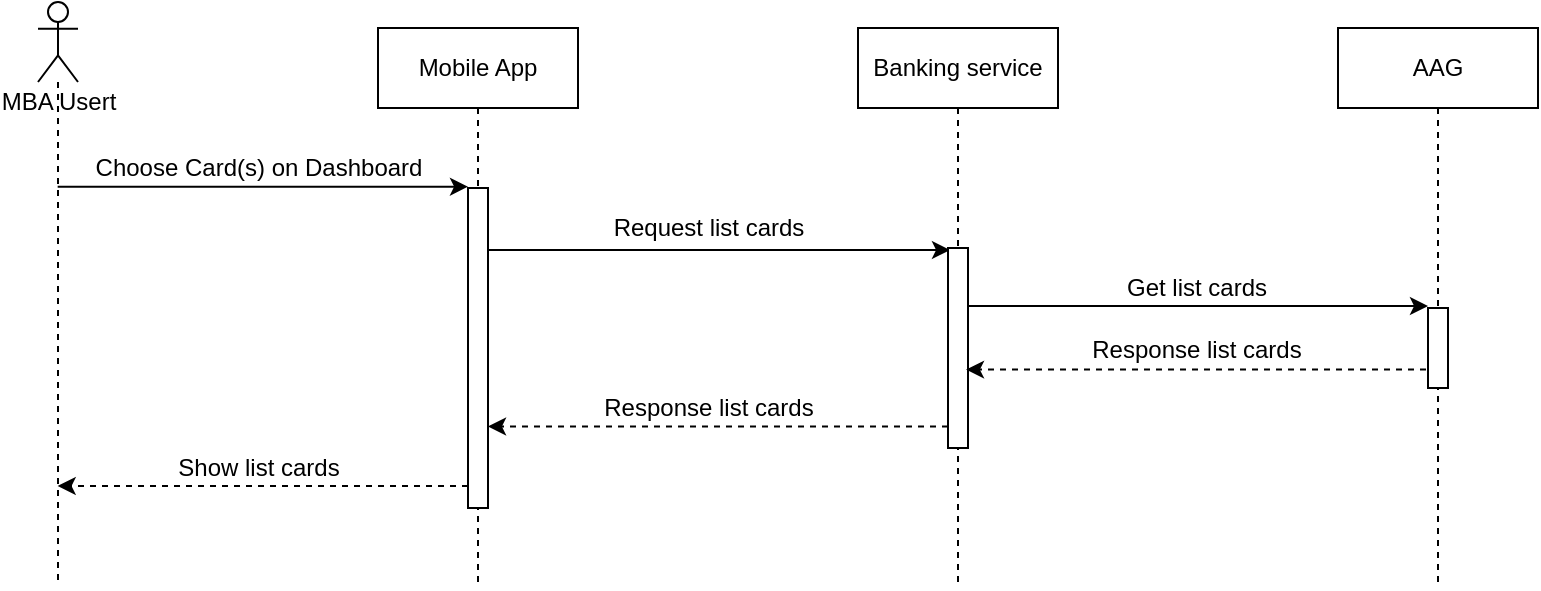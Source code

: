 <mxfile version="14.9.4" type="github" pages="13">
  <diagram id="hd0Ka5t1frM0ckPXlcHm" name="View-List-Card">
    <mxGraphModel dx="1817" dy="1129" grid="1" gridSize="10" guides="1" tooltips="1" connect="1" arrows="1" fold="1" page="1" pageScale="1" pageWidth="827" pageHeight="1169" math="0" shadow="0">
      <root>
        <mxCell id="_UagtH8NP6pTkRekgera-0" />
        <mxCell id="_UagtH8NP6pTkRekgera-1" parent="_UagtH8NP6pTkRekgera-0" />
        <mxCell id="_uYr-ArWrwQnzgeDa2tB-32" style="edgeStyle=none;rounded=0;orthogonalLoop=1;jettySize=auto;html=1;entryX=0;entryY=0.056;entryDx=0;entryDy=0;entryPerimeter=0;" parent="_UagtH8NP6pTkRekgera-1" edge="1">
          <mxGeometry relative="1" as="geometry">
            <mxPoint x="48.833" y="119.33" as="sourcePoint" />
            <mxPoint x="254" y="119.33" as="targetPoint" />
          </mxGeometry>
        </mxCell>
        <mxCell id="_uYr-ArWrwQnzgeDa2tB-0" value="MBA Usert" style="shape=umlLifeline;participant=umlActor;perimeter=lifelinePerimeter;html=1;container=1;collapsible=0;recursiveResize=0;verticalAlign=top;spacingTop=36;outlineConnect=0;strokeColor=#000000;strokeWidth=1;fillColor=none;size=40;" parent="_UagtH8NP6pTkRekgera-1" vertex="1">
          <mxGeometry x="39" y="27" width="20" height="290" as="geometry" />
        </mxCell>
        <mxCell id="_uYr-ArWrwQnzgeDa2tB-1" value="&lt;span&gt;Mobile App&lt;/span&gt;" style="shape=umlLifeline;perimeter=lifelinePerimeter;whiteSpace=wrap;html=1;container=1;collapsible=0;recursiveResize=0;outlineConnect=0;rounded=0;shadow=0;strokeColor=#000000;strokeWidth=1;fillColor=none;verticalAlign=middle;" parent="_UagtH8NP6pTkRekgera-1" vertex="1">
          <mxGeometry x="209" y="40" width="100" height="280" as="geometry" />
        </mxCell>
        <mxCell id="_uYr-ArWrwQnzgeDa2tB-2" value="&lt;span&gt;Banking service&lt;/span&gt;" style="shape=umlLifeline;perimeter=lifelinePerimeter;whiteSpace=wrap;html=1;container=1;collapsible=0;recursiveResize=0;outlineConnect=0;rounded=0;shadow=0;strokeColor=#000000;strokeWidth=1;fillColor=none;verticalAlign=middle;" parent="_UagtH8NP6pTkRekgera-1" vertex="1">
          <mxGeometry x="449" y="40" width="100" height="280" as="geometry" />
        </mxCell>
        <mxCell id="_uYr-ArWrwQnzgeDa2tB-3" value="&lt;span&gt;AAG&lt;/span&gt;" style="shape=umlLifeline;perimeter=lifelinePerimeter;whiteSpace=wrap;html=1;container=1;collapsible=0;recursiveResize=0;outlineConnect=0;rounded=0;shadow=0;strokeColor=#000000;strokeWidth=1;fillColor=none;verticalAlign=middle;" parent="_UagtH8NP6pTkRekgera-1" vertex="1">
          <mxGeometry x="689" y="40" width="100" height="280" as="geometry" />
        </mxCell>
        <mxCell id="_uYr-ArWrwQnzgeDa2tB-35" style="edgeStyle=none;rounded=0;orthogonalLoop=1;jettySize=auto;html=1;entryX=0.1;entryY=0.1;entryDx=0;entryDy=0;entryPerimeter=0;" parent="_UagtH8NP6pTkRekgera-1" edge="1">
          <mxGeometry relative="1" as="geometry">
            <mxPoint x="264" y="151" as="sourcePoint" />
            <mxPoint x="495" y="151" as="targetPoint" />
          </mxGeometry>
        </mxCell>
        <mxCell id="_uYr-ArWrwQnzgeDa2tB-42" style="edgeStyle=none;rounded=0;orthogonalLoop=1;jettySize=auto;html=1;dashed=1;" parent="_UagtH8NP6pTkRekgera-1" edge="1">
          <mxGeometry relative="1" as="geometry">
            <mxPoint x="254" y="269" as="sourcePoint" />
            <mxPoint x="48.833" y="269" as="targetPoint" />
          </mxGeometry>
        </mxCell>
        <mxCell id="_uYr-ArWrwQnzgeDa2tB-19" value="" style="html=1;points=[];perimeter=orthogonalPerimeter;" parent="_UagtH8NP6pTkRekgera-1" vertex="1">
          <mxGeometry x="254" y="120" width="10" height="160" as="geometry" />
        </mxCell>
        <mxCell id="_uYr-ArWrwQnzgeDa2tB-21" value="Choose Card(s) on Dashboard" style="text;html=1;align=center;verticalAlign=middle;resizable=0;points=[];autosize=1;strokeColor=none;" parent="_UagtH8NP6pTkRekgera-1" vertex="1">
          <mxGeometry x="59" y="99.81" width="180" height="20" as="geometry" />
        </mxCell>
        <mxCell id="_uYr-ArWrwQnzgeDa2tB-36" style="edgeStyle=none;rounded=0;orthogonalLoop=1;jettySize=auto;html=1;entryX=0.1;entryY=0.18;entryDx=0;entryDy=0;entryPerimeter=0;" parent="_UagtH8NP6pTkRekgera-1" edge="1">
          <mxGeometry relative="1" as="geometry">
            <mxPoint x="503" y="179" as="sourcePoint" />
            <mxPoint x="734" y="179" as="targetPoint" />
          </mxGeometry>
        </mxCell>
        <mxCell id="_uYr-ArWrwQnzgeDa2tB-41" style="edgeStyle=none;rounded=0;orthogonalLoop=1;jettySize=auto;html=1;entryX=1;entryY=0.819;entryDx=0;entryDy=0;entryPerimeter=0;dashed=1;" parent="_UagtH8NP6pTkRekgera-1" edge="1">
          <mxGeometry relative="1" as="geometry">
            <mxPoint x="494" y="239.23" as="sourcePoint" />
            <mxPoint x="264" y="239.23" as="targetPoint" />
          </mxGeometry>
        </mxCell>
        <mxCell id="_uYr-ArWrwQnzgeDa2tB-22" value="" style="html=1;points=[];perimeter=orthogonalPerimeter;" parent="_UagtH8NP6pTkRekgera-1" vertex="1">
          <mxGeometry x="494" y="150" width="10" height="100" as="geometry" />
        </mxCell>
        <mxCell id="_uYr-ArWrwQnzgeDa2tB-39" style="edgeStyle=none;rounded=0;orthogonalLoop=1;jettySize=auto;html=1;entryX=1;entryY=0.639;entryDx=0;entryDy=0;entryPerimeter=0;dashed=1;" parent="_UagtH8NP6pTkRekgera-1" edge="1">
          <mxGeometry relative="1" as="geometry">
            <mxPoint x="733" y="210.81" as="sourcePoint" />
            <mxPoint x="503" y="210.81" as="targetPoint" />
          </mxGeometry>
        </mxCell>
        <mxCell id="_uYr-ArWrwQnzgeDa2tB-24" value="" style="html=1;points=[];perimeter=orthogonalPerimeter;" parent="_UagtH8NP6pTkRekgera-1" vertex="1">
          <mxGeometry x="734" y="180" width="10" height="40" as="geometry" />
        </mxCell>
        <mxCell id="_uYr-ArWrwQnzgeDa2tB-25" value="Request list cards" style="text;html=1;align=center;verticalAlign=middle;resizable=0;points=[];autosize=1;strokeColor=none;" parent="_UagtH8NP6pTkRekgera-1" vertex="1">
          <mxGeometry x="319" y="130" width="110" height="20" as="geometry" />
        </mxCell>
        <mxCell id="_uYr-ArWrwQnzgeDa2tB-27" value="Get list cards" style="text;html=1;align=center;verticalAlign=middle;resizable=0;points=[];autosize=1;strokeColor=none;" parent="_UagtH8NP6pTkRekgera-1" vertex="1">
          <mxGeometry x="573" y="160" width="90" height="20" as="geometry" />
        </mxCell>
        <mxCell id="_uYr-ArWrwQnzgeDa2tB-28" value="Response list cards" style="text;html=1;align=center;verticalAlign=middle;resizable=0;points=[];autosize=1;strokeColor=none;" parent="_UagtH8NP6pTkRekgera-1" vertex="1">
          <mxGeometry x="558" y="190.52" width="120" height="20" as="geometry" />
        </mxCell>
        <mxCell id="_uYr-ArWrwQnzgeDa2tB-29" value="Show list cards" style="text;html=1;align=center;verticalAlign=middle;resizable=0;points=[];autosize=1;strokeColor=none;" parent="_UagtH8NP6pTkRekgera-1" vertex="1">
          <mxGeometry x="99" y="250" width="100" height="20" as="geometry" />
        </mxCell>
        <mxCell id="_uYr-ArWrwQnzgeDa2tB-30" value="Response list cards" style="text;html=1;align=center;verticalAlign=middle;resizable=0;points=[];autosize=1;strokeColor=none;" parent="_UagtH8NP6pTkRekgera-1" vertex="1">
          <mxGeometry x="314" y="220" width="120" height="20" as="geometry" />
        </mxCell>
      </root>
    </mxGraphModel>
  </diagram>
  <diagram id="kgpKYQtTHZ0yAKxKKP6v" name="Open-card">
    <mxGraphModel dx="1817" dy="1129" grid="1" gridSize="10" guides="1" tooltips="1" connect="1" arrows="1" fold="1" page="1" pageScale="1" pageWidth="850" pageHeight="1100" math="0" shadow="0">
      <root>
        <mxCell id="0" />
        <mxCell id="1" parent="0" />
        <mxCell id="By4HMkN_MSCJ4IL5Xg5a-3" style="edgeStyle=none;rounded=0;orthogonalLoop=1;jettySize=auto;html=1;fontSize=12;entryX=0;entryY=0.034;entryDx=0;entryDy=0;entryPerimeter=0;" parent="1" edge="1">
          <mxGeometry relative="1" as="geometry">
            <mxPoint x="285" y="119.904" as="targetPoint" />
            <mxPoint x="63.5" y="119.904" as="sourcePoint" />
          </mxGeometry>
        </mxCell>
        <mxCell id="vo751mz3C_6tF2KK00Bt-24" value="MBA Usert" style="shape=umlLifeline;participant=umlActor;perimeter=lifelinePerimeter;html=1;container=1;collapsible=0;recursiveResize=0;verticalAlign=top;spacingTop=36;outlineConnect=0;strokeColor=#000000;strokeWidth=1;fillColor=none;size=40;" parent="1" vertex="1">
          <mxGeometry x="54" y="10" width="20" height="630" as="geometry" />
        </mxCell>
        <mxCell id="vo751mz3C_6tF2KK00Bt-27" value="&lt;span&gt;Mobile App&lt;/span&gt;" style="shape=umlLifeline;perimeter=lifelinePerimeter;whiteSpace=wrap;html=1;container=1;collapsible=0;recursiveResize=0;outlineConnect=0;rounded=0;shadow=0;strokeColor=#000000;strokeWidth=1;fillColor=none;verticalAlign=middle;" parent="1" vertex="1">
          <mxGeometry x="240" y="24" width="100" height="616" as="geometry" />
        </mxCell>
        <mxCell id="vo751mz3C_6tF2KK00Bt-32" value="&lt;span&gt;Card service&lt;/span&gt;" style="shape=umlLifeline;perimeter=lifelinePerimeter;whiteSpace=wrap;html=1;container=1;collapsible=0;recursiveResize=0;outlineConnect=0;rounded=0;shadow=0;strokeColor=#000000;strokeWidth=1;fillColor=none;verticalAlign=middle;" parent="1" vertex="1">
          <mxGeometry x="480" y="24" width="100" height="616" as="geometry" />
        </mxCell>
        <mxCell id="gTw7m5r9WYM5v2FRA-6i-1" value="AAG" style="shape=umlLifeline;perimeter=lifelinePerimeter;whiteSpace=wrap;html=1;container=1;collapsible=0;recursiveResize=0;outlineConnect=0;" parent="1" vertex="1">
          <mxGeometry x="730" y="24" width="100" height="616" as="geometry" />
        </mxCell>
        <mxCell id="QIuEyYcCNT5PP5Maq9_X-1" value="Alternative" style="shape=umlFrame;whiteSpace=wrap;html=1;fontSize=12;verticalAlign=middle;width=70;height=30;" parent="1" vertex="1">
          <mxGeometry x="20" y="184" width="810" height="396" as="geometry" />
        </mxCell>
        <mxCell id="QIuEyYcCNT5PP5Maq9_X-2" value="Alternative" style="shape=umlFrame;whiteSpace=wrap;html=1;fontSize=12;verticalAlign=middle;width=71;height=30;" parent="1" vertex="1">
          <mxGeometry x="40" y="418" width="770" height="142" as="geometry" />
        </mxCell>
        <mxCell id="QIuEyYcCNT5PP5Maq9_X-3" value="" style="line;strokeWidth=1;fillColor=none;align=left;verticalAlign=middle;spacingTop=-1;spacingLeft=3;spacingRight=3;rotatable=0;labelPosition=right;points=[];portConstraint=eastwest;fontSize=12;dashed=1;" parent="1" vertex="1">
          <mxGeometry x="20" y="248" width="810" height="8" as="geometry" />
        </mxCell>
        <mxCell id="QIuEyYcCNT5PP5Maq9_X-4" value="" style="line;strokeWidth=1;fillColor=none;align=left;verticalAlign=middle;spacingTop=-1;spacingLeft=3;spacingRight=3;rotatable=0;labelPosition=right;points=[];portConstraint=eastwest;fontSize=12;dashed=1;" parent="1" vertex="1">
          <mxGeometry x="50" y="478" width="760" height="8" as="geometry" />
        </mxCell>
        <mxCell id="0kLFKch9zdshAubh-1zO-1" value="Choose open virtual card" style="text;html=1;align=center;verticalAlign=middle;resizable=0;points=[];autosize=1;strokeColor=none;fontSize=12;" parent="1" vertex="1">
          <mxGeometry x="94" y="100" width="150" height="20" as="geometry" />
        </mxCell>
        <mxCell id="0kLFKch9zdshAubh-1zO-2" value="Validate user" style="text;html=1;align=center;verticalAlign=middle;resizable=0;points=[];autosize=1;strokeColor=none;fontSize=12;" parent="1" vertex="1">
          <mxGeometry x="369.4" y="301" width="80" height="20" as="geometry" />
        </mxCell>
        <mxCell id="0kLFKch9zdshAubh-1zO-3" value="Get total card of user and &lt;br&gt;user in blacklist" style="text;html=1;align=center;verticalAlign=middle;resizable=0;points=[];autosize=1;strokeColor=none;fontSize=12;" parent="1" vertex="1">
          <mxGeometry x="574" y="307" width="150" height="30" as="geometry" />
        </mxCell>
        <mxCell id="0kLFKch9zdshAubh-1zO-4" value="Number card of user and &lt;br&gt;is a user in the blacklist" style="text;html=1;align=center;verticalAlign=middle;resizable=0;points=[];autosize=1;strokeColor=none;fontSize=12;" parent="1" vertex="1">
          <mxGeometry x="575" y="349" width="150" height="30" as="geometry" />
        </mxCell>
        <mxCell id="0kLFKch9zdshAubh-1zO-9" value="User invalid" style="text;html=1;align=center;verticalAlign=middle;resizable=0;points=[];autosize=1;strokeColor=none;fontSize=12;" parent="1" vertex="1">
          <mxGeometry x="369.4" y="426" width="80" height="20" as="geometry" />
        </mxCell>
        <mxCell id="0kLFKch9zdshAubh-1zO-10" value="Show popup" style="text;html=1;align=center;verticalAlign=middle;resizable=0;points=[];autosize=1;strokeColor=none;fontSize=12;" parent="1" vertex="1">
          <mxGeometry x="129" y="446" width="80" height="20" as="geometry" />
        </mxCell>
        <mxCell id="0kLFKch9zdshAubh-1zO-12" value="Show list cards design" style="text;html=1;align=center;verticalAlign=middle;resizable=0;points=[];autosize=1;strokeColor=none;fontSize=12;" parent="1" vertex="1">
          <mxGeometry x="104" y="507" width="130" height="20" as="geometry" />
        </mxCell>
        <mxCell id="0kLFKch9zdshAubh-1zO-13" value="Check previous open &lt;br&gt;card request status" style="text;html=1;align=center;verticalAlign=middle;resizable=0;points=[];autosize=1;strokeColor=none;fontSize=12;" parent="1" vertex="1">
          <mxGeometry x="344.4" y="114" width="130" height="30" as="geometry" />
        </mxCell>
        <mxCell id="0kLFKch9zdshAubh-1zO-14" value="Get previous open card request" style="text;html=1;align=center;verticalAlign=middle;resizable=0;points=[];autosize=1;strokeColor=none;fontSize=12;" parent="1" vertex="1">
          <mxGeometry x="559" y="140" width="180" height="20" as="geometry" />
        </mxCell>
        <mxCell id="0kLFKch9zdshAubh-1zO-16" value="Show popup" style="text;html=1;align=center;verticalAlign=middle;resizable=0;points=[];autosize=1;strokeColor=none;fontSize=12;" parent="1" vertex="1">
          <mxGeometry x="129" y="218" width="80" height="20" as="geometry" />
        </mxCell>
        <mxCell id="0kLFKch9zdshAubh-1zO-17" value="List open card status" style="text;html=1;align=center;verticalAlign=middle;resizable=0;points=[];autosize=1;strokeColor=none;fontSize=12;" parent="1" vertex="1">
          <mxGeometry x="584" y="192" width="130" height="20" as="geometry" />
        </mxCell>
        <mxCell id="0kLFKch9zdshAubh-1zO-19" value="Error 404 - Data not found" style="text;html=1;align=center;verticalAlign=middle;resizable=0;points=[];autosize=1;strokeColor=none;fontSize=12;" parent="1" vertex="1">
          <mxGeometry x="574" y="262" width="150" height="20" as="geometry" />
        </mxCell>
        <mxCell id="0kLFKch9zdshAubh-1zO-20" value="User valid" style="text;html=1;align=center;verticalAlign=middle;resizable=0;points=[];autosize=1;strokeColor=none;fontSize=12;" parent="1" vertex="1">
          <mxGeometry x="374.4" y="487" width="70" height="20" as="geometry" />
        </mxCell>
        <mxCell id="By4HMkN_MSCJ4IL5Xg5a-4" style="edgeStyle=none;rounded=0;orthogonalLoop=1;jettySize=auto;html=1;entryX=0;entryY=0.039;entryDx=0;entryDy=0;entryPerimeter=0;fontSize=12;" parent="1" edge="1">
          <mxGeometry relative="1" as="geometry">
            <mxPoint x="295" y="143.44" as="sourcePoint" />
            <mxPoint x="525" y="144.124" as="targetPoint" />
          </mxGeometry>
        </mxCell>
        <mxCell id="By4HMkN_MSCJ4IL5Xg5a-8" style="edgeStyle=none;rounded=0;orthogonalLoop=1;jettySize=auto;html=1;dashed=1;fontSize=12;exitX=0;exitY=0.241;exitDx=0;exitDy=0;exitPerimeter=0;" parent="1" edge="1">
          <mxGeometry relative="1" as="geometry">
            <mxPoint x="285" y="237.996" as="sourcePoint" />
            <mxPoint x="64" y="238" as="targetPoint" />
          </mxGeometry>
        </mxCell>
        <mxCell id="By4HMkN_MSCJ4IL5Xg5a-10" style="edgeStyle=none;rounded=0;orthogonalLoop=1;jettySize=auto;html=1;entryX=0;entryY=0.397;entryDx=0;entryDy=0;entryPerimeter=0;fontSize=12;" parent="1" edge="1">
          <mxGeometry relative="1" as="geometry">
            <mxPoint x="295" y="321.45" as="sourcePoint" />
            <mxPoint x="525" y="320.852" as="targetPoint" />
          </mxGeometry>
        </mxCell>
        <mxCell id="By4HMkN_MSCJ4IL5Xg5a-26" style="edgeStyle=none;rounded=0;orthogonalLoop=1;jettySize=auto;html=1;entryX=0.028;entryY=0.25;entryDx=0;entryDy=0;entryPerimeter=0;dashed=1;fontSize=12;exitX=0;exitY=0.655;exitDx=0;exitDy=0;exitPerimeter=0;" parent="1" edge="1">
          <mxGeometry relative="1" as="geometry">
            <mxPoint x="285" y="468.18" as="sourcePoint" />
            <mxPoint x="62" y="468" as="targetPoint" />
          </mxGeometry>
        </mxCell>
        <mxCell id="By4HMkN_MSCJ4IL5Xg5a-30" style="edgeStyle=none;rounded=0;orthogonalLoop=1;jettySize=auto;html=1;entryX=0.028;entryY=0.95;entryDx=0;entryDy=0;entryPerimeter=0;dashed=1;fontSize=12;exitX=0;exitY=0.761;exitDx=0;exitDy=0;exitPerimeter=0;" parent="1" edge="1">
          <mxGeometry relative="1" as="geometry">
            <mxPoint x="285" y="527.116" as="sourcePoint" />
            <mxPoint x="64.137" y="527" as="targetPoint" />
          </mxGeometry>
        </mxCell>
        <mxCell id="By4HMkN_MSCJ4IL5Xg5a-5" style="edgeStyle=none;rounded=0;orthogonalLoop=1;jettySize=auto;html=1;entryX=0;entryY=0.07;entryDx=0;entryDy=0;entryPerimeter=0;fontSize=12;" parent="1" edge="1" target="FMFbBagFPy5bo-u_KdaM-8">
          <mxGeometry relative="1" as="geometry">
            <mxPoint x="535" y="161.72" as="sourcePoint" />
            <mxPoint x="705.86" y="161.72" as="targetPoint" />
          </mxGeometry>
        </mxCell>
        <mxCell id="By4HMkN_MSCJ4IL5Xg5a-7" style="edgeStyle=none;rounded=0;orthogonalLoop=1;jettySize=auto;html=1;entryX=0.971;entryY=0.165;entryDx=0;entryDy=0;entryPerimeter=0;dashed=1;fontSize=12;exitX=0;exitY=0.202;exitDx=0;exitDy=0;exitPerimeter=0;" parent="1" edge="1" source="FMFbBagFPy5bo-u_KdaM-8">
          <mxGeometry relative="1" as="geometry">
            <mxPoint x="705" y="212.6" as="sourcePoint" />
            <mxPoint x="533.71" y="212.6" as="targetPoint" />
          </mxGeometry>
        </mxCell>
        <mxCell id="By4HMkN_MSCJ4IL5Xg5a-9" style="edgeStyle=none;rounded=0;orthogonalLoop=1;jettySize=auto;html=1;entryX=0.971;entryY=0.238;entryDx=0;entryDy=0;entryPerimeter=0;dashed=1;fontSize=12;exitX=0;exitY=0.383;exitDx=0;exitDy=0;exitPerimeter=0;" parent="1" edge="1" source="FMFbBagFPy5bo-u_KdaM-8">
          <mxGeometry relative="1" as="geometry">
            <mxPoint x="705" y="281.92" as="sourcePoint" />
            <mxPoint x="533.71" y="281.92" as="targetPoint" />
          </mxGeometry>
        </mxCell>
        <mxCell id="By4HMkN_MSCJ4IL5Xg5a-11" style="edgeStyle=none;rounded=0;orthogonalLoop=1;jettySize=auto;html=1;entryX=0;entryY=0.526;entryDx=0;entryDy=0;entryPerimeter=0;fontSize=12;" parent="1" edge="1" target="FMFbBagFPy5bo-u_KdaM-8">
          <mxGeometry relative="1" as="geometry">
            <mxPoint x="535" y="336.67" as="sourcePoint" />
            <mxPoint x="703.0" y="336.67" as="targetPoint" />
          </mxGeometry>
        </mxCell>
        <mxCell id="By4HMkN_MSCJ4IL5Xg5a-25" style="edgeStyle=none;rounded=0;orthogonalLoop=1;jettySize=auto;html=1;entryX=0.9;entryY=0.403;entryDx=0;entryDy=0;entryPerimeter=0;dashed=1;fontSize=12;exitX=0;exitY=0.624;exitDx=0;exitDy=0;exitPerimeter=0;" parent="1" edge="1">
          <mxGeometry relative="1" as="geometry">
            <mxPoint x="525" y="445.984" as="sourcePoint" />
            <mxPoint x="294" y="446.52" as="targetPoint" />
          </mxGeometry>
        </mxCell>
        <mxCell id="By4HMkN_MSCJ4IL5Xg5a-27" style="edgeStyle=none;rounded=0;orthogonalLoop=1;jettySize=auto;html=1;entryX=0.971;entryY=0.475;entryDx=0;entryDy=0;entryPerimeter=0;dashed=1;fontSize=12;exitX=0;exitY=0.742;exitDx=0;exitDy=0;exitPerimeter=0;" parent="1" edge="1">
          <mxGeometry relative="1" as="geometry">
            <mxPoint x="525" y="506.872" as="sourcePoint" />
            <mxPoint x="294.71" y="507" as="targetPoint" />
          </mxGeometry>
        </mxCell>
        <mxCell id="By4HMkN_MSCJ4IL5Xg5a-23" style="edgeStyle=none;rounded=0;orthogonalLoop=1;jettySize=auto;html=1;entryX=1.086;entryY=0.293;entryDx=0;entryDy=0;entryPerimeter=0;fontSize=12;dashed=1;exitX=0;exitY=0.573;exitDx=0;exitDy=0;exitPerimeter=0;" parent="1" edge="1">
          <mxGeometry relative="1" as="geometry">
            <mxPoint x="776" y="379.178" as="sourcePoint" />
            <mxPoint x="535.86" y="379.33" as="targetPoint" />
          </mxGeometry>
        </mxCell>
        <mxCell id="FMFbBagFPy5bo-u_KdaM-8" value="" style="html=1;points=[];perimeter=orthogonalPerimeter;fontSize=12;verticalAlign=middle;" parent="1" vertex="1">
          <mxGeometry x="776" y="134" width="10" height="386" as="geometry" />
        </mxCell>
        <mxCell id="FMFbBagFPy5bo-u_KdaM-11" value="If have" style="text;align=center;fontStyle=1;verticalAlign=middle;spacingLeft=3;spacingRight=3;strokeColor=none;rotatable=0;points=[[0,0.5],[1,0.5]];portConstraint=eastwest;dashed=1;fontSize=12;" parent="1" vertex="1">
          <mxGeometry x="94" y="184" width="80" height="26" as="geometry" />
        </mxCell>
        <mxCell id="FMFbBagFPy5bo-u_KdaM-12" value="Else" style="text;align=center;fontStyle=1;verticalAlign=middle;spacingLeft=3;spacingRight=3;strokeColor=none;rotatable=0;points=[[0,0.5],[1,0.5]];portConstraint=eastwest;dashed=1;fontSize=12;" parent="1" vertex="1">
          <mxGeometry x="94" y="252" width="80" height="26" as="geometry" />
        </mxCell>
        <mxCell id="FMFbBagFPy5bo-u_KdaM-13" value="If invalid" style="text;align=center;fontStyle=1;verticalAlign=middle;spacingLeft=3;spacingRight=3;strokeColor=none;rotatable=0;points=[[0,0.5],[1,0.5]];portConstraint=eastwest;dashed=1;fontSize=12;" parent="1" vertex="1">
          <mxGeometry x="104" y="418" width="80" height="26" as="geometry" />
        </mxCell>
        <mxCell id="FMFbBagFPy5bo-u_KdaM-14" value="Else" style="text;align=center;fontStyle=1;verticalAlign=middle;spacingLeft=3;spacingRight=3;strokeColor=none;rotatable=0;points=[[0,0.5],[1,0.5]];portConstraint=eastwest;dashed=1;fontSize=12;" parent="1" vertex="1">
          <mxGeometry x="94" y="485" width="80" height="26" as="geometry" />
        </mxCell>
        <mxCell id="rYtygCeheXvvuzW7-XiP-1" value="Open card status didn&#39;t&lt;br&gt;show popup yet" style="text;html=1;align=center;verticalAlign=middle;resizable=0;points=[];autosize=1;strokeColor=none;fontSize=12;" parent="1" vertex="1">
          <mxGeometry x="340" y="194" width="140" height="30" as="geometry" />
        </mxCell>
        <mxCell id="rYtygCeheXvvuzW7-XiP-2" style="edgeStyle=none;rounded=0;orthogonalLoop=1;jettySize=auto;html=1;entryX=0.971;entryY=0.165;entryDx=0;entryDy=0;entryPerimeter=0;dashed=1;fontSize=12;exitX=0;exitY=0.194;exitDx=0;exitDy=0;exitPerimeter=0;" parent="1" edge="1">
          <mxGeometry relative="1" as="geometry">
            <mxPoint x="525" y="224.104" as="sourcePoint" />
            <mxPoint x="294.71" y="223.6" as="targetPoint" />
          </mxGeometry>
        </mxCell>
        <mxCell id="rYtygCeheXvvuzW7-XiP-3" value="Empty list open card status" style="text;html=1;align=center;verticalAlign=middle;resizable=0;points=[];autosize=1;strokeColor=none;fontSize=12;" parent="1" vertex="1">
          <mxGeometry x="329.4" y="278" width="160" height="20" as="geometry" />
        </mxCell>
        <mxCell id="rYtygCeheXvvuzW7-XiP-4" style="edgeStyle=none;rounded=0;orthogonalLoop=1;jettySize=auto;html=1;entryX=0.971;entryY=0.238;entryDx=0;entryDy=0;entryPerimeter=0;dashed=1;fontSize=12;exitX=0;exitY=0.337;exitDx=0;exitDy=0;exitPerimeter=0;" parent="1" edge="1">
          <mxGeometry relative="1" as="geometry">
            <mxPoint x="525" y="297.892" as="sourcePoint" />
            <mxPoint x="293.76" y="297.92" as="targetPoint" />
          </mxGeometry>
        </mxCell>
        <mxCell id="FIk0sB6XdM3pcg6kThSW-1" value="" style="html=1;points=[];perimeter=orthogonalPerimeter;fontSize=12;verticalAlign=middle;" vertex="1" parent="1">
          <mxGeometry x="285" y="104" width="10" height="496" as="geometry" />
        </mxCell>
        <mxCell id="FIk0sB6XdM3pcg6kThSW-2" value="" style="html=1;points=[];perimeter=orthogonalPerimeter;fontSize=12;verticalAlign=middle;" vertex="1" parent="1">
          <mxGeometry x="525" y="124" width="10" height="426" as="geometry" />
        </mxCell>
      </root>
    </mxGraphModel>
  </diagram>
  <diagram id="KYOV7ODl5DAIA2f_oERb" name="Open-card-user-info">
    <mxGraphModel dx="1817" dy="1129" grid="1" gridSize="10" guides="1" tooltips="1" connect="1" arrows="1" fold="1" page="1" pageScale="1" pageWidth="827" pageHeight="1169" math="0" shadow="0">
      <root>
        <mxCell id="QinwR9uIr_FC2ZUE0VAv-0" />
        <mxCell id="QinwR9uIr_FC2ZUE0VAv-1" parent="QinwR9uIr_FC2ZUE0VAv-0" />
        <mxCell id="KEt05ci6bOmSHgRWXS0x-1" style="edgeStyle=none;rounded=0;orthogonalLoop=1;jettySize=auto;html=1;entryX=-0.386;entryY=0.666;entryDx=0;entryDy=0;entryPerimeter=0;fontSize=12;" parent="QinwR9uIr_FC2ZUE0VAv-1" edge="1">
          <mxGeometry relative="1" as="geometry">
            <mxPoint x="221.14" y="120.44" as="targetPoint" />
            <mxPoint x="69.5" y="120.44" as="sourcePoint" />
          </mxGeometry>
        </mxCell>
        <mxCell id="KEt05ci6bOmSHgRWXS0x-2" style="edgeStyle=none;rounded=0;orthogonalLoop=1;jettySize=auto;html=1;entryX=-0.314;entryY=0.857;entryDx=0;entryDy=0;entryPerimeter=0;fontSize=12;" parent="QinwR9uIr_FC2ZUE0VAv-1" edge="1">
          <mxGeometry relative="1" as="geometry">
            <mxPoint x="221.86" y="280.88" as="targetPoint" />
            <mxPoint x="69.5" y="280.88" as="sourcePoint" />
          </mxGeometry>
        </mxCell>
        <mxCell id="KEt05ci6bOmSHgRWXS0x-3" value="MBA Usert" style="shape=umlLifeline;participant=umlActor;perimeter=lifelinePerimeter;html=1;container=1;collapsible=0;recursiveResize=0;verticalAlign=top;spacingTop=36;outlineConnect=0;strokeColor=#000000;strokeWidth=1;fillColor=none;size=40;" parent="QinwR9uIr_FC2ZUE0VAv-1" vertex="1">
          <mxGeometry x="60" y="10" width="20" height="550" as="geometry" />
        </mxCell>
        <mxCell id="KEt05ci6bOmSHgRWXS0x-4" value="&lt;span&gt;Mobile App&lt;/span&gt;" style="shape=umlLifeline;perimeter=lifelinePerimeter;whiteSpace=wrap;html=1;container=1;collapsible=0;recursiveResize=0;outlineConnect=0;rounded=0;shadow=0;strokeColor=#000000;strokeWidth=1;fillColor=none;verticalAlign=middle;" parent="QinwR9uIr_FC2ZUE0VAv-1" vertex="1">
          <mxGeometry x="180" y="24" width="100" height="536" as="geometry" />
        </mxCell>
        <mxCell id="KEt05ci6bOmSHgRWXS0x-5" value="&lt;span&gt;Card service&lt;/span&gt;" style="shape=umlLifeline;perimeter=lifelinePerimeter;whiteSpace=wrap;html=1;container=1;collapsible=0;recursiveResize=0;outlineConnect=0;rounded=0;shadow=0;strokeColor=#000000;strokeWidth=1;fillColor=none;verticalAlign=middle;" parent="QinwR9uIr_FC2ZUE0VAv-1" vertex="1">
          <mxGeometry x="361" y="24" width="100" height="536" as="geometry" />
        </mxCell>
        <mxCell id="KEt05ci6bOmSHgRWXS0x-6" value="&lt;span&gt;AAG&lt;/span&gt;" style="shape=umlLifeline;perimeter=lifelinePerimeter;whiteSpace=wrap;html=1;container=1;collapsible=0;recursiveResize=0;outlineConnect=0;rounded=0;shadow=0;strokeColor=#000000;strokeWidth=1;fillColor=none;verticalAlign=middle;" parent="QinwR9uIr_FC2ZUE0VAv-1" vertex="1">
          <mxGeometry x="720" y="24" width="100" height="536" as="geometry" />
        </mxCell>
        <mxCell id="KEt05ci6bOmSHgRWXS0x-7" value="Get list account API" style="text;html=1;align=center;verticalAlign=middle;resizable=0;points=[];autosize=1;strokeColor=none;fontSize=12;" parent="QinwR9uIr_FC2ZUE0VAv-1" vertex="1">
          <mxGeometry x="443.4" y="141" width="120" height="20" as="geometry" />
        </mxCell>
        <mxCell id="KEt05ci6bOmSHgRWXS0x-8" value="Request list account" style="text;html=1;align=center;verticalAlign=middle;resizable=0;points=[];autosize=1;strokeColor=none;fontSize=12;" parent="QinwR9uIr_FC2ZUE0VAv-1" vertex="1">
          <mxGeometry x="259.5" y="113" width="120" height="20" as="geometry" />
        </mxCell>
        <mxCell id="KEt05ci6bOmSHgRWXS0x-9" value="List account" style="text;html=1;align=center;verticalAlign=middle;resizable=0;points=[];autosize=1;strokeColor=none;fontSize=12;" parent="QinwR9uIr_FC2ZUE0VAv-1" vertex="1">
          <mxGeometry x="461" y="161" width="80" height="20" as="geometry" />
        </mxCell>
        <mxCell id="KEt05ci6bOmSHgRWXS0x-10" value="List fee" style="text;html=1;align=center;verticalAlign=middle;resizable=0;points=[];autosize=1;strokeColor=none;fontSize=12;" parent="QinwR9uIr_FC2ZUE0VAv-1" vertex="1">
          <mxGeometry x="477.9" y="202" width="50" height="20" as="geometry" />
        </mxCell>
        <mxCell id="KEt05ci6bOmSHgRWXS0x-11" value="Banking service" style="shape=umlLifeline;perimeter=lifelinePerimeter;whiteSpace=wrap;html=1;container=1;collapsible=0;recursiveResize=0;outlineConnect=0;" parent="QinwR9uIr_FC2ZUE0VAv-1" vertex="1">
          <mxGeometry x="540" y="24" width="100" height="536" as="geometry" />
        </mxCell>
        <mxCell id="KEt05ci6bOmSHgRWXS0x-12" value="Choose card design" style="text;html=1;align=center;verticalAlign=middle;resizable=0;points=[];autosize=1;strokeColor=none;fontSize=12;" parent="QinwR9uIr_FC2ZUE0VAv-1" vertex="1">
          <mxGeometry x="87.9" y="101" width="120" height="20" as="geometry" />
        </mxCell>
        <mxCell id="KEt05ci6bOmSHgRWXS0x-13" value="Reponse list account and&amp;nbsp;fee" style="text;html=1;align=center;verticalAlign=middle;resizable=0;points=[];autosize=1;strokeColor=none;fontSize=12;" parent="QinwR9uIr_FC2ZUE0VAv-1" vertex="1">
          <mxGeometry x="238.4" y="221" width="170" height="20" as="geometry" />
        </mxCell>
        <mxCell id="KEt05ci6bOmSHgRWXS0x-14" value="Show list account and fee" style="text;html=1;align=center;verticalAlign=middle;resizable=0;points=[];autosize=1;strokeColor=none;fontSize=12;" parent="QinwR9uIr_FC2ZUE0VAv-1" vertex="1">
          <mxGeometry x="71.6" y="239" width="150" height="20" as="geometry" />
        </mxCell>
        <mxCell id="KEt05ci6bOmSHgRWXS0x-15" value="Get open card fee" style="text;html=1;align=center;verticalAlign=middle;resizable=0;points=[];autosize=1;strokeColor=none;fontSize=12;" parent="QinwR9uIr_FC2ZUE0VAv-1" vertex="1">
          <mxGeometry x="444.5" y="181" width="110" height="20" as="geometry" />
        </mxCell>
        <mxCell id="KEt05ci6bOmSHgRWXS0x-16" value="Choose account" style="text;html=1;align=center;verticalAlign=middle;resizable=0;points=[];autosize=1;strokeColor=none;fontSize=12;" parent="QinwR9uIr_FC2ZUE0VAv-1" vertex="1">
          <mxGeometry x="96.6" y="261" width="100" height="20" as="geometry" />
        </mxCell>
        <mxCell id="KEt05ci6bOmSHgRWXS0x-42" style="edgeStyle=none;rounded=0;orthogonalLoop=1;jettySize=auto;html=1;entryX=-0.343;entryY=0.688;entryDx=0;entryDy=0;entryPerimeter=0;fontSize=12;" parent="QinwR9uIr_FC2ZUE0VAv-1" edge="1">
          <mxGeometry relative="1" as="geometry">
            <mxPoint x="235" y="138.28" as="sourcePoint" />
            <mxPoint x="402.57" y="138.28" as="targetPoint" />
          </mxGeometry>
        </mxCell>
        <mxCell id="KEt05ci6bOmSHgRWXS0x-45" style="edgeStyle=none;rounded=0;orthogonalLoop=1;jettySize=auto;html=1;dashed=1;fontSize=12;" parent="QinwR9uIr_FC2ZUE0VAv-1" edge="1">
          <mxGeometry relative="1" as="geometry">
            <mxPoint x="225" y="259" as="sourcePoint" />
            <mxPoint x="69.786" y="259" as="targetPoint" />
          </mxGeometry>
        </mxCell>
        <mxCell id="KEt05ci6bOmSHgRWXS0x-46" style="edgeStyle=none;rounded=0;orthogonalLoop=1;jettySize=auto;html=1;entryX=0.086;entryY=0.885;entryDx=0;entryDy=0;entryPerimeter=0;fontSize=12;" parent="QinwR9uIr_FC2ZUE0VAv-1" edge="1">
          <mxGeometry relative="1" as="geometry">
            <mxPoint x="235" y="297.85" as="sourcePoint" />
            <mxPoint x="406.86" y="297.85" as="targetPoint" />
          </mxGeometry>
        </mxCell>
        <mxCell id="KEt05ci6bOmSHgRWXS0x-53" style="edgeStyle=none;rounded=0;orthogonalLoop=1;jettySize=auto;html=1;fontSize=12;entryX=0;entryY=0.078;entryDx=0;entryDy=0;entryPerimeter=0;" parent="QinwR9uIr_FC2ZUE0VAv-1" target="KEt05ci6bOmSHgRWXS0x-86" edge="1">
          <mxGeometry relative="1" as="geometry">
            <mxPoint x="416" y="160.03" as="sourcePoint" />
            <mxPoint x="760" y="160" as="targetPoint" />
          </mxGeometry>
        </mxCell>
        <mxCell id="KEt05ci6bOmSHgRWXS0x-54" style="edgeStyle=none;rounded=0;orthogonalLoop=1;jettySize=auto;html=1;entryX=0;entryY=0.194;entryDx=0;entryDy=0;entryPerimeter=0;fontSize=12;" parent="QinwR9uIr_FC2ZUE0VAv-1" target="KEt05ci6bOmSHgRWXS0x-86" edge="1">
          <mxGeometry relative="1" as="geometry">
            <mxPoint x="416" y="200.07" as="sourcePoint" />
            <mxPoint x="586.14" y="200.07" as="targetPoint" />
          </mxGeometry>
        </mxCell>
        <mxCell id="KEt05ci6bOmSHgRWXS0x-58" style="edgeStyle=none;rounded=0;orthogonalLoop=1;jettySize=auto;html=1;entryX=1.043;entryY=0.81;entryDx=0;entryDy=0;entryPerimeter=0;dashed=1;fontSize=12;" parent="QinwR9uIr_FC2ZUE0VAv-1" edge="1">
          <mxGeometry relative="1" as="geometry">
            <mxPoint x="406" y="241.4" as="sourcePoint" />
            <mxPoint x="235.43" y="241.4" as="targetPoint" />
          </mxGeometry>
        </mxCell>
        <mxCell id="KEt05ci6bOmSHgRWXS0x-61" style="edgeStyle=none;rounded=0;orthogonalLoop=1;jettySize=auto;html=1;entryX=0.943;entryY=0.74;entryDx=0;entryDy=0;entryPerimeter=0;dashed=1;fontSize=12;exitX=0;exitY=0.139;exitDx=0;exitDy=0;exitPerimeter=0;" parent="QinwR9uIr_FC2ZUE0VAv-1" source="KEt05ci6bOmSHgRWXS0x-86" edge="1">
          <mxGeometry relative="1" as="geometry">
            <mxPoint x="586" y="180.4" as="sourcePoint" />
            <mxPoint x="415.43" y="180.4" as="targetPoint" />
          </mxGeometry>
        </mxCell>
        <mxCell id="KEt05ci6bOmSHgRWXS0x-62" style="edgeStyle=none;rounded=0;orthogonalLoop=1;jettySize=auto;html=1;dashed=1;fontSize=12;entryX=0.871;entryY=0.792;entryDx=0;entryDy=0;entryPerimeter=0;" parent="QinwR9uIr_FC2ZUE0VAv-1" edge="1">
          <mxGeometry relative="1" as="geometry">
            <mxPoint x="770" y="223" as="sourcePoint" />
            <mxPoint x="414.71" y="222.52" as="targetPoint" />
          </mxGeometry>
        </mxCell>
        <mxCell id="KEt05ci6bOmSHgRWXS0x-67" value="&amp;nbsp;Validate available balance" style="text;html=1;align=center;verticalAlign=middle;resizable=0;points=[];autosize=1;strokeColor=none;fontSize=12;" parent="QinwR9uIr_FC2ZUE0VAv-1" vertex="1">
          <mxGeometry x="239.5" y="277" width="160" height="20" as="geometry" />
        </mxCell>
        <mxCell id="KEt05ci6bOmSHgRWXS0x-68" value="Alternative" style="shape=umlFrame;whiteSpace=wrap;html=1;fontSize=12;verticalAlign=middle;width=70;height=30;" parent="QinwR9uIr_FC2ZUE0VAv-1" vertex="1">
          <mxGeometry x="30" y="317" width="780" height="200" as="geometry" />
        </mxCell>
        <mxCell id="KEt05ci6bOmSHgRWXS0x-69" value="Request user info" style="text;html=1;align=center;verticalAlign=middle;resizable=0;points=[];autosize=1;strokeColor=none;fontSize=12;" parent="QinwR9uIr_FC2ZUE0VAv-1" vertex="1">
          <mxGeometry x="267.9" y="396" width="110" height="20" as="geometry" />
        </mxCell>
        <mxCell id="KEt05ci6bOmSHgRWXS0x-70" value="Get user info" style="text;html=1;align=center;verticalAlign=middle;resizable=0;points=[];autosize=1;strokeColor=none;fontSize=12;" parent="QinwR9uIr_FC2ZUE0VAv-1" vertex="1">
          <mxGeometry x="638" y="416" width="80" height="20" as="geometry" />
        </mxCell>
        <mxCell id="KEt05ci6bOmSHgRWXS0x-71" value="User info" style="text;html=1;align=center;verticalAlign=middle;resizable=0;points=[];autosize=1;strokeColor=none;fontSize=12;" parent="QinwR9uIr_FC2ZUE0VAv-1" vertex="1">
          <mxGeometry x="648" y="436" width="60" height="20" as="geometry" />
        </mxCell>
        <mxCell id="KEt05ci6bOmSHgRWXS0x-72" value="Response user info" style="text;html=1;align=center;verticalAlign=middle;resizable=0;points=[];autosize=1;strokeColor=none;fontSize=12;" parent="QinwR9uIr_FC2ZUE0VAv-1" vertex="1">
          <mxGeometry x="262.9" y="456" width="120" height="20" as="geometry" />
        </mxCell>
        <mxCell id="KEt05ci6bOmSHgRWXS0x-73" value="Show open card info" style="text;html=1;align=center;verticalAlign=middle;resizable=0;points=[];autosize=1;strokeColor=none;fontSize=12;" parent="QinwR9uIr_FC2ZUE0VAv-1" vertex="1">
          <mxGeometry x="86.6" y="476" width="120" height="20" as="geometry" />
        </mxCell>
        <mxCell id="KEt05ci6bOmSHgRWXS0x-74" style="edgeStyle=none;rounded=0;orthogonalLoop=1;jettySize=auto;html=1;fontSize=12;entryX=0.1;entryY=0.226;entryDx=0;entryDy=0;entryPerimeter=0;" parent="QinwR9uIr_FC2ZUE0VAv-1" target="KEt05ci6bOmSHgRWXS0x-100" edge="1">
          <mxGeometry relative="1" as="geometry">
            <mxPoint x="235" y="413.66" as="sourcePoint" />
            <mxPoint x="580" y="414" as="targetPoint" />
          </mxGeometry>
        </mxCell>
        <mxCell id="KEt05ci6bOmSHgRWXS0x-75" style="edgeStyle=none;rounded=0;orthogonalLoop=1;jettySize=auto;html=1;dashed=1;fontSize=12;" parent="QinwR9uIr_FC2ZUE0VAv-1" edge="1">
          <mxGeometry relative="1" as="geometry">
            <mxPoint x="225" y="496" as="sourcePoint" />
            <mxPoint x="69.786" y="496" as="targetPoint" />
            <Array as="points">
              <mxPoint x="210" y="496" />
            </Array>
          </mxGeometry>
        </mxCell>
        <mxCell id="KEt05ci6bOmSHgRWXS0x-76" style="edgeStyle=none;rounded=0;orthogonalLoop=1;jettySize=auto;html=1;entryX=-0.057;entryY=0.947;entryDx=0;entryDy=0;entryPerimeter=0;fontSize=12;" parent="QinwR9uIr_FC2ZUE0VAv-1" edge="1">
          <mxGeometry relative="1" as="geometry">
            <mxPoint x="595.57" y="436.0" as="sourcePoint" />
            <mxPoint x="765.0" y="436.0" as="targetPoint" />
          </mxGeometry>
        </mxCell>
        <mxCell id="KEt05ci6bOmSHgRWXS0x-77" style="edgeStyle=none;rounded=0;orthogonalLoop=1;jettySize=auto;html=1;entryX=0.9;entryY=0.953;entryDx=0;entryDy=0;entryPerimeter=0;dashed=1;fontSize=12;exitX=0;exitY=0.811;exitDx=0;exitDy=0;exitPerimeter=0;" parent="QinwR9uIr_FC2ZUE0VAv-1" source="KEt05ci6bOmSHgRWXS0x-100" edge="1">
          <mxGeometry relative="1" as="geometry">
            <mxPoint x="406" y="476.52" as="sourcePoint" />
            <mxPoint x="234" y="476.52" as="targetPoint" />
          </mxGeometry>
        </mxCell>
        <mxCell id="KEt05ci6bOmSHgRWXS0x-78" style="edgeStyle=none;rounded=0;orthogonalLoop=1;jettySize=auto;html=1;entryX=1.157;entryY=0.934;entryDx=0;entryDy=0;entryPerimeter=0;dashed=1;fontSize=12;" parent="QinwR9uIr_FC2ZUE0VAv-1" edge="1">
          <mxGeometry relative="1" as="geometry">
            <mxPoint x="765" y="456.0" as="sourcePoint" />
            <mxPoint x="596.57" y="456.0" as="targetPoint" />
          </mxGeometry>
        </mxCell>
        <mxCell id="KEt05ci6bOmSHgRWXS0x-79" value="" style="line;strokeWidth=1;fillColor=none;align=left;verticalAlign=middle;spacingTop=-1;spacingLeft=3;spacingRight=3;rotatable=0;labelPosition=right;points=[];portConstraint=eastwest;fontSize=12;dashed=1;" parent="QinwR9uIr_FC2ZUE0VAv-1" vertex="1">
          <mxGeometry x="30" y="367" width="780" height="8" as="geometry" />
        </mxCell>
        <mxCell id="KEt05ci6bOmSHgRWXS0x-80" value="Available balance invalid" style="text;html=1;align=center;verticalAlign=middle;resizable=0;points=[];autosize=1;strokeColor=none;fontSize=12;" parent="QinwR9uIr_FC2ZUE0VAv-1" vertex="1">
          <mxGeometry x="248.9" y="317" width="150" height="20" as="geometry" />
        </mxCell>
        <mxCell id="KEt05ci6bOmSHgRWXS0x-81" style="edgeStyle=none;rounded=0;orthogonalLoop=1;jettySize=auto;html=1;entryX=0.9;entryY=0.403;entryDx=0;entryDy=0;entryPerimeter=0;dashed=1;fontSize=12;" parent="QinwR9uIr_FC2ZUE0VAv-1" edge="1">
          <mxGeometry relative="1" as="geometry">
            <mxPoint x="407" y="337.52" as="sourcePoint" />
            <mxPoint x="235" y="337.52" as="targetPoint" />
          </mxGeometry>
        </mxCell>
        <mxCell id="KEt05ci6bOmSHgRWXS0x-82" value="Available balance valid" style="text;html=1;align=center;verticalAlign=middle;resizable=0;points=[];autosize=1;strokeColor=none;fontSize=12;" parent="QinwR9uIr_FC2ZUE0VAv-1" vertex="1">
          <mxGeometry x="253.9" y="374.77" width="140" height="20" as="geometry" />
        </mxCell>
        <mxCell id="KEt05ci6bOmSHgRWXS0x-83" style="edgeStyle=none;rounded=0;orthogonalLoop=1;jettySize=auto;html=1;entryX=0.9;entryY=0.403;entryDx=0;entryDy=0;entryPerimeter=0;dashed=1;fontSize=12;" parent="QinwR9uIr_FC2ZUE0VAv-1" edge="1">
          <mxGeometry relative="1" as="geometry">
            <mxPoint x="407" y="395.29" as="sourcePoint" />
            <mxPoint x="235" y="395.29" as="targetPoint" />
          </mxGeometry>
        </mxCell>
        <mxCell id="KEt05ci6bOmSHgRWXS0x-84" value="Show error message" style="text;html=1;align=center;verticalAlign=middle;resizable=0;points=[];autosize=1;strokeColor=none;fontSize=12;" parent="QinwR9uIr_FC2ZUE0VAv-1" vertex="1">
          <mxGeometry x="86.11" y="337" width="130" height="20" as="geometry" />
        </mxCell>
        <mxCell id="KEt05ci6bOmSHgRWXS0x-85" style="edgeStyle=none;rounded=0;orthogonalLoop=1;jettySize=auto;html=1;entryX=0.051;entryY=0.339;entryDx=0;entryDy=0;entryPerimeter=0;dashed=1;fontSize=12;" parent="QinwR9uIr_FC2ZUE0VAv-1" edge="1">
          <mxGeometry relative="1" as="geometry">
            <mxPoint x="225.51" y="356.84" as="sourcePoint" />
            <mxPoint x="70.29" y="356.84" as="targetPoint" />
          </mxGeometry>
        </mxCell>
        <mxCell id="KEt05ci6bOmSHgRWXS0x-86" value="" style="html=1;points=[];perimeter=orthogonalPerimeter;fontSize=12;verticalAlign=middle;" parent="QinwR9uIr_FC2ZUE0VAv-1" vertex="1">
          <mxGeometry x="765" y="133" width="10" height="346" as="geometry" />
        </mxCell>
        <mxCell id="KEt05ci6bOmSHgRWXS0x-87" value="" style="html=1;points=[];perimeter=orthogonalPerimeter;fontSize=12;verticalAlign=middle;" parent="QinwR9uIr_FC2ZUE0VAv-1" vertex="1">
          <mxGeometry x="406" y="124" width="10" height="276" as="geometry" />
        </mxCell>
        <mxCell id="KEt05ci6bOmSHgRWXS0x-88" value="" style="html=1;points=[];perimeter=orthogonalPerimeter;fontSize=12;verticalAlign=middle;" parent="QinwR9uIr_FC2ZUE0VAv-1" vertex="1">
          <mxGeometry x="225" y="104" width="10" height="436" as="geometry" />
        </mxCell>
        <mxCell id="KEt05ci6bOmSHgRWXS0x-93" value="If invalid" style="text;align=center;fontStyle=1;verticalAlign=middle;spacingLeft=3;spacingRight=3;strokeColor=none;rotatable=0;points=[[0,0.5],[1,0.5]];portConstraint=eastwest;dashed=1;fontSize=12;" parent="QinwR9uIr_FC2ZUE0VAv-1" vertex="1">
          <mxGeometry x="100" y="317" width="80" height="26" as="geometry" />
        </mxCell>
        <mxCell id="KEt05ci6bOmSHgRWXS0x-94" value="Else" style="text;align=center;fontStyle=1;verticalAlign=middle;spacingLeft=3;spacingRight=3;strokeColor=none;rotatable=0;points=[[0,0.5],[1,0.5]];portConstraint=eastwest;dashed=1;fontSize=12;" parent="QinwR9uIr_FC2ZUE0VAv-1" vertex="1">
          <mxGeometry x="100" y="371.77" width="80" height="26" as="geometry" />
        </mxCell>
        <mxCell id="KEt05ci6bOmSHgRWXS0x-100" value="" style="html=1;points=[];perimeter=orthogonalPerimeter;" parent="QinwR9uIr_FC2ZUE0VAv-1" vertex="1">
          <mxGeometry x="585" y="390" width="10" height="106" as="geometry" />
        </mxCell>
      </root>
    </mxGraphModel>
  </diagram>
  <diagram id="3RIZTc70Y2ppEcbukXRe" name="Open-card-confirm">
    <mxGraphModel dx="1598" dy="1129" grid="1" gridSize="10" guides="1" tooltips="1" connect="1" arrows="1" fold="1" page="1" pageScale="1" pageWidth="827" pageHeight="1169" math="0" shadow="0">
      <root>
        <mxCell id="iQdJoIf0Ie_Ac9OHcw_2-0" />
        <mxCell id="iQdJoIf0Ie_Ac9OHcw_2-1" parent="iQdJoIf0Ie_Ac9OHcw_2-0" />
        <mxCell id="LHQmCgQVhAJtWG_9YiAY-7" style="edgeStyle=none;rounded=0;orthogonalLoop=1;jettySize=auto;html=1;entryX=0.1;entryY=0.076;entryDx=0;entryDy=0;entryPerimeter=0;fontSize=12;" parent="iQdJoIf0Ie_Ac9OHcw_2-1" edge="1">
          <mxGeometry relative="1" as="geometry">
            <mxPoint x="58.5" y="133.84" as="sourcePoint" />
            <mxPoint x="215" y="133.84" as="targetPoint" />
          </mxGeometry>
        </mxCell>
        <mxCell id="LHQmCgQVhAJtWG_9YiAY-10" style="edgeStyle=none;rounded=0;orthogonalLoop=1;jettySize=auto;html=1;entryX=-0.2;entryY=0.209;entryDx=0;entryDy=0;entryPerimeter=0;fontSize=12;" parent="iQdJoIf0Ie_Ac9OHcw_2-1" edge="1">
          <mxGeometry relative="1" as="geometry">
            <mxPoint x="58.5" y="192.06" as="sourcePoint" />
            <mxPoint x="212" y="192.06" as="targetPoint" />
          </mxGeometry>
        </mxCell>
        <mxCell id="DNQFSYXridYcrJEFCIAP-5" style="edgeStyle=none;rounded=0;orthogonalLoop=1;jettySize=auto;html=1;entryX=-0.1;entryY=0.344;entryDx=0;entryDy=0;entryPerimeter=0;" parent="iQdJoIf0Ie_Ac9OHcw_2-1" edge="1">
          <mxGeometry relative="1" as="geometry">
            <mxPoint x="58.5" y="384.856" as="sourcePoint" />
            <mxPoint x="213" y="384.856" as="targetPoint" />
          </mxGeometry>
        </mxCell>
        <mxCell id="iQdJoIf0Ie_Ac9OHcw_2-2" value="MBA Usert" style="shape=umlLifeline;participant=umlActor;perimeter=lifelinePerimeter;html=1;container=1;collapsible=0;recursiveResize=0;verticalAlign=top;spacingTop=36;outlineConnect=0;strokeColor=#000000;strokeWidth=1;fillColor=none;size=40;" parent="iQdJoIf0Ie_Ac9OHcw_2-1" vertex="1">
          <mxGeometry x="49" y="30" width="20" height="855" as="geometry" />
        </mxCell>
        <mxCell id="iQdJoIf0Ie_Ac9OHcw_2-3" value="&lt;span&gt;Mobile App&lt;/span&gt;" style="shape=umlLifeline;perimeter=lifelinePerimeter;whiteSpace=wrap;html=1;container=1;collapsible=0;recursiveResize=0;outlineConnect=0;rounded=0;shadow=0;strokeColor=#000000;strokeWidth=1;fillColor=none;verticalAlign=middle;" parent="iQdJoIf0Ie_Ac9OHcw_2-1" vertex="1">
          <mxGeometry x="169" y="45" width="100" height="840" as="geometry" />
        </mxCell>
        <mxCell id="iQdJoIf0Ie_Ac9OHcw_2-4" value="&lt;span&gt;Card service&lt;/span&gt;" style="shape=umlLifeline;perimeter=lifelinePerimeter;whiteSpace=wrap;html=1;container=1;collapsible=0;recursiveResize=0;outlineConnect=0;rounded=0;shadow=0;strokeColor=#000000;strokeWidth=1;fillColor=none;verticalAlign=middle;" parent="iQdJoIf0Ie_Ac9OHcw_2-1" vertex="1">
          <mxGeometry x="529" y="45" width="100" height="840" as="geometry" />
        </mxCell>
        <mxCell id="iQdJoIf0Ie_Ac9OHcw_2-5" value="&lt;span&gt;Banking Service&lt;/span&gt;" style="shape=umlLifeline;perimeter=lifelinePerimeter;whiteSpace=wrap;html=1;container=1;collapsible=0;recursiveResize=0;outlineConnect=0;rounded=0;shadow=0;strokeColor=#000000;strokeWidth=1;fillColor=none;verticalAlign=middle;" parent="iQdJoIf0Ie_Ac9OHcw_2-1" vertex="1">
          <mxGeometry x="349" y="45" width="100" height="840" as="geometry" />
        </mxCell>
        <mxCell id="iQdJoIf0Ie_Ac9OHcw_2-6" value="AAG" style="shape=umlLifeline;perimeter=lifelinePerimeter;whiteSpace=wrap;html=1;container=1;collapsible=0;recursiveResize=0;outlineConnect=0;" parent="iQdJoIf0Ie_Ac9OHcw_2-1" vertex="1">
          <mxGeometry x="709" y="45" width="100" height="840" as="geometry" />
        </mxCell>
        <mxCell id="H4BSfMVNmmJmEMBBkiTO-2" value="Confirm open card" style="text;html=1;align=center;verticalAlign=middle;resizable=0;points=[];autosize=1;strokeColor=none;fontSize=12;" parent="iQdJoIf0Ie_Ac9OHcw_2-1" vertex="1">
          <mxGeometry x="84" y="115" width="110" height="20" as="geometry" />
        </mxCell>
        <mxCell id="cLDxNNaNEVkFcbD9VyL4-1" value="Request password" style="text;html=1;align=center;verticalAlign=middle;resizable=0;points=[];autosize=1;strokeColor=none;fontSize=12;" parent="iQdJoIf0Ie_Ac9OHcw_2-1" vertex="1">
          <mxGeometry x="84" y="142" width="110" height="20" as="geometry" />
        </mxCell>
        <mxCell id="cLDxNNaNEVkFcbD9VyL4-2" value="Input password" style="text;html=1;align=center;verticalAlign=middle;resizable=0;points=[];autosize=1;strokeColor=none;fontSize=12;" parent="iQdJoIf0Ie_Ac9OHcw_2-1" vertex="1">
          <mxGeometry x="84" y="171" width="100" height="20" as="geometry" />
        </mxCell>
        <mxCell id="HdfATLVwgLcBkH4Pi3fp-0" value="Verify password" style="text;html=1;align=center;verticalAlign=middle;resizable=0;points=[];autosize=1;strokeColor=none;fontSize=12;" parent="iQdJoIf0Ie_Ac9OHcw_2-1" vertex="1">
          <mxGeometry x="259" y="185" width="100" height="20" as="geometry" />
        </mxCell>
        <mxCell id="LHQmCgQVhAJtWG_9YiAY-8" style="edgeStyle=none;rounded=0;orthogonalLoop=1;jettySize=auto;html=1;fontSize=12;dashed=1;" parent="iQdJoIf0Ie_Ac9OHcw_2-1" target="iQdJoIf0Ie_Ac9OHcw_2-2" edge="1">
          <mxGeometry relative="1" as="geometry">
            <mxPoint x="214" y="162" as="sourcePoint" />
            <mxPoint x="58.5" y="162" as="targetPoint" />
            <Array as="points">
              <mxPoint x="179" y="162" />
            </Array>
          </mxGeometry>
        </mxCell>
        <mxCell id="o0JYbvN4qDgrRcWx_r0p-1" value="Password invalid" style="text;html=1;align=center;verticalAlign=middle;resizable=0;points=[];autosize=1;strokeColor=none;fontSize=12;" parent="iQdJoIf0Ie_Ac9OHcw_2-1" vertex="1">
          <mxGeometry x="254" y="225" width="110" height="20" as="geometry" />
        </mxCell>
        <mxCell id="o0JYbvN4qDgrRcWx_r0p-2" value="Show error and reinput" style="text;html=1;align=center;verticalAlign=middle;resizable=0;points=[];autosize=1;strokeColor=none;fontSize=12;" parent="iQdJoIf0Ie_Ac9OHcw_2-1" vertex="1">
          <mxGeometry x="69" y="245" width="140" height="20" as="geometry" />
        </mxCell>
        <mxCell id="o0JYbvN4qDgrRcWx_r0p-3" value="Password OK" style="text;html=1;align=center;verticalAlign=middle;resizable=0;points=[];autosize=1;strokeColor=none;fontSize=12;" parent="iQdJoIf0Ie_Ac9OHcw_2-1" vertex="1">
          <mxGeometry x="264" y="285" width="90" height="20" as="geometry" />
        </mxCell>
        <mxCell id="o0JYbvN4qDgrRcWx_r0p-4" value="" style="line;strokeWidth=1;fillColor=none;align=left;verticalAlign=middle;spacingTop=-1;spacingLeft=3;spacingRight=3;rotatable=0;labelPosition=right;points=[];portConstraint=eastwest;fontSize=12;dashed=1;" parent="iQdJoIf0Ie_Ac9OHcw_2-1" vertex="1">
          <mxGeometry x="19" y="277" width="780" height="8" as="geometry" />
        </mxCell>
        <mxCell id="o0JYbvN4qDgrRcWx_r0p-5" style="edgeStyle=none;rounded=0;orthogonalLoop=1;jettySize=auto;html=1;entryX=1.2;entryY=0.385;entryDx=0;entryDy=0;entryPerimeter=0;fontSize=12;dashed=1;" parent="iQdJoIf0Ie_Ac9OHcw_2-1" edge="1">
          <mxGeometry relative="1" as="geometry">
            <mxPoint x="226" y="244.9" as="targetPoint" />
            <mxPoint x="394" y="244.9" as="sourcePoint" />
          </mxGeometry>
        </mxCell>
        <mxCell id="o0JYbvN4qDgrRcWx_r0p-6" style="edgeStyle=none;rounded=0;orthogonalLoop=1;jettySize=auto;html=1;entryX=1;entryY=0.553;entryDx=0;entryDy=0;entryPerimeter=0;dashed=1;fontSize=12;" parent="iQdJoIf0Ie_Ac9OHcw_2-1" edge="1">
          <mxGeometry relative="1" as="geometry">
            <mxPoint x="224" y="304.02" as="targetPoint" />
            <mxPoint x="394" y="304.02" as="sourcePoint" />
          </mxGeometry>
        </mxCell>
        <mxCell id="o0JYbvN4qDgrRcWx_r0p-7" style="edgeStyle=none;rounded=0;orthogonalLoop=1;jettySize=auto;html=1;fontSize=12;dashed=1;" parent="iQdJoIf0Ie_Ac9OHcw_2-1" edge="1">
          <mxGeometry relative="1" as="geometry">
            <mxPoint x="217" y="265" as="sourcePoint" />
            <mxPoint x="59" y="265" as="targetPoint" />
          </mxGeometry>
        </mxCell>
        <mxCell id="o0JYbvN4qDgrRcWx_r0p-8" value="If invalid" style="text;align=center;fontStyle=1;verticalAlign=middle;spacingLeft=3;spacingRight=3;strokeColor=none;rotatable=0;points=[[0,0.5],[1,0.5]];portConstraint=eastwest;fontSize=12;" parent="iQdJoIf0Ie_Ac9OHcw_2-1" vertex="1">
          <mxGeometry x="99" y="215" width="80" height="26" as="geometry" />
        </mxCell>
        <mxCell id="o0JYbvN4qDgrRcWx_r0p-11" value="Request choose&lt;br&gt;authentication method" style="text;html=1;align=center;verticalAlign=middle;resizable=0;points=[];autosize=1;strokeColor=none;fontSize=12;" parent="iQdJoIf0Ie_Ac9OHcw_2-1" vertex="1">
          <mxGeometry x="74" y="295" width="130" height="30" as="geometry" />
        </mxCell>
        <mxCell id="Hu9JCM04A9H4HKppU9fu-0" style="edgeStyle=none;rounded=0;orthogonalLoop=1;jettySize=auto;html=1;entryX=0;entryY=0.223;entryDx=0;entryDy=0;entryPerimeter=0;fontSize=12;" parent="iQdJoIf0Ie_Ac9OHcw_2-1" edge="1">
          <mxGeometry relative="1" as="geometry">
            <mxPoint x="224" y="203.99" as="sourcePoint" />
            <mxPoint x="394" y="203.99" as="targetPoint" />
          </mxGeometry>
        </mxCell>
        <mxCell id="DNQFSYXridYcrJEFCIAP-0" style="rounded=0;orthogonalLoop=1;jettySize=auto;html=1;dashed=1;" parent="iQdJoIf0Ie_Ac9OHcw_2-1" edge="1">
          <mxGeometry relative="1" as="geometry">
            <mxPoint x="214" y="326" as="sourcePoint" />
            <mxPoint x="58.5" y="326" as="targetPoint" />
          </mxGeometry>
        </mxCell>
        <mxCell id="DNQFSYXridYcrJEFCIAP-2" value="Choose authentication &lt;br&gt;method" style="text;html=1;align=center;verticalAlign=middle;resizable=0;points=[];autosize=1;strokeColor=none;fontSize=12;" parent="iQdJoIf0Ie_Ac9OHcw_2-1" vertex="1">
          <mxGeometry x="74" y="355" width="130" height="30" as="geometry" />
        </mxCell>
        <mxCell id="DNQFSYXridYcrJEFCIAP-9" style="edgeStyle=none;rounded=0;orthogonalLoop=1;jettySize=auto;html=1;entryX=0.1;entryY=0.638;entryDx=0;entryDy=0;entryPerimeter=0;" parent="iQdJoIf0Ie_Ac9OHcw_2-1" edge="1">
          <mxGeometry relative="1" as="geometry">
            <mxPoint x="224" y="415.94" as="sourcePoint" />
            <mxPoint x="755" y="415.94" as="targetPoint" />
          </mxGeometry>
        </mxCell>
        <mxCell id="DNQFSYXridYcrJEFCIAP-11" style="edgeStyle=none;rounded=0;orthogonalLoop=1;jettySize=auto;html=1;dashed=1;" parent="iQdJoIf0Ie_Ac9OHcw_2-1" edge="1">
          <mxGeometry relative="1" as="geometry">
            <mxPoint x="214" y="445" as="sourcePoint" />
            <mxPoint x="58.5" y="445" as="targetPoint" />
          </mxGeometry>
        </mxCell>
        <mxCell id="DNQFSYXridYcrJEFCIAP-14" style="edgeStyle=none;rounded=0;orthogonalLoop=1;jettySize=auto;html=1;entryX=0.1;entryY=0.769;entryDx=0;entryDy=0;entryPerimeter=0;" parent="iQdJoIf0Ie_Ac9OHcw_2-1" edge="1">
          <mxGeometry relative="1" as="geometry">
            <mxPoint x="224" y="495.97" as="sourcePoint" />
            <mxPoint x="755" y="495.97" as="targetPoint" />
          </mxGeometry>
        </mxCell>
        <mxCell id="DNQFSYXridYcrJEFCIAP-7" value="Request send &lt;br&gt;authentication value" style="text;html=1;align=center;verticalAlign=middle;resizable=0;points=[];autosize=1;strokeColor=none;fontSize=12;" parent="iQdJoIf0Ie_Ac9OHcw_2-1" vertex="1">
          <mxGeometry x="249" y="385" width="120" height="30" as="geometry" />
        </mxCell>
        <mxCell id="DNQFSYXridYcrJEFCIAP-10" value="Request input&lt;br&gt;authentication value" style="text;html=1;align=center;verticalAlign=middle;resizable=0;points=[];autosize=1;strokeColor=none;fontSize=12;" parent="iQdJoIf0Ie_Ac9OHcw_2-1" vertex="1">
          <mxGeometry x="79" y="415" width="120" height="30" as="geometry" />
        </mxCell>
        <mxCell id="DNQFSYXridYcrJEFCIAP-13" value="Verify authentication value" style="text;html=1;align=center;verticalAlign=middle;resizable=0;points=[];autosize=1;strokeColor=none;fontSize=12;" parent="iQdJoIf0Ie_Ac9OHcw_2-1" vertex="1">
          <mxGeometry x="229" y="476" width="160" height="20" as="geometry" />
        </mxCell>
        <mxCell id="R_CP2zEXvbvCaQ-FhcVx-0" value="Alternative" style="shape=umlFrame;whiteSpace=wrap;html=1;fontSize=12;verticalAlign=middle;width=70;height=30;" parent="iQdJoIf0Ie_Ac9OHcw_2-1" vertex="1">
          <mxGeometry x="19" y="515" width="780" height="330" as="geometry" />
        </mxCell>
        <mxCell id="R_CP2zEXvbvCaQ-FhcVx-1" value="Authentication&amp;nbsp;invalid" style="text;html=1;align=center;verticalAlign=middle;resizable=0;points=[];autosize=1;strokeColor=none;fontSize=12;" parent="iQdJoIf0Ie_Ac9OHcw_2-1" vertex="1">
          <mxGeometry x="244" y="525" width="130" height="20" as="geometry" />
        </mxCell>
        <mxCell id="R_CP2zEXvbvCaQ-FhcVx-2" value="Show error and reinput" style="text;html=1;align=center;verticalAlign=middle;resizable=0;points=[];autosize=1;strokeColor=none;fontSize=12;" parent="iQdJoIf0Ie_Ac9OHcw_2-1" vertex="1">
          <mxGeometry x="69" y="545" width="140" height="20" as="geometry" />
        </mxCell>
        <mxCell id="R_CP2zEXvbvCaQ-FhcVx-3" value="Authentication&amp;nbsp;OK" style="text;html=1;align=center;verticalAlign=middle;resizable=0;points=[];autosize=1;strokeColor=none;fontSize=12;" parent="iQdJoIf0Ie_Ac9OHcw_2-1" vertex="1">
          <mxGeometry x="254" y="585" width="110" height="20" as="geometry" />
        </mxCell>
        <mxCell id="R_CP2zEXvbvCaQ-FhcVx-4" value="" style="line;strokeWidth=1;fillColor=none;align=left;verticalAlign=middle;spacingTop=-1;spacingLeft=3;spacingRight=3;rotatable=0;labelPosition=right;points=[];portConstraint=eastwest;fontSize=12;dashed=1;" parent="iQdJoIf0Ie_Ac9OHcw_2-1" vertex="1">
          <mxGeometry x="19" y="577" width="780" height="8" as="geometry" />
        </mxCell>
        <mxCell id="R_CP2zEXvbvCaQ-FhcVx-5" style="edgeStyle=none;rounded=0;orthogonalLoop=1;jettySize=auto;html=1;entryX=1.2;entryY=0.385;entryDx=0;entryDy=0;entryPerimeter=0;fontSize=12;dashed=1;exitX=0;exitY=0.352;exitDx=0;exitDy=0;exitPerimeter=0;" parent="iQdJoIf0Ie_Ac9OHcw_2-1" edge="1">
          <mxGeometry relative="1" as="geometry">
            <mxPoint x="226" y="544.9" as="targetPoint" />
            <mxPoint x="754" y="544.96" as="sourcePoint" />
          </mxGeometry>
        </mxCell>
        <mxCell id="R_CP2zEXvbvCaQ-FhcVx-6" style="edgeStyle=none;rounded=0;orthogonalLoop=1;jettySize=auto;html=1;entryX=1;entryY=0.553;entryDx=0;entryDy=0;entryPerimeter=0;dashed=1;fontSize=12;exitX=0;exitY=0.518;exitDx=0;exitDy=0;exitPerimeter=0;" parent="iQdJoIf0Ie_Ac9OHcw_2-1" edge="1">
          <mxGeometry relative="1" as="geometry">
            <mxPoint x="224" y="604.02" as="targetPoint" />
            <mxPoint x="754" y="603.89" as="sourcePoint" />
          </mxGeometry>
        </mxCell>
        <mxCell id="R_CP2zEXvbvCaQ-FhcVx-7" style="edgeStyle=none;rounded=0;orthogonalLoop=1;jettySize=auto;html=1;fontSize=12;dashed=1;" parent="iQdJoIf0Ie_Ac9OHcw_2-1" edge="1">
          <mxGeometry relative="1" as="geometry">
            <mxPoint x="209" y="565" as="sourcePoint" />
            <mxPoint x="59" y="565" as="targetPoint" />
          </mxGeometry>
        </mxCell>
        <mxCell id="R_CP2zEXvbvCaQ-FhcVx-8" value="If invalid" style="text;align=center;fontStyle=1;verticalAlign=middle;spacingLeft=3;spacingRight=3;strokeColor=none;rotatable=0;points=[[0,0.5],[1,0.5]];portConstraint=eastwest;fontSize=12;" parent="iQdJoIf0Ie_Ac9OHcw_2-1" vertex="1">
          <mxGeometry x="99" y="515" width="80" height="26" as="geometry" />
        </mxCell>
        <mxCell id="R_CP2zEXvbvCaQ-FhcVx-9" value="Else" style="text;align=center;fontStyle=1;verticalAlign=middle;spacingLeft=3;spacingRight=3;strokeColor=none;rotatable=0;points=[[0,0.5],[1,0.5]];portConstraint=eastwest;fontSize=12;" parent="iQdJoIf0Ie_Ac9OHcw_2-1" vertex="1">
          <mxGeometry x="94" y="581" width="80" height="26" as="geometry" />
        </mxCell>
        <mxCell id="R_CP2zEXvbvCaQ-FhcVx-10" value="Alternative" style="shape=umlFrame;whiteSpace=wrap;html=1;fontSize=12;verticalAlign=middle;width=70;height=30;" parent="iQdJoIf0Ie_Ac9OHcw_2-1" vertex="1">
          <mxGeometry x="39" y="655" width="740" height="170" as="geometry" />
        </mxCell>
        <mxCell id="R_CP2zEXvbvCaQ-FhcVx-11" value="Send request open card" style="text;html=1;align=center;verticalAlign=middle;resizable=0;points=[];autosize=1;strokeColor=none;fontSize=12;" parent="iQdJoIf0Ie_Ac9OHcw_2-1" vertex="1">
          <mxGeometry x="241.75" y="605" width="140" height="20" as="geometry" />
        </mxCell>
        <mxCell id="R_CP2zEXvbvCaQ-FhcVx-12" value="Request open card" style="text;html=1;align=center;verticalAlign=middle;resizable=0;points=[];autosize=1;strokeColor=none;fontSize=12;" parent="iQdJoIf0Ie_Ac9OHcw_2-1" vertex="1">
          <mxGeometry x="606.75" y="625" width="120" height="20" as="geometry" />
        </mxCell>
        <mxCell id="R_CP2zEXvbvCaQ-FhcVx-13" value="Response fails" style="text;html=1;align=center;verticalAlign=middle;resizable=0;points=[];autosize=1;strokeColor=none;fontSize=12;" parent="iQdJoIf0Ie_Ac9OHcw_2-1" vertex="1">
          <mxGeometry x="621.75" y="663" width="90" height="20" as="geometry" />
        </mxCell>
        <mxCell id="R_CP2zEXvbvCaQ-FhcVx-14" value="Response open card fails" style="text;html=1;align=center;verticalAlign=middle;resizable=0;points=[];autosize=1;strokeColor=none;fontSize=12;" parent="iQdJoIf0Ie_Ac9OHcw_2-1" vertex="1">
          <mxGeometry x="236.75" y="674" width="150" height="20" as="geometry" />
        </mxCell>
        <mxCell id="R_CP2zEXvbvCaQ-FhcVx-15" value="Show popup fails" style="text;html=1;align=center;verticalAlign=middle;resizable=0;points=[];autosize=1;strokeColor=none;fontSize=12;" parent="iQdJoIf0Ie_Ac9OHcw_2-1" vertex="1">
          <mxGeometry x="81.75" y="694" width="110" height="20" as="geometry" />
        </mxCell>
        <mxCell id="R_CP2zEXvbvCaQ-FhcVx-16" style="edgeStyle=none;rounded=0;orthogonalLoop=1;jettySize=auto;html=1;entryX=1.3;entryY=0.555;entryDx=0;entryDy=0;entryPerimeter=0;fontSize=12;dashed=1;" parent="iQdJoIf0Ie_Ac9OHcw_2-1" edge="1">
          <mxGeometry relative="1" as="geometry">
            <mxPoint x="751.75" y="683.05" as="sourcePoint" />
            <mxPoint x="584.75" y="683.05" as="targetPoint" />
          </mxGeometry>
        </mxCell>
        <mxCell id="R_CP2zEXvbvCaQ-FhcVx-17" style="edgeStyle=none;rounded=0;orthogonalLoop=1;jettySize=auto;html=1;entryX=1.1;entryY=0.832;entryDx=0;entryDy=0;entryPerimeter=0;fontSize=12;dashed=1;" parent="iQdJoIf0Ie_Ac9OHcw_2-1" edge="1">
          <mxGeometry relative="1" as="geometry">
            <mxPoint x="222.75" y="694.88" as="targetPoint" />
            <mxPoint x="571.75" y="694.88" as="sourcePoint" />
          </mxGeometry>
        </mxCell>
        <mxCell id="R_CP2zEXvbvCaQ-FhcVx-18" style="edgeStyle=none;rounded=0;orthogonalLoop=1;jettySize=auto;html=1;entryX=-0.125;entryY=0.243;entryDx=0;entryDy=0;entryPerimeter=0;fontSize=12;" parent="iQdJoIf0Ie_Ac9OHcw_2-1" edge="1">
          <mxGeometry relative="1" as="geometry">
            <mxPoint x="581.75" y="643.45" as="sourcePoint" />
            <mxPoint x="750.5" y="643.45" as="targetPoint" />
          </mxGeometry>
        </mxCell>
        <mxCell id="R_CP2zEXvbvCaQ-FhcVx-19" style="edgeStyle=none;rounded=0;orthogonalLoop=1;jettySize=auto;html=1;entryX=0.025;entryY=0.118;entryDx=0;entryDy=0;entryPerimeter=0;fontSize=12;" parent="iQdJoIf0Ie_Ac9OHcw_2-1" edge="1">
          <mxGeometry relative="1" as="geometry">
            <mxPoint x="221.75" y="625.02" as="sourcePoint" />
            <mxPoint x="572" y="625.06" as="targetPoint" />
          </mxGeometry>
        </mxCell>
        <mxCell id="R_CP2zEXvbvCaQ-FhcVx-20" style="edgeStyle=none;rounded=0;orthogonalLoop=1;jettySize=auto;html=1;fontSize=12;dashed=1;" parent="iQdJoIf0Ie_Ac9OHcw_2-1" edge="1">
          <mxGeometry relative="1" as="geometry">
            <mxPoint x="210.38" y="715" as="sourcePoint" />
            <mxPoint x="57.63" y="715" as="targetPoint" />
          </mxGeometry>
        </mxCell>
        <mxCell id="R_CP2zEXvbvCaQ-FhcVx-21" value="" style="line;strokeWidth=1;fillColor=none;align=left;verticalAlign=middle;spacingTop=-1;spacingLeft=3;spacingRight=3;rotatable=0;labelPosition=right;points=[];portConstraint=eastwest;fontSize=12;dashed=1;" parent="iQdJoIf0Ie_Ac9OHcw_2-1" vertex="1">
          <mxGeometry x="39" y="723" width="740" height="8" as="geometry" />
        </mxCell>
        <mxCell id="R_CP2zEXvbvCaQ-FhcVx-22" value="Response success" style="text;html=1;align=center;verticalAlign=middle;resizable=0;points=[];autosize=1;strokeColor=none;fontSize=12;" parent="iQdJoIf0Ie_Ac9OHcw_2-1" vertex="1">
          <mxGeometry x="606.75" y="739" width="120" height="20" as="geometry" />
        </mxCell>
        <mxCell id="R_CP2zEXvbvCaQ-FhcVx-23" value="Response open card success" style="text;html=1;align=center;verticalAlign=middle;resizable=0;points=[];autosize=1;strokeColor=none;fontSize=12;" parent="iQdJoIf0Ie_Ac9OHcw_2-1" vertex="1">
          <mxGeometry x="224" y="743" width="170" height="20" as="geometry" />
        </mxCell>
        <mxCell id="R_CP2zEXvbvCaQ-FhcVx-24" value="Show popup success" style="text;html=1;align=center;verticalAlign=middle;resizable=0;points=[];autosize=1;strokeColor=none;fontSize=12;" parent="iQdJoIf0Ie_Ac9OHcw_2-1" vertex="1">
          <mxGeometry x="71.75" y="771" width="130" height="20" as="geometry" />
        </mxCell>
        <mxCell id="R_CP2zEXvbvCaQ-FhcVx-25" style="edgeStyle=none;rounded=0;orthogonalLoop=1;jettySize=auto;html=1;entryX=1.3;entryY=0.555;entryDx=0;entryDy=0;entryPerimeter=0;fontSize=12;dashed=1;" parent="iQdJoIf0Ie_Ac9OHcw_2-1" edge="1">
          <mxGeometry relative="1" as="geometry">
            <mxPoint x="751.75" y="759" as="sourcePoint" />
            <mxPoint x="584.75" y="759" as="targetPoint" />
          </mxGeometry>
        </mxCell>
        <mxCell id="R_CP2zEXvbvCaQ-FhcVx-26" style="edgeStyle=none;rounded=0;orthogonalLoop=1;jettySize=auto;html=1;entryX=1.1;entryY=0.832;entryDx=0;entryDy=0;entryPerimeter=0;fontSize=12;dashed=1;" parent="iQdJoIf0Ie_Ac9OHcw_2-1" edge="1">
          <mxGeometry relative="1" as="geometry">
            <mxPoint x="221.75" y="768" as="targetPoint" />
            <mxPoint x="570.75" y="768" as="sourcePoint" />
          </mxGeometry>
        </mxCell>
        <mxCell id="R_CP2zEXvbvCaQ-FhcVx-27" style="edgeStyle=none;rounded=0;orthogonalLoop=1;jettySize=auto;html=1;fontSize=12;dashed=1;" parent="iQdJoIf0Ie_Ac9OHcw_2-1" edge="1">
          <mxGeometry relative="1" as="geometry">
            <mxPoint x="211.75" y="792" as="sourcePoint" />
            <mxPoint x="59" y="792" as="targetPoint" />
          </mxGeometry>
        </mxCell>
        <mxCell id="R_CP2zEXvbvCaQ-FhcVx-28" value="If fails" style="text;align=center;fontStyle=1;verticalAlign=middle;spacingLeft=3;spacingRight=3;strokeColor=none;rotatable=0;points=[[0,0.5],[1,0.5]];portConstraint=eastwest;fontSize=12;" parent="iQdJoIf0Ie_Ac9OHcw_2-1" vertex="1">
          <mxGeometry x="99" y="655" width="80" height="26" as="geometry" />
        </mxCell>
        <mxCell id="R_CP2zEXvbvCaQ-FhcVx-29" value="Else" style="text;align=center;fontStyle=1;verticalAlign=middle;spacingLeft=3;spacingRight=3;strokeColor=none;rotatable=0;points=[[0,0.5],[1,0.5]];portConstraint=eastwest;fontSize=12;" parent="iQdJoIf0Ie_Ac9OHcw_2-1" vertex="1">
          <mxGeometry x="94" y="725" width="80" height="26" as="geometry" />
        </mxCell>
        <mxCell id="R_CP2zEXvbvCaQ-FhcVx-32" value="" style="html=1;points=[];perimeter=orthogonalPerimeter;" parent="iQdJoIf0Ie_Ac9OHcw_2-1" vertex="1">
          <mxGeometry x="574" y="614" width="10" height="191" as="geometry" />
        </mxCell>
        <mxCell id="R_CP2zEXvbvCaQ-FhcVx-34" value="" style="html=1;points=[];perimeter=orthogonalPerimeter;" parent="iQdJoIf0Ie_Ac9OHcw_2-1" vertex="1">
          <mxGeometry x="754" y="390" width="10" height="385" as="geometry" />
        </mxCell>
        <mxCell id="R_CP2zEXvbvCaQ-FhcVx-35" value="Alternative" style="shape=umlFrame;whiteSpace=wrap;html=1;fontSize=12;verticalAlign=middle;width=70;height=30;" parent="iQdJoIf0Ie_Ac9OHcw_2-1" vertex="1">
          <mxGeometry x="19" y="215" width="780" height="130" as="geometry" />
        </mxCell>
        <mxCell id="R_CP2zEXvbvCaQ-FhcVx-36" value="" style="html=1;points=[];perimeter=orthogonalPerimeter;" parent="iQdJoIf0Ie_Ac9OHcw_2-1" vertex="1">
          <mxGeometry x="214" y="111" width="10" height="704" as="geometry" />
        </mxCell>
        <mxCell id="R_CP2zEXvbvCaQ-FhcVx-37" value="" style="html=1;points=[];perimeter=orthogonalPerimeter;fontSize=12;verticalAlign=middle;" parent="iQdJoIf0Ie_Ac9OHcw_2-1" vertex="1">
          <mxGeometry x="394" y="175" width="10" height="150" as="geometry" />
        </mxCell>
        <mxCell id="YgSL9G6Uw5ABiA4U-uUk-0" value="Else" style="text;align=center;fontStyle=1;verticalAlign=middle;spacingLeft=3;spacingRight=3;strokeColor=none;rotatable=0;points=[[0,0.5],[1,0.5]];portConstraint=eastwest;fontSize=12;" parent="iQdJoIf0Ie_Ac9OHcw_2-1" vertex="1">
          <mxGeometry x="94" y="277" width="80" height="26" as="geometry" />
        </mxCell>
        <mxCell id="fzvKAEtpdJQAH6_4EBsI-0" style="edgeStyle=none;rounded=0;orthogonalLoop=1;jettySize=auto;html=1;entryX=-0.2;entryY=0.209;entryDx=0;entryDy=0;entryPerimeter=0;fontSize=12;" parent="iQdJoIf0Ie_Ac9OHcw_2-1" edge="1">
          <mxGeometry relative="1" as="geometry">
            <mxPoint x="60.5" y="476.06" as="sourcePoint" />
            <mxPoint x="214" y="476.06" as="targetPoint" />
          </mxGeometry>
        </mxCell>
        <mxCell id="fzvKAEtpdJQAH6_4EBsI-1" value="Input authentication value" style="text;html=1;align=center;verticalAlign=middle;resizable=0;points=[];autosize=1;strokeColor=none;fontSize=12;" parent="iQdJoIf0Ie_Ac9OHcw_2-1" vertex="1">
          <mxGeometry x="61" y="455" width="150" height="20" as="geometry" />
        </mxCell>
      </root>
    </mxGraphModel>
  </diagram>
  <diagram id="TOJBX_fIyAs2WefDVF5e" name="Active-virtual-card">
    <mxGraphModel dx="1598" dy="1129" grid="1" gridSize="10" guides="1" tooltips="1" connect="1" arrows="1" fold="1" page="1" pageScale="1" pageWidth="850" pageHeight="1100" math="0" shadow="0">
      <root>
        <mxCell id="0kp4pcsp-SWHpbBVWAv3-0" />
        <mxCell id="0kp4pcsp-SWHpbBVWAv3-1" parent="0kp4pcsp-SWHpbBVWAv3-0" />
        <mxCell id="dNpgVdslmzJxj99q58OA-2" style="edgeStyle=none;rounded=0;orthogonalLoop=1;jettySize=auto;html=1;entryX=0;entryY=0.389;entryDx=0;entryDy=0;entryPerimeter=0;" parent="0kp4pcsp-SWHpbBVWAv3-1" edge="1">
          <mxGeometry relative="1" as="geometry">
            <mxPoint x="69.5" y="379.856" as="sourcePoint" />
            <mxPoint x="286" y="379.856" as="targetPoint" />
          </mxGeometry>
        </mxCell>
        <mxCell id="dNpgVdslmzJxj99q58OA-3" value="MBA Usert" style="shape=umlLifeline;participant=umlActor;perimeter=lifelinePerimeter;html=1;container=1;collapsible=0;recursiveResize=0;verticalAlign=top;spacingTop=36;outlineConnect=0;strokeColor=#000000;strokeWidth=1;fillColor=none;size=40;" parent="0kp4pcsp-SWHpbBVWAv3-1" vertex="1">
          <mxGeometry x="60" y="25" width="20" height="855" as="geometry" />
        </mxCell>
        <mxCell id="dNpgVdslmzJxj99q58OA-4" value="&lt;span&gt;Mobile App&lt;/span&gt;" style="shape=umlLifeline;perimeter=lifelinePerimeter;whiteSpace=wrap;html=1;container=1;collapsible=0;recursiveResize=0;outlineConnect=0;rounded=0;shadow=0;strokeColor=#000000;strokeWidth=1;fillColor=none;verticalAlign=middle;" parent="0kp4pcsp-SWHpbBVWAv3-1" vertex="1">
          <mxGeometry x="240" y="40" width="100" height="840" as="geometry" />
        </mxCell>
        <mxCell id="dNpgVdslmzJxj99q58OA-6" value="&lt;span&gt;Banking Service&lt;/span&gt;" style="shape=umlLifeline;perimeter=lifelinePerimeter;whiteSpace=wrap;html=1;container=1;collapsible=0;recursiveResize=0;outlineConnect=0;rounded=0;shadow=0;strokeColor=#000000;strokeWidth=1;fillColor=none;verticalAlign=middle;" parent="0kp4pcsp-SWHpbBVWAv3-1" vertex="1">
          <mxGeometry x="480" y="41" width="100" height="840" as="geometry" />
        </mxCell>
        <mxCell id="dNpgVdslmzJxj99q58OA-7" value="AAG" style="shape=umlLifeline;perimeter=lifelinePerimeter;whiteSpace=wrap;html=1;container=1;collapsible=0;recursiveResize=0;outlineConnect=0;" parent="0kp4pcsp-SWHpbBVWAv3-1" vertex="1">
          <mxGeometry x="720" y="40" width="100" height="840" as="geometry" />
        </mxCell>
        <mxCell id="dNpgVdslmzJxj99q58OA-24" value="Choose authentication &lt;br&gt;method" style="text;html=1;align=center;verticalAlign=middle;resizable=0;points=[];autosize=1;strokeColor=none;fontSize=12;" parent="0kp4pcsp-SWHpbBVWAv3-1" vertex="1">
          <mxGeometry x="109" y="350" width="130" height="30" as="geometry" />
        </mxCell>
        <mxCell id="dNpgVdslmzJxj99q58OA-25" style="edgeStyle=none;rounded=0;orthogonalLoop=1;jettySize=auto;html=1;entryX=0.1;entryY=0.638;entryDx=0;entryDy=0;entryPerimeter=0;exitX=1.2;exitY=0.433;exitDx=0;exitDy=0;exitPerimeter=0;" parent="0kp4pcsp-SWHpbBVWAv3-1" edge="1">
          <mxGeometry relative="1" as="geometry">
            <mxPoint x="298" y="410.832" as="sourcePoint" />
            <mxPoint x="766" y="410.94" as="targetPoint" />
          </mxGeometry>
        </mxCell>
        <mxCell id="dNpgVdslmzJxj99q58OA-26" style="edgeStyle=none;rounded=0;orthogonalLoop=1;jettySize=auto;html=1;dashed=1;exitX=0;exitY=0.474;exitDx=0;exitDy=0;exitPerimeter=0;" parent="0kp4pcsp-SWHpbBVWAv3-1" edge="1">
          <mxGeometry relative="1" as="geometry">
            <mxPoint x="286" y="439.696" as="sourcePoint" />
            <mxPoint x="69.5" y="440" as="targetPoint" />
          </mxGeometry>
        </mxCell>
        <mxCell id="dNpgVdslmzJxj99q58OA-27" style="edgeStyle=none;rounded=0;orthogonalLoop=1;jettySize=auto;html=1;entryX=0.1;entryY=0.769;entryDx=0;entryDy=0;entryPerimeter=0;exitX=1;exitY=0.543;exitDx=0;exitDy=0;exitPerimeter=0;" parent="0kp4pcsp-SWHpbBVWAv3-1" edge="1">
          <mxGeometry relative="1" as="geometry">
            <mxPoint x="296" y="488.272" as="sourcePoint" />
            <mxPoint x="766" y="487.97" as="targetPoint" />
          </mxGeometry>
        </mxCell>
        <mxCell id="dNpgVdslmzJxj99q58OA-28" value="Request send &lt;br&gt;authentication value" style="text;html=1;align=center;verticalAlign=middle;resizable=0;points=[];autosize=1;strokeColor=none;fontSize=12;" parent="0kp4pcsp-SWHpbBVWAv3-1" vertex="1">
          <mxGeometry x="356" y="381" width="120" height="30" as="geometry" />
        </mxCell>
        <mxCell id="dNpgVdslmzJxj99q58OA-29" value="Request input&lt;br&gt;authentication value" style="text;html=1;align=center;verticalAlign=middle;resizable=0;points=[];autosize=1;strokeColor=none;fontSize=12;" parent="0kp4pcsp-SWHpbBVWAv3-1" vertex="1">
          <mxGeometry x="114" y="410" width="120" height="30" as="geometry" />
        </mxCell>
        <mxCell id="dNpgVdslmzJxj99q58OA-30" value="Verify authentication value" style="text;html=1;align=center;verticalAlign=middle;resizable=0;points=[];autosize=1;strokeColor=none;fontSize=12;" parent="0kp4pcsp-SWHpbBVWAv3-1" vertex="1">
          <mxGeometry x="336" y="469" width="160" height="20" as="geometry" />
        </mxCell>
        <mxCell id="dNpgVdslmzJxj99q58OA-31" value="Alternative" style="shape=umlFrame;whiteSpace=wrap;html=1;fontSize=12;verticalAlign=middle;width=70;height=30;" parent="0kp4pcsp-SWHpbBVWAv3-1" vertex="1">
          <mxGeometry x="30" y="510" width="780" height="330" as="geometry" />
        </mxCell>
        <mxCell id="dNpgVdslmzJxj99q58OA-32" value="Authentication&amp;nbsp;invalid" style="text;html=1;align=center;verticalAlign=middle;resizable=0;points=[];autosize=1;strokeColor=none;fontSize=12;" parent="0kp4pcsp-SWHpbBVWAv3-1" vertex="1">
          <mxGeometry x="351" y="521" width="130" height="20" as="geometry" />
        </mxCell>
        <mxCell id="dNpgVdslmzJxj99q58OA-33" value="Show error and reinput" style="text;html=1;align=center;verticalAlign=middle;resizable=0;points=[];autosize=1;strokeColor=none;fontSize=12;" parent="0kp4pcsp-SWHpbBVWAv3-1" vertex="1">
          <mxGeometry x="104" y="540" width="140" height="20" as="geometry" />
        </mxCell>
        <mxCell id="dNpgVdslmzJxj99q58OA-34" value="Authentication&amp;nbsp;OK" style="text;html=1;align=center;verticalAlign=middle;resizable=0;points=[];autosize=1;strokeColor=none;fontSize=12;" parent="0kp4pcsp-SWHpbBVWAv3-1" vertex="1">
          <mxGeometry x="361" y="581" width="110" height="20" as="geometry" />
        </mxCell>
        <mxCell id="dNpgVdslmzJxj99q58OA-35" value="" style="line;strokeWidth=1;fillColor=none;align=left;verticalAlign=middle;spacingTop=-1;spacingLeft=3;spacingRight=3;rotatable=0;labelPosition=right;points=[];portConstraint=eastwest;fontSize=12;dashed=1;" parent="0kp4pcsp-SWHpbBVWAv3-1" vertex="1">
          <mxGeometry x="30" y="572" width="780" height="8" as="geometry" />
        </mxCell>
        <mxCell id="dNpgVdslmzJxj99q58OA-36" style="edgeStyle=none;rounded=0;orthogonalLoop=1;jettySize=auto;html=1;entryX=1.3;entryY=0.618;entryDx=0;entryDy=0;entryPerimeter=0;fontSize=12;dashed=1;exitX=0;exitY=0.352;exitDx=0;exitDy=0;exitPerimeter=0;" parent="0kp4pcsp-SWHpbBVWAv3-1" edge="1">
          <mxGeometry relative="1" as="geometry">
            <mxPoint x="299" y="541.072" as="targetPoint" />
            <mxPoint x="765" y="539.96" as="sourcePoint" />
          </mxGeometry>
        </mxCell>
        <mxCell id="dNpgVdslmzJxj99q58OA-37" style="edgeStyle=none;rounded=0;orthogonalLoop=1;jettySize=auto;html=1;entryX=1.1;entryY=0.7;entryDx=0;entryDy=0;entryPerimeter=0;dashed=1;fontSize=12;exitX=0;exitY=0.518;exitDx=0;exitDy=0;exitPerimeter=0;" parent="0kp4pcsp-SWHpbBVWAv3-1" edge="1">
          <mxGeometry relative="1" as="geometry">
            <mxPoint x="297" y="598.8" as="targetPoint" />
            <mxPoint x="765" y="598.89" as="sourcePoint" />
          </mxGeometry>
        </mxCell>
        <mxCell id="dNpgVdslmzJxj99q58OA-38" style="edgeStyle=none;rounded=0;orthogonalLoop=1;jettySize=auto;html=1;fontSize=12;dashed=1;exitX=0;exitY=0.645;exitDx=0;exitDy=0;exitPerimeter=0;" parent="0kp4pcsp-SWHpbBVWAv3-1" edge="1" source="2ykt1ay1vN-Z3uFIu3Y--20">
          <mxGeometry relative="1" as="geometry">
            <mxPoint x="244" y="560" as="sourcePoint" />
            <mxPoint x="70" y="560" as="targetPoint" />
          </mxGeometry>
        </mxCell>
        <mxCell id="dNpgVdslmzJxj99q58OA-39" value="If invalid" style="text;align=center;fontStyle=1;verticalAlign=middle;spacingLeft=3;spacingRight=3;strokeColor=none;rotatable=0;points=[[0,0.5],[1,0.5]];portConstraint=eastwest;fontSize=12;" parent="0kp4pcsp-SWHpbBVWAv3-1" vertex="1">
          <mxGeometry x="134" y="510" width="80" height="26" as="geometry" />
        </mxCell>
        <mxCell id="dNpgVdslmzJxj99q58OA-40" value="Else" style="text;align=center;fontStyle=1;verticalAlign=middle;spacingLeft=3;spacingRight=3;strokeColor=none;rotatable=0;points=[[0,0.5],[1,0.5]];portConstraint=eastwest;fontSize=12;" parent="0kp4pcsp-SWHpbBVWAv3-1" vertex="1">
          <mxGeometry x="129" y="576" width="80" height="26" as="geometry" />
        </mxCell>
        <mxCell id="dNpgVdslmzJxj99q58OA-41" value="Alternative" style="shape=umlFrame;whiteSpace=wrap;html=1;fontSize=12;verticalAlign=middle;width=70;height=30;" parent="0kp4pcsp-SWHpbBVWAv3-1" vertex="1">
          <mxGeometry x="50" y="650" width="740" height="170" as="geometry" />
        </mxCell>
        <mxCell id="dNpgVdslmzJxj99q58OA-42" value="Send active virtual card" style="text;html=1;align=center;verticalAlign=middle;resizable=0;points=[];autosize=1;strokeColor=none;fontSize=12;" parent="0kp4pcsp-SWHpbBVWAv3-1" vertex="1">
          <mxGeometry x="343.75" y="601" width="140" height="20" as="geometry" />
        </mxCell>
        <mxCell id="dNpgVdslmzJxj99q58OA-43" value="Request active virtual card" style="text;html=1;align=center;verticalAlign=middle;resizable=0;points=[];autosize=1;strokeColor=none;fontSize=12;" parent="0kp4pcsp-SWHpbBVWAv3-1" vertex="1">
          <mxGeometry x="567.75" y="620" width="160" height="20" as="geometry" />
        </mxCell>
        <mxCell id="dNpgVdslmzJxj99q58OA-44" value="Response fails" style="text;html=1;align=center;verticalAlign=middle;resizable=0;points=[];autosize=1;strokeColor=none;fontSize=12;" parent="0kp4pcsp-SWHpbBVWAv3-1" vertex="1">
          <mxGeometry x="602.75" y="648" width="90" height="20" as="geometry" />
        </mxCell>
        <mxCell id="dNpgVdslmzJxj99q58OA-45" value="Response active virtual&lt;br&gt;&amp;nbsp;card fails" style="text;html=1;align=center;verticalAlign=middle;resizable=0;points=[];autosize=1;strokeColor=none;fontSize=12;" parent="0kp4pcsp-SWHpbBVWAv3-1" vertex="1">
          <mxGeometry x="346" y="661" width="140" height="30" as="geometry" />
        </mxCell>
        <mxCell id="dNpgVdslmzJxj99q58OA-46" value="Show popup active fails" style="text;html=1;align=center;verticalAlign=middle;resizable=0;points=[];autosize=1;strokeColor=none;fontSize=12;" parent="0kp4pcsp-SWHpbBVWAv3-1" vertex="1">
          <mxGeometry x="101.75" y="689" width="140" height="20" as="geometry" />
        </mxCell>
        <mxCell id="dNpgVdslmzJxj99q58OA-47" style="edgeStyle=none;rounded=0;orthogonalLoop=1;jettySize=auto;html=1;entryX=1;entryY=0.309;entryDx=0;entryDy=0;entryPerimeter=0;fontSize=12;dashed=1;" parent="0kp4pcsp-SWHpbBVWAv3-1" edge="1" target="dNpgVdslmzJxj99q58OA-61">
          <mxGeometry relative="1" as="geometry">
            <mxPoint x="762.75" y="669.05" as="sourcePoint" />
            <mxPoint x="595.75" y="669.05" as="targetPoint" />
          </mxGeometry>
        </mxCell>
        <mxCell id="dNpgVdslmzJxj99q58OA-48" style="edgeStyle=none;rounded=0;orthogonalLoop=1;jettySize=auto;html=1;entryX=1.1;entryY=0.831;entryDx=0;entryDy=0;entryPerimeter=0;fontSize=12;dashed=1;exitX=-0.1;exitY=0.419;exitDx=0;exitDy=0;exitPerimeter=0;" parent="0kp4pcsp-SWHpbBVWAv3-1" edge="1" source="dNpgVdslmzJxj99q58OA-61">
          <mxGeometry relative="1" as="geometry">
            <mxPoint x="297" y="691.024" as="targetPoint" />
            <mxPoint x="582.75" y="689.88" as="sourcePoint" />
          </mxGeometry>
        </mxCell>
        <mxCell id="dNpgVdslmzJxj99q58OA-49" style="edgeStyle=none;rounded=0;orthogonalLoop=1;jettySize=auto;html=1;entryX=-0.125;entryY=0.243;entryDx=0;entryDy=0;entryPerimeter=0;fontSize=12;exitX=1.3;exitY=0.152;exitDx=0;exitDy=0;exitPerimeter=0;" parent="0kp4pcsp-SWHpbBVWAv3-1" edge="1" source="dNpgVdslmzJxj99q58OA-61">
          <mxGeometry relative="1" as="geometry">
            <mxPoint x="592.75" y="638.45" as="sourcePoint" />
            <mxPoint x="761.5" y="638.45" as="targetPoint" />
          </mxGeometry>
        </mxCell>
        <mxCell id="dNpgVdslmzJxj99q58OA-50" style="edgeStyle=none;rounded=0;orthogonalLoop=1;jettySize=auto;html=1;entryX=-0.2;entryY=0.052;entryDx=0;entryDy=0;entryPerimeter=0;fontSize=12;exitX=0.9;exitY=0.73;exitDx=0;exitDy=0;exitPerimeter=0;" parent="0kp4pcsp-SWHpbBVWAv3-1" edge="1" target="dNpgVdslmzJxj99q58OA-61">
          <mxGeometry relative="1" as="geometry">
            <mxPoint x="295" y="619.92" as="sourcePoint" />
            <mxPoint x="583" y="620.06" as="targetPoint" />
          </mxGeometry>
        </mxCell>
        <mxCell id="dNpgVdslmzJxj99q58OA-51" style="edgeStyle=none;rounded=0;orthogonalLoop=1;jettySize=auto;html=1;fontSize=12;dashed=1;exitX=0;exitY=0.857;exitDx=0;exitDy=0;exitPerimeter=0;" parent="0kp4pcsp-SWHpbBVWAv3-1" edge="1">
          <mxGeometry relative="1" as="geometry">
            <mxPoint x="286" y="709.328" as="sourcePoint" />
            <mxPoint x="68.63" y="710" as="targetPoint" />
          </mxGeometry>
        </mxCell>
        <mxCell id="dNpgVdslmzJxj99q58OA-52" value="" style="line;strokeWidth=1;fillColor=none;align=left;verticalAlign=middle;spacingTop=-1;spacingLeft=3;spacingRight=3;rotatable=0;labelPosition=right;points=[];portConstraint=eastwest;fontSize=12;dashed=1;" parent="0kp4pcsp-SWHpbBVWAv3-1" vertex="1">
          <mxGeometry x="50" y="718" width="740" height="8" as="geometry" />
        </mxCell>
        <mxCell id="dNpgVdslmzJxj99q58OA-53" value="Response success" style="text;html=1;align=center;verticalAlign=middle;resizable=0;points=[];autosize=1;strokeColor=none;fontSize=12;" parent="0kp4pcsp-SWHpbBVWAv3-1" vertex="1">
          <mxGeometry x="587.75" y="726" width="120" height="20" as="geometry" />
        </mxCell>
        <mxCell id="dNpgVdslmzJxj99q58OA-54" value="Response active virtual card&lt;br&gt;success" style="text;html=1;align=center;verticalAlign=middle;resizable=0;points=[];autosize=1;strokeColor=none;fontSize=12;" parent="0kp4pcsp-SWHpbBVWAv3-1" vertex="1">
          <mxGeometry x="320" y="734" width="170" height="30" as="geometry" />
        </mxCell>
        <mxCell id="dNpgVdslmzJxj99q58OA-55" value="Show popup active success" style="text;html=1;align=center;verticalAlign=middle;resizable=0;points=[];autosize=1;strokeColor=none;fontSize=12;" parent="0kp4pcsp-SWHpbBVWAv3-1" vertex="1">
          <mxGeometry x="91.75" y="766" width="160" height="20" as="geometry" />
        </mxCell>
        <mxCell id="dNpgVdslmzJxj99q58OA-56" style="edgeStyle=none;rounded=0;orthogonalLoop=1;jettySize=auto;html=1;entryX=1;entryY=0.712;entryDx=0;entryDy=0;entryPerimeter=0;fontSize=12;dashed=1;" parent="0kp4pcsp-SWHpbBVWAv3-1" edge="1" target="dNpgVdslmzJxj99q58OA-61">
          <mxGeometry relative="1" as="geometry">
            <mxPoint x="762.75" y="746" as="sourcePoint" />
            <mxPoint x="595.75" y="746" as="targetPoint" />
          </mxGeometry>
        </mxCell>
        <mxCell id="dNpgVdslmzJxj99q58OA-57" style="edgeStyle=none;rounded=0;orthogonalLoop=1;jettySize=auto;html=1;entryX=1.1;entryY=0.933;entryDx=0;entryDy=0;entryPerimeter=0;fontSize=12;dashed=1;exitX=-0.4;exitY=0.801;exitDx=0;exitDy=0;exitPerimeter=0;" parent="0kp4pcsp-SWHpbBVWAv3-1" edge="1" source="dNpgVdslmzJxj99q58OA-61">
          <mxGeometry relative="1" as="geometry">
            <mxPoint x="297" y="762.832" as="targetPoint" />
            <mxPoint x="581.75" y="763" as="sourcePoint" />
          </mxGeometry>
        </mxCell>
        <mxCell id="dNpgVdslmzJxj99q58OA-58" style="edgeStyle=none;rounded=0;orthogonalLoop=1;jettySize=auto;html=1;fontSize=12;dashed=1;exitX=0;exitY=0.967;exitDx=0;exitDy=0;exitPerimeter=0;" parent="0kp4pcsp-SWHpbBVWAv3-1" edge="1">
          <mxGeometry relative="1" as="geometry">
            <mxPoint x="286" y="786.768" as="sourcePoint" />
            <mxPoint x="70" y="787" as="targetPoint" />
          </mxGeometry>
        </mxCell>
        <mxCell id="dNpgVdslmzJxj99q58OA-59" value="If fails" style="text;align=center;fontStyle=1;verticalAlign=middle;spacingLeft=3;spacingRight=3;strokeColor=none;rotatable=0;points=[[0,0.5],[1,0.5]];portConstraint=eastwest;fontSize=12;" parent="0kp4pcsp-SWHpbBVWAv3-1" vertex="1">
          <mxGeometry x="134" y="650" width="80" height="26" as="geometry" />
        </mxCell>
        <mxCell id="dNpgVdslmzJxj99q58OA-60" value="Else" style="text;align=center;fontStyle=1;verticalAlign=middle;spacingLeft=3;spacingRight=3;strokeColor=none;rotatable=0;points=[[0,0.5],[1,0.5]];portConstraint=eastwest;fontSize=12;" parent="0kp4pcsp-SWHpbBVWAv3-1" vertex="1">
          <mxGeometry x="129" y="720" width="80" height="26" as="geometry" />
        </mxCell>
        <mxCell id="dNpgVdslmzJxj99q58OA-61" value="" style="html=1;points=[];perimeter=orthogonalPerimeter;" parent="0kp4pcsp-SWHpbBVWAv3-1" vertex="1">
          <mxGeometry x="525" y="610" width="10" height="191" as="geometry" />
        </mxCell>
        <mxCell id="dNpgVdslmzJxj99q58OA-62" value="" style="html=1;points=[];perimeter=orthogonalPerimeter;" parent="0kp4pcsp-SWHpbBVWAv3-1" vertex="1">
          <mxGeometry x="765" y="385" width="10" height="395" as="geometry" />
        </mxCell>
        <mxCell id="nD7lCceRDCQe8oPigxOd-0" value="Input authentication value" style="text;html=1;align=center;verticalAlign=middle;resizable=0;points=[];autosize=1;strokeColor=none;fontSize=12;" parent="0kp4pcsp-SWHpbBVWAv3-1" vertex="1">
          <mxGeometry x="96" y="450" width="150" height="20" as="geometry" />
        </mxCell>
        <mxCell id="nD7lCceRDCQe8oPigxOd-1" style="edgeStyle=none;rounded=0;orthogonalLoop=1;jettySize=auto;html=1;entryX=0;entryY=0.516;entryDx=0;entryDy=0;entryPerimeter=0;" parent="0kp4pcsp-SWHpbBVWAv3-1" edge="1">
          <mxGeometry relative="1" as="geometry">
            <mxPoint x="69.75" y="467.996" as="sourcePoint" />
            <mxPoint x="286" y="469.264" as="targetPoint" />
          </mxGeometry>
        </mxCell>
        <mxCell id="xeQLWJWEhodOpgeNedFd-0" value="Alternative" style="shape=umlFrame;whiteSpace=wrap;html=1;fontSize=12;verticalAlign=middle;width=70;height=30;" vertex="1" parent="0kp4pcsp-SWHpbBVWAv3-1">
          <mxGeometry x="30" y="210" width="780" height="130" as="geometry" />
        </mxCell>
        <mxCell id="2ykt1ay1vN-Z3uFIu3Y--0" style="edgeStyle=none;rounded=0;orthogonalLoop=1;jettySize=auto;html=1;entryX=0;entryY=0.033;entryDx=0;entryDy=0;entryPerimeter=0;fontSize=12;" edge="1" parent="0kp4pcsp-SWHpbBVWAv3-1">
          <mxGeometry relative="1" as="geometry">
            <mxPoint x="70" y="128.84" as="sourcePoint" />
            <mxPoint x="286" y="129.232" as="targetPoint" />
          </mxGeometry>
        </mxCell>
        <mxCell id="2ykt1ay1vN-Z3uFIu3Y--1" style="edgeStyle=none;rounded=0;orthogonalLoop=1;jettySize=auto;html=1;entryX=0;entryY=0.115;entryDx=0;entryDy=0;entryPerimeter=0;fontSize=12;" edge="1" parent="0kp4pcsp-SWHpbBVWAv3-1">
          <mxGeometry relative="1" as="geometry">
            <mxPoint x="69.5" y="187.06" as="sourcePoint" />
            <mxPoint x="286" y="186.96" as="targetPoint" />
          </mxGeometry>
        </mxCell>
        <mxCell id="2ykt1ay1vN-Z3uFIu3Y--2" value="&amp;nbsp;Active virtual card" style="text;html=1;align=center;verticalAlign=middle;resizable=0;points=[];autosize=1;strokeColor=none;fontSize=12;" vertex="1" parent="0kp4pcsp-SWHpbBVWAv3-1">
          <mxGeometry x="114" y="110" width="110" height="20" as="geometry" />
        </mxCell>
        <mxCell id="2ykt1ay1vN-Z3uFIu3Y--3" value="Request password" style="text;html=1;align=center;verticalAlign=middle;resizable=0;points=[];autosize=1;strokeColor=none;fontSize=12;" vertex="1" parent="0kp4pcsp-SWHpbBVWAv3-1">
          <mxGeometry x="119" y="137" width="110" height="20" as="geometry" />
        </mxCell>
        <mxCell id="2ykt1ay1vN-Z3uFIu3Y--4" value="Input password" style="text;html=1;align=center;verticalAlign=middle;resizable=0;points=[];autosize=1;strokeColor=none;fontSize=12;" vertex="1" parent="0kp4pcsp-SWHpbBVWAv3-1">
          <mxGeometry x="119" y="166" width="100" height="20" as="geometry" />
        </mxCell>
        <mxCell id="2ykt1ay1vN-Z3uFIu3Y--5" value="Verify password" style="text;html=1;align=center;verticalAlign=middle;resizable=0;points=[];autosize=1;strokeColor=none;fontSize=12;" vertex="1" parent="0kp4pcsp-SWHpbBVWAv3-1">
          <mxGeometry x="365" y="179" width="100" height="20" as="geometry" />
        </mxCell>
        <mxCell id="2ykt1ay1vN-Z3uFIu3Y--6" style="edgeStyle=none;rounded=0;orthogonalLoop=1;jettySize=auto;html=1;fontSize=12;dashed=1;" edge="1" parent="0kp4pcsp-SWHpbBVWAv3-1">
          <mxGeometry relative="1" as="geometry">
            <mxPoint x="289.5" y="159" as="sourcePoint" />
            <mxPoint x="69.5" y="159" as="targetPoint" />
            <Array as="points">
              <mxPoint x="190" y="159" />
            </Array>
          </mxGeometry>
        </mxCell>
        <mxCell id="2ykt1ay1vN-Z3uFIu3Y--7" value="Password invalid" style="text;html=1;align=center;verticalAlign=middle;resizable=0;points=[];autosize=1;strokeColor=none;fontSize=12;" vertex="1" parent="0kp4pcsp-SWHpbBVWAv3-1">
          <mxGeometry x="361" y="221" width="110" height="20" as="geometry" />
        </mxCell>
        <mxCell id="2ykt1ay1vN-Z3uFIu3Y--8" value="Show error and reinput" style="text;html=1;align=center;verticalAlign=middle;resizable=0;points=[];autosize=1;strokeColor=none;fontSize=12;" vertex="1" parent="0kp4pcsp-SWHpbBVWAv3-1">
          <mxGeometry x="104" y="240" width="140" height="20" as="geometry" />
        </mxCell>
        <mxCell id="2ykt1ay1vN-Z3uFIu3Y--9" value="Password OK" style="text;html=1;align=center;verticalAlign=middle;resizable=0;points=[];autosize=1;strokeColor=none;fontSize=12;" vertex="1" parent="0kp4pcsp-SWHpbBVWAv3-1">
          <mxGeometry x="371" y="281" width="90" height="20" as="geometry" />
        </mxCell>
        <mxCell id="2ykt1ay1vN-Z3uFIu3Y--10" value="" style="line;strokeWidth=1;fillColor=none;align=left;verticalAlign=middle;spacingTop=-1;spacingLeft=3;spacingRight=3;rotatable=0;labelPosition=right;points=[];portConstraint=eastwest;fontSize=12;dashed=1;" vertex="1" parent="0kp4pcsp-SWHpbBVWAv3-1">
          <mxGeometry x="30" y="272" width="780" height="8" as="geometry" />
        </mxCell>
        <mxCell id="2ykt1ay1vN-Z3uFIu3Y--11" style="edgeStyle=none;rounded=0;orthogonalLoop=1;jettySize=auto;html=1;entryX=1.2;entryY=0.385;entryDx=0;entryDy=0;entryPerimeter=0;fontSize=12;dashed=1;exitX=0;exitY=0.46;exitDx=0;exitDy=0;exitPerimeter=0;" edge="1" parent="0kp4pcsp-SWHpbBVWAv3-1" source="2ykt1ay1vN-Z3uFIu3Y--18">
          <mxGeometry relative="1" as="geometry">
            <mxPoint x="300" y="239.9" as="targetPoint" />
            <mxPoint x="468" y="239.9" as="sourcePoint" />
          </mxGeometry>
        </mxCell>
        <mxCell id="2ykt1ay1vN-Z3uFIu3Y--12" style="edgeStyle=none;rounded=0;orthogonalLoop=1;jettySize=auto;html=1;entryX=1;entryY=0.273;entryDx=0;entryDy=0;entryPerimeter=0;dashed=1;fontSize=12;" edge="1" parent="0kp4pcsp-SWHpbBVWAv3-1">
          <mxGeometry relative="1" as="geometry">
            <mxPoint x="296" y="298.192" as="targetPoint" />
            <mxPoint x="525" y="298" as="sourcePoint" />
          </mxGeometry>
        </mxCell>
        <mxCell id="2ykt1ay1vN-Z3uFIu3Y--13" style="edgeStyle=none;rounded=0;orthogonalLoop=1;jettySize=auto;html=1;fontSize=12;dashed=1;exitX=0;exitY=0.219;exitDx=0;exitDy=0;exitPerimeter=0;" edge="1" parent="0kp4pcsp-SWHpbBVWAv3-1">
          <mxGeometry relative="1" as="geometry">
            <mxPoint x="286" y="260.176" as="sourcePoint" />
            <mxPoint x="70" y="260" as="targetPoint" />
          </mxGeometry>
        </mxCell>
        <mxCell id="2ykt1ay1vN-Z3uFIu3Y--14" value="If invalid" style="text;align=center;fontStyle=1;verticalAlign=middle;spacingLeft=3;spacingRight=3;strokeColor=none;rotatable=0;points=[[0,0.5],[1,0.5]];portConstraint=eastwest;fontSize=12;" vertex="1" parent="0kp4pcsp-SWHpbBVWAv3-1">
          <mxGeometry x="134" y="210" width="80" height="26" as="geometry" />
        </mxCell>
        <mxCell id="2ykt1ay1vN-Z3uFIu3Y--15" value="Request choose&lt;br&gt;authentication method" style="text;html=1;align=center;verticalAlign=middle;resizable=0;points=[];autosize=1;strokeColor=none;fontSize=12;" vertex="1" parent="0kp4pcsp-SWHpbBVWAv3-1">
          <mxGeometry x="109" y="290" width="130" height="30" as="geometry" />
        </mxCell>
        <mxCell id="2ykt1ay1vN-Z3uFIu3Y--16" style="edgeStyle=none;rounded=0;orthogonalLoop=1;jettySize=auto;html=1;entryX=0;entryY=0.187;entryDx=0;entryDy=0;entryPerimeter=0;fontSize=12;" edge="1" parent="0kp4pcsp-SWHpbBVWAv3-1" target="2ykt1ay1vN-Z3uFIu3Y--18">
          <mxGeometry relative="1" as="geometry">
            <mxPoint x="298" y="198.99" as="sourcePoint" />
            <mxPoint x="468" y="198.99" as="targetPoint" />
          </mxGeometry>
        </mxCell>
        <mxCell id="2ykt1ay1vN-Z3uFIu3Y--17" style="rounded=0;orthogonalLoop=1;jettySize=auto;html=1;dashed=1;exitX=0;exitY=0.305;exitDx=0;exitDy=0;exitPerimeter=0;" edge="1" parent="0kp4pcsp-SWHpbBVWAv3-1">
          <mxGeometry relative="1" as="geometry">
            <mxPoint x="286" y="320.72" as="sourcePoint" />
            <mxPoint x="69.5" y="321" as="targetPoint" />
          </mxGeometry>
        </mxCell>
        <mxCell id="2ykt1ay1vN-Z3uFIu3Y--18" value="" style="html=1;points=[];perimeter=orthogonalPerimeter;fontSize=12;verticalAlign=middle;" vertex="1" parent="0kp4pcsp-SWHpbBVWAv3-1">
          <mxGeometry x="525" y="171" width="10" height="150" as="geometry" />
        </mxCell>
        <mxCell id="2ykt1ay1vN-Z3uFIu3Y--19" value="Else" style="text;align=center;fontStyle=1;verticalAlign=middle;spacingLeft=3;spacingRight=3;strokeColor=none;rotatable=0;points=[[0,0.5],[1,0.5]];portConstraint=eastwest;fontSize=12;" vertex="1" parent="0kp4pcsp-SWHpbBVWAv3-1">
          <mxGeometry x="129" y="272" width="80" height="26" as="geometry" />
        </mxCell>
        <mxCell id="2ykt1ay1vN-Z3uFIu3Y--20" value="" style="html=1;points=[];perimeter=orthogonalPerimeter;" vertex="1" parent="0kp4pcsp-SWHpbBVWAv3-1">
          <mxGeometry x="286" y="106" width="10" height="704" as="geometry" />
        </mxCell>
      </root>
    </mxGraphModel>
  </diagram>
  <diagram id="H8-N3M3oLXEd4Hxf47NP" name="View-card">
    <mxGraphModel dx="1598" dy="1072" grid="1" gridSize="10" guides="1" tooltips="1" connect="1" arrows="1" fold="1" page="1" pageScale="1" pageWidth="850" pageHeight="1100" math="0" shadow="0">
      <root>
        <mxCell id="wpSH0v30T8A4Kb-bWRW9-0" />
        <mxCell id="wpSH0v30T8A4Kb-bWRW9-1" parent="wpSH0v30T8A4Kb-bWRW9-0" />
        <mxCell id="jj4eczOvKFue2kXGTVdX-0" style="edgeStyle=none;rounded=0;orthogonalLoop=1;jettySize=auto;html=1;entryX=0;entryY=0.079;entryDx=0;entryDy=0;entryPerimeter=0;" parent="wpSH0v30T8A4Kb-bWRW9-1" source="NJf-WO02EdQ4i-G8_I7d-0" target="3YWYRL53IElWDlsFSOG0-9" edge="1">
          <mxGeometry relative="1" as="geometry" />
        </mxCell>
        <mxCell id="jj4eczOvKFue2kXGTVdX-4" style="edgeStyle=none;rounded=0;orthogonalLoop=1;jettySize=auto;html=1;entryX=-0.2;entryY=0.464;entryDx=0;entryDy=0;entryPerimeter=0;" parent="wpSH0v30T8A4Kb-bWRW9-1" source="NJf-WO02EdQ4i-G8_I7d-0" target="3YWYRL53IElWDlsFSOG0-9" edge="1">
          <mxGeometry relative="1" as="geometry" />
        </mxCell>
        <mxCell id="NJf-WO02EdQ4i-G8_I7d-0" value="MBA Usert" style="shape=umlLifeline;participant=umlActor;perimeter=lifelinePerimeter;html=1;container=1;collapsible=0;recursiveResize=0;verticalAlign=top;spacingTop=36;outlineConnect=0;strokeColor=#000000;strokeWidth=1;fillColor=none;size=40;" parent="wpSH0v30T8A4Kb-bWRW9-1" vertex="1">
          <mxGeometry x="75" y="40" width="20" height="490" as="geometry" />
        </mxCell>
        <mxCell id="NJf-WO02EdQ4i-G8_I7d-1" value="&lt;span&gt;Mobile App&lt;/span&gt;" style="shape=umlLifeline;perimeter=lifelinePerimeter;whiteSpace=wrap;html=1;container=1;collapsible=0;recursiveResize=0;outlineConnect=0;rounded=0;shadow=0;strokeColor=#000000;strokeWidth=1;fillColor=none;verticalAlign=middle;" parent="wpSH0v30T8A4Kb-bWRW9-1" vertex="1">
          <mxGeometry x="235" y="50" width="100" height="480" as="geometry" />
        </mxCell>
        <mxCell id="NJf-WO02EdQ4i-G8_I7d-2" value="&lt;span&gt;Banking service&lt;/span&gt;" style="shape=umlLifeline;perimeter=lifelinePerimeter;whiteSpace=wrap;html=1;container=1;collapsible=0;recursiveResize=0;outlineConnect=0;rounded=0;shadow=0;strokeColor=#000000;strokeWidth=1;fillColor=none;verticalAlign=middle;" parent="wpSH0v30T8A4Kb-bWRW9-1" vertex="1">
          <mxGeometry x="455" y="50" width="100" height="480" as="geometry" />
        </mxCell>
        <mxCell id="NJf-WO02EdQ4i-G8_I7d-9" value="View card info" style="text;html=1;align=center;verticalAlign=middle;resizable=0;points=[];autosize=1;strokeColor=none;" parent="wpSH0v30T8A4Kb-bWRW9-1" vertex="1">
          <mxGeometry x="130" y="110" width="90" height="20" as="geometry" />
        </mxCell>
        <mxCell id="NJf-WO02EdQ4i-G8_I7d-10" value="Request card info" style="text;html=1;align=center;verticalAlign=middle;resizable=0;points=[];autosize=1;strokeColor=none;" parent="wpSH0v30T8A4Kb-bWRW9-1" vertex="1">
          <mxGeometry x="335" y="130" width="110" height="20" as="geometry" />
        </mxCell>
        <mxCell id="NJf-WO02EdQ4i-G8_I7d-11" value="Get card info" style="text;html=1;align=center;verticalAlign=middle;resizable=0;points=[];autosize=1;strokeColor=none;" parent="wpSH0v30T8A4Kb-bWRW9-1" vertex="1">
          <mxGeometry x="575" y="150" width="80" height="20" as="geometry" />
        </mxCell>
        <mxCell id="NJf-WO02EdQ4i-G8_I7d-12" value="Response&amp;nbsp;card info" style="text;html=1;align=center;verticalAlign=middle;resizable=0;points=[];autosize=1;strokeColor=none;" parent="wpSH0v30T8A4Kb-bWRW9-1" vertex="1">
          <mxGeometry x="555" y="170" width="120" height="20" as="geometry" />
        </mxCell>
        <mxCell id="NJf-WO02EdQ4i-G8_I7d-16" value="Get transaction history" style="text;html=1;align=center;verticalAlign=middle;resizable=0;points=[];autosize=1;strokeColor=none;" parent="wpSH0v30T8A4Kb-bWRW9-1" vertex="1">
          <mxGeometry x="535" y="310" width="140" height="20" as="geometry" />
        </mxCell>
        <mxCell id="NJf-WO02EdQ4i-G8_I7d-20" value="Response&amp;nbsp;transaction&lt;br&gt;history" style="text;html=1;align=center;verticalAlign=middle;resizable=0;points=[];autosize=1;strokeColor=none;" parent="wpSH0v30T8A4Kb-bWRW9-1" vertex="1">
          <mxGeometry x="540" y="340" width="130" height="30" as="geometry" />
        </mxCell>
        <mxCell id="NJf-WO02EdQ4i-G8_I7d-21" value="Response card info" style="text;html=1;align=center;verticalAlign=middle;resizable=0;points=[];autosize=1;strokeColor=none;" parent="wpSH0v30T8A4Kb-bWRW9-1" vertex="1">
          <mxGeometry x="330" y="190" width="120" height="20" as="geometry" />
        </mxCell>
        <mxCell id="NJf-WO02EdQ4i-G8_I7d-22" value="Show card info" style="text;html=1;align=center;verticalAlign=middle;resizable=0;points=[];autosize=1;strokeColor=none;" parent="wpSH0v30T8A4Kb-bWRW9-1" vertex="1">
          <mxGeometry x="130" y="210" width="90" height="20" as="geometry" />
        </mxCell>
        <mxCell id="v56e1WG-uJh-uFN_niE1-0" value="AAG" style="shape=umlLifeline;perimeter=lifelinePerimeter;whiteSpace=wrap;html=1;container=1;collapsible=0;recursiveResize=0;outlineConnect=0;verticalAlign=middle;" parent="wpSH0v30T8A4Kb-bWRW9-1" vertex="1">
          <mxGeometry x="675" y="50" width="100" height="480" as="geometry" />
        </mxCell>
        <mxCell id="v56e1WG-uJh-uFN_niE1-1" value="View transaction&lt;br&gt;history" style="text;html=1;align=center;verticalAlign=middle;resizable=0;points=[];autosize=1;strokeColor=none;" parent="wpSH0v30T8A4Kb-bWRW9-1" vertex="1">
          <mxGeometry x="125" y="250" width="100" height="30" as="geometry" />
        </mxCell>
        <mxCell id="v56e1WG-uJh-uFN_niE1-3" value="Request transaction&lt;br&gt;history" style="text;html=1;align=center;verticalAlign=middle;resizable=0;points=[];autosize=1;strokeColor=none;" parent="wpSH0v30T8A4Kb-bWRW9-1" vertex="1">
          <mxGeometry x="330" y="280" width="120" height="30" as="geometry" />
        </mxCell>
        <mxCell id="v56e1WG-uJh-uFN_niE1-4" value="Response&amp;nbsp;transaction&lt;br&gt;history" style="text;html=1;align=center;verticalAlign=middle;resizable=0;points=[];autosize=1;strokeColor=none;" parent="wpSH0v30T8A4Kb-bWRW9-1" vertex="1">
          <mxGeometry x="325" y="370" width="130" height="30" as="geometry" />
        </mxCell>
        <mxCell id="v56e1WG-uJh-uFN_niE1-5" value="Show transaction&lt;br&gt;history" style="text;html=1;align=center;verticalAlign=middle;resizable=0;points=[];autosize=1;strokeColor=none;" parent="wpSH0v30T8A4Kb-bWRW9-1" vertex="1">
          <mxGeometry x="125" y="400" width="110" height="30" as="geometry" />
        </mxCell>
        <mxCell id="jj4eczOvKFue2kXGTVdX-1" style="edgeStyle=none;rounded=0;orthogonalLoop=1;jettySize=auto;html=1;entryX=0;entryY=0.113;entryDx=0;entryDy=0;entryPerimeter=0;" parent="wpSH0v30T8A4Kb-bWRW9-1" source="3YWYRL53IElWDlsFSOG0-9" target="3YWYRL53IElWDlsFSOG0-12" edge="1">
          <mxGeometry relative="1" as="geometry" />
        </mxCell>
        <mxCell id="jj4eczOvKFue2kXGTVdX-5" style="edgeStyle=none;rounded=0;orthogonalLoop=1;jettySize=auto;html=1;entryX=-0.2;entryY=0.635;entryDx=0;entryDy=0;entryPerimeter=0;" parent="wpSH0v30T8A4Kb-bWRW9-1" source="3YWYRL53IElWDlsFSOG0-9" target="3YWYRL53IElWDlsFSOG0-12" edge="1">
          <mxGeometry relative="1" as="geometry" />
        </mxCell>
        <mxCell id="jj4eczOvKFue2kXGTVdX-9" style="edgeStyle=none;rounded=0;orthogonalLoop=1;jettySize=auto;html=1;dashed=1;" parent="wpSH0v30T8A4Kb-bWRW9-1" source="3YWYRL53IElWDlsFSOG0-9" target="NJf-WO02EdQ4i-G8_I7d-0" edge="1">
          <mxGeometry relative="1" as="geometry">
            <Array as="points">
              <mxPoint x="135" y="230" />
            </Array>
          </mxGeometry>
        </mxCell>
        <mxCell id="jj4eczOvKFue2kXGTVdX-12" style="edgeStyle=none;rounded=0;orthogonalLoop=1;jettySize=auto;html=1;entryX=0.45;entryY=0.8;entryDx=0;entryDy=0;entryPerimeter=0;dashed=1;" parent="wpSH0v30T8A4Kb-bWRW9-1" source="3YWYRL53IElWDlsFSOG0-9" target="NJf-WO02EdQ4i-G8_I7d-0" edge="1">
          <mxGeometry relative="1" as="geometry" />
        </mxCell>
        <mxCell id="3YWYRL53IElWDlsFSOG0-9" value="" style="html=1;points=[];perimeter=orthogonalPerimeter;fontSize=12;verticalAlign=middle;" parent="wpSH0v30T8A4Kb-bWRW9-1" vertex="1">
          <mxGeometry x="280" y="100" width="10" height="390" as="geometry" />
        </mxCell>
        <mxCell id="jj4eczOvKFue2kXGTVdX-3" style="edgeStyle=none;rounded=0;orthogonalLoop=1;jettySize=auto;html=1;entryX=-0.1;entryY=0.132;entryDx=0;entryDy=0;entryPerimeter=0;" parent="wpSH0v30T8A4Kb-bWRW9-1" source="3YWYRL53IElWDlsFSOG0-12" target="3YWYRL53IElWDlsFSOG0-14" edge="1">
          <mxGeometry relative="1" as="geometry" />
        </mxCell>
        <mxCell id="jj4eczOvKFue2kXGTVdX-6" style="edgeStyle=none;rounded=0;orthogonalLoop=1;jettySize=auto;html=1;entryX=-0.2;entryY=0.714;entryDx=0;entryDy=0;entryPerimeter=0;" parent="wpSH0v30T8A4Kb-bWRW9-1" source="3YWYRL53IElWDlsFSOG0-12" target="3YWYRL53IElWDlsFSOG0-14" edge="1">
          <mxGeometry relative="1" as="geometry" />
        </mxCell>
        <mxCell id="jj4eczOvKFue2kXGTVdX-8" style="edgeStyle=none;rounded=0;orthogonalLoop=1;jettySize=auto;html=1;entryX=1.1;entryY=0.282;entryDx=0;entryDy=0;entryPerimeter=0;dashed=1;" parent="wpSH0v30T8A4Kb-bWRW9-1" source="3YWYRL53IElWDlsFSOG0-12" target="3YWYRL53IElWDlsFSOG0-9" edge="1">
          <mxGeometry relative="1" as="geometry" />
        </mxCell>
        <mxCell id="jj4eczOvKFue2kXGTVdX-11" style="edgeStyle=none;rounded=0;orthogonalLoop=1;jettySize=auto;html=1;entryX=1;entryY=0.772;entryDx=0;entryDy=0;entryPerimeter=0;dashed=1;" parent="wpSH0v30T8A4Kb-bWRW9-1" source="3YWYRL53IElWDlsFSOG0-12" target="3YWYRL53IElWDlsFSOG0-9" edge="1">
          <mxGeometry relative="1" as="geometry" />
        </mxCell>
        <mxCell id="3YWYRL53IElWDlsFSOG0-12" value="" style="html=1;points=[];perimeter=orthogonalPerimeter;fontSize=12;verticalAlign=middle;" parent="wpSH0v30T8A4Kb-bWRW9-1" vertex="1">
          <mxGeometry x="500" y="115" width="10" height="310" as="geometry" />
        </mxCell>
        <mxCell id="jj4eczOvKFue2kXGTVdX-7" style="edgeStyle=none;rounded=0;orthogonalLoop=1;jettySize=auto;html=1;entryX=0.9;entryY=0.239;entryDx=0;entryDy=0;entryPerimeter=0;dashed=1;" parent="wpSH0v30T8A4Kb-bWRW9-1" source="3YWYRL53IElWDlsFSOG0-14" target="3YWYRL53IElWDlsFSOG0-12" edge="1">
          <mxGeometry relative="1" as="geometry" />
        </mxCell>
        <mxCell id="jj4eczOvKFue2kXGTVdX-10" style="edgeStyle=none;rounded=0;orthogonalLoop=1;jettySize=auto;html=1;entryX=1;entryY=0.829;entryDx=0;entryDy=0;entryPerimeter=0;dashed=1;" parent="wpSH0v30T8A4Kb-bWRW9-1" source="3YWYRL53IElWDlsFSOG0-14" target="3YWYRL53IElWDlsFSOG0-12" edge="1">
          <mxGeometry relative="1" as="geometry" />
        </mxCell>
        <mxCell id="3YWYRL53IElWDlsFSOG0-14" value="" style="html=1;points=[];perimeter=orthogonalPerimeter;fontSize=12;verticalAlign=middle;" parent="wpSH0v30T8A4Kb-bWRW9-1" vertex="1">
          <mxGeometry x="720" y="130" width="10" height="280" as="geometry" />
        </mxCell>
      </root>
    </mxGraphModel>
  </diagram>
  <diagram id="0xaHOhqPmWZtHkTF5xiY" name="View-card-details">
    <mxGraphModel dx="1598" dy="1072" grid="1" gridSize="10" guides="1" tooltips="1" connect="1" arrows="1" fold="1" page="1" pageScale="1" pageWidth="827" pageHeight="1169" math="0" shadow="0">
      <root>
        <mxCell id="CLO50B_Lg7OLh6JSoTIQ-0" />
        <mxCell id="CLO50B_Lg7OLh6JSoTIQ-1" parent="CLO50B_Lg7OLh6JSoTIQ-0" />
        <mxCell id="3jANfgfoTIFWZHYRnJXE-5" style="edgeStyle=none;rounded=0;orthogonalLoop=1;jettySize=auto;html=1;entryX=-0.1;entryY=0.044;entryDx=0;entryDy=0;entryPerimeter=0;" parent="CLO50B_Lg7OLh6JSoTIQ-1" source="GUdanQLH0aVwMtkFe4Gx-3" edge="1" target="b1P_RfMO_RdhPGg4fjjU-5">
          <mxGeometry relative="1" as="geometry">
            <mxPoint x="162" y="125.1" as="targetPoint" />
          </mxGeometry>
        </mxCell>
        <mxCell id="3jANfgfoTIFWZHYRnJXE-6" style="edgeStyle=none;rounded=0;orthogonalLoop=1;jettySize=auto;html=1;entryX=0;entryY=0.119;entryDx=0;entryDy=0;entryPerimeter=0;" parent="CLO50B_Lg7OLh6JSoTIQ-1" source="GUdanQLH0aVwMtkFe4Gx-3" edge="1" target="b1P_RfMO_RdhPGg4fjjU-5">
          <mxGeometry relative="1" as="geometry">
            <mxPoint x="165" y="183.2" as="targetPoint" />
          </mxGeometry>
        </mxCell>
        <mxCell id="3jANfgfoTIFWZHYRnJXE-8" style="edgeStyle=none;rounded=0;orthogonalLoop=1;jettySize=auto;html=1;entryX=0;entryY=0.397;entryDx=0;entryDy=0;entryPerimeter=0;" parent="CLO50B_Lg7OLh6JSoTIQ-1" source="GUdanQLH0aVwMtkFe4Gx-3" edge="1" target="b1P_RfMO_RdhPGg4fjjU-5">
          <mxGeometry relative="1" as="geometry">
            <mxPoint x="164" y="386.2" as="targetPoint" />
          </mxGeometry>
        </mxCell>
        <mxCell id="b1P_RfMO_RdhPGg4fjjU-2" style="edgeStyle=none;rounded=0;orthogonalLoop=1;jettySize=auto;html=1;entryX=0;entryY=0.532;entryDx=0;entryDy=0;entryPerimeter=0;" parent="CLO50B_Lg7OLh6JSoTIQ-1" edge="1">
          <mxGeometry relative="1" as="geometry">
            <mxPoint x="205" y="486.36" as="targetPoint" />
            <mxPoint x="39.5" y="486.36" as="sourcePoint" />
          </mxGeometry>
        </mxCell>
        <mxCell id="GUdanQLH0aVwMtkFe4Gx-3" value="MBA Usert" style="shape=umlLifeline;participant=umlActor;perimeter=lifelinePerimeter;html=1;container=1;collapsible=0;recursiveResize=0;verticalAlign=top;spacingTop=36;outlineConnect=0;strokeColor=#000000;strokeWidth=1;fillColor=none;size=40;" parent="CLO50B_Lg7OLh6JSoTIQ-1" vertex="1">
          <mxGeometry x="30" y="30" width="20" height="815" as="geometry" />
        </mxCell>
        <mxCell id="GUdanQLH0aVwMtkFe4Gx-4" value="&lt;span&gt;Mobile App&lt;/span&gt;" style="shape=umlLifeline;perimeter=lifelinePerimeter;whiteSpace=wrap;html=1;container=1;collapsible=0;recursiveResize=0;outlineConnect=0;rounded=0;shadow=0;strokeColor=#000000;strokeWidth=1;fillColor=none;verticalAlign=middle;" parent="CLO50B_Lg7OLh6JSoTIQ-1" vertex="1">
          <mxGeometry x="160" y="45" width="100" height="800" as="geometry" />
        </mxCell>
        <mxCell id="GUdanQLH0aVwMtkFe4Gx-6" value="&lt;span&gt;Banking Service&lt;/span&gt;" style="shape=umlLifeline;perimeter=lifelinePerimeter;whiteSpace=wrap;html=1;container=1;collapsible=0;recursiveResize=0;outlineConnect=0;rounded=0;shadow=0;strokeColor=#000000;strokeWidth=1;fillColor=none;verticalAlign=middle;" parent="CLO50B_Lg7OLh6JSoTIQ-1" vertex="1">
          <mxGeometry x="339" y="45" width="100" height="800" as="geometry" />
        </mxCell>
        <mxCell id="GUdanQLH0aVwMtkFe4Gx-7" value="AAG" style="shape=umlLifeline;perimeter=lifelinePerimeter;whiteSpace=wrap;html=1;container=1;collapsible=0;recursiveResize=0;outlineConnect=0;" parent="CLO50B_Lg7OLh6JSoTIQ-1" vertex="1">
          <mxGeometry x="521" y="45" width="100" height="800" as="geometry" />
        </mxCell>
        <mxCell id="GUdanQLH0aVwMtkFe4Gx-8" value="View CVV and&lt;br&gt;Full PAN" style="text;html=1;align=center;verticalAlign=middle;resizable=0;points=[];autosize=1;strokeColor=none;fontSize=12;" parent="CLO50B_Lg7OLh6JSoTIQ-1" vertex="1">
          <mxGeometry x="80" y="95" width="90" height="30" as="geometry" />
        </mxCell>
        <mxCell id="GUdanQLH0aVwMtkFe4Gx-9" value="Request password" style="text;html=1;align=center;verticalAlign=middle;resizable=0;points=[];autosize=1;strokeColor=none;fontSize=12;" parent="CLO50B_Lg7OLh6JSoTIQ-1" vertex="1">
          <mxGeometry x="70" y="135" width="110" height="20" as="geometry" />
        </mxCell>
        <mxCell id="GUdanQLH0aVwMtkFe4Gx-10" value="Input password" style="text;html=1;align=center;verticalAlign=middle;resizable=0;points=[];autosize=1;strokeColor=none;fontSize=12;" parent="CLO50B_Lg7OLh6JSoTIQ-1" vertex="1">
          <mxGeometry x="75" y="165" width="100" height="20" as="geometry" />
        </mxCell>
        <mxCell id="GUdanQLH0aVwMtkFe4Gx-11" value="Verify password" style="text;html=1;align=center;verticalAlign=middle;resizable=0;points=[];autosize=1;strokeColor=none;fontSize=12;" parent="CLO50B_Lg7OLh6JSoTIQ-1" vertex="1">
          <mxGeometry x="251" y="185" width="100" height="20" as="geometry" />
        </mxCell>
        <mxCell id="GUdanQLH0aVwMtkFe4Gx-16" value="" style="line;strokeWidth=1;fillColor=none;align=left;verticalAlign=middle;spacingTop=-1;spacingLeft=3;spacingRight=3;rotatable=0;labelPosition=right;points=[];portConstraint=eastwest;fontSize=12;dashed=1;" parent="CLO50B_Lg7OLh6JSoTIQ-1" vertex="1">
          <mxGeometry x="10" y="277" width="790" height="8" as="geometry" />
        </mxCell>
        <mxCell id="GUdanQLH0aVwMtkFe4Gx-24" value="Choose authentication &lt;br&gt;method" style="text;html=1;align=center;verticalAlign=middle;resizable=0;points=[];autosize=1;strokeColor=none;fontSize=12;" parent="CLO50B_Lg7OLh6JSoTIQ-1" vertex="1">
          <mxGeometry x="56" y="355" width="130" height="30" as="geometry" />
        </mxCell>
        <mxCell id="GUdanQLH0aVwMtkFe4Gx-28" value="Request send &lt;br&gt;authentication value" style="text;html=1;align=center;verticalAlign=middle;resizable=0;points=[];autosize=1;strokeColor=none;fontSize=12;" parent="CLO50B_Lg7OLh6JSoTIQ-1" vertex="1">
          <mxGeometry x="241" y="385" width="120" height="30" as="geometry" />
        </mxCell>
        <mxCell id="GUdanQLH0aVwMtkFe4Gx-29" value="Request input&lt;br&gt;authentication value" style="text;html=1;align=center;verticalAlign=middle;resizable=0;points=[];autosize=1;strokeColor=none;fontSize=12;" parent="CLO50B_Lg7OLh6JSoTIQ-1" vertex="1">
          <mxGeometry x="65" y="415" width="120" height="30" as="geometry" />
        </mxCell>
        <mxCell id="GUdanQLH0aVwMtkFe4Gx-30" value="Verify authentication &lt;br&gt;value" style="text;html=1;align=center;verticalAlign=middle;resizable=0;points=[];autosize=1;strokeColor=none;fontSize=12;" parent="CLO50B_Lg7OLh6JSoTIQ-1" vertex="1">
          <mxGeometry x="241" y="485" width="120" height="30" as="geometry" />
        </mxCell>
        <mxCell id="GUdanQLH0aVwMtkFe4Gx-31" value="Alternative" style="shape=umlFrame;whiteSpace=wrap;html=1;fontSize=12;verticalAlign=middle;width=70;height=30;" parent="CLO50B_Lg7OLh6JSoTIQ-1" vertex="1">
          <mxGeometry x="10" y="530" width="790" height="280" as="geometry" />
        </mxCell>
        <mxCell id="GUdanQLH0aVwMtkFe4Gx-32" value="Authentication&amp;nbsp;invalid" style="text;html=1;align=center;verticalAlign=middle;resizable=0;points=[];autosize=1;strokeColor=none;fontSize=12;" parent="CLO50B_Lg7OLh6JSoTIQ-1" vertex="1">
          <mxGeometry x="236" y="540" width="130" height="20" as="geometry" />
        </mxCell>
        <mxCell id="GUdanQLH0aVwMtkFe4Gx-33" value="Show error and&lt;br&gt;reinput" style="text;html=1;align=center;verticalAlign=middle;resizable=0;points=[];autosize=1;strokeColor=none;fontSize=12;" parent="CLO50B_Lg7OLh6JSoTIQ-1" vertex="1">
          <mxGeometry x="75" y="560" width="100" height="30" as="geometry" />
        </mxCell>
        <mxCell id="GUdanQLH0aVwMtkFe4Gx-34" value="Authentication&amp;nbsp;OK" style="text;html=1;align=center;verticalAlign=middle;resizable=0;points=[];autosize=1;strokeColor=none;fontSize=12;" parent="CLO50B_Lg7OLh6JSoTIQ-1" vertex="1">
          <mxGeometry x="246" y="599" width="110" height="20" as="geometry" />
        </mxCell>
        <mxCell id="GUdanQLH0aVwMtkFe4Gx-35" value="" style="line;strokeWidth=1;fillColor=none;align=left;verticalAlign=middle;spacingTop=-1;spacingLeft=3;spacingRight=3;rotatable=0;labelPosition=right;points=[];portConstraint=eastwest;fontSize=12;dashed=1;" parent="CLO50B_Lg7OLh6JSoTIQ-1" vertex="1">
          <mxGeometry x="10" y="592" width="790" height="8" as="geometry" />
        </mxCell>
        <mxCell id="GUdanQLH0aVwMtkFe4Gx-39" value="If invalid" style="text;align=center;fontStyle=1;verticalAlign=middle;spacingLeft=3;spacingRight=3;strokeColor=none;rotatable=0;points=[[0,0.5],[1,0.5]];portConstraint=eastwest;fontSize=12;" parent="CLO50B_Lg7OLh6JSoTIQ-1" vertex="1">
          <mxGeometry x="82" y="530" width="80" height="26" as="geometry" />
        </mxCell>
        <mxCell id="GUdanQLH0aVwMtkFe4Gx-40" value="Else" style="text;align=center;fontStyle=1;verticalAlign=middle;spacingLeft=3;spacingRight=3;strokeColor=none;rotatable=0;points=[[0,0.5],[1,0.5]];portConstraint=eastwest;fontSize=12;" parent="CLO50B_Lg7OLh6JSoTIQ-1" vertex="1">
          <mxGeometry x="80" y="596" width="80" height="26" as="geometry" />
        </mxCell>
        <mxCell id="GUdanQLH0aVwMtkFe4Gx-63" value="Alternative" style="shape=umlFrame;whiteSpace=wrap;html=1;fontSize=12;verticalAlign=middle;width=70;height=30;" parent="CLO50B_Lg7OLh6JSoTIQ-1" vertex="1">
          <mxGeometry x="9" y="216" width="790" height="130" as="geometry" />
        </mxCell>
        <mxCell id="ZIKP1A5e16sEUCdjQd_R-3" value="Response page with &lt;br&gt;CVV and&amp;nbsp;Full PAN" style="text;html=1;align=center;verticalAlign=middle;resizable=0;points=[];autosize=1;strokeColor=none;" parent="CLO50B_Lg7OLh6JSoTIQ-1" vertex="1">
          <mxGeometry x="241" y="710" width="120" height="30" as="geometry" />
        </mxCell>
        <mxCell id="ZIKP1A5e16sEUCdjQd_R-4" value="Show CVV and&lt;br&gt;Full PAN" style="text;html=1;align=center;verticalAlign=middle;resizable=0;points=[];autosize=1;strokeColor=none;" parent="CLO50B_Lg7OLh6JSoTIQ-1" vertex="1">
          <mxGeometry x="75" y="750" width="100" height="30" as="geometry" />
        </mxCell>
        <mxCell id="ZIKP1A5e16sEUCdjQd_R-9" value="Request generate token" style="text;html=1;align=center;verticalAlign=middle;resizable=0;points=[];autosize=1;strokeColor=none;" parent="CLO50B_Lg7OLh6JSoTIQ-1" vertex="1">
          <mxGeometry x="231" y="622" width="140" height="20" as="geometry" />
        </mxCell>
        <mxCell id="ZIKP1A5e16sEUCdjQd_R-10" value="Response token" style="text;html=1;align=center;verticalAlign=middle;resizable=0;points=[];autosize=1;strokeColor=none;" parent="CLO50B_Lg7OLh6JSoTIQ-1" vertex="1">
          <mxGeometry x="251" y="650" width="100" height="20" as="geometry" />
        </mxCell>
        <mxCell id="ZIKP1A5e16sEUCdjQd_R-17" value="Request with token" style="text;html=1;align=center;verticalAlign=middle;resizable=0;points=[];autosize=1;strokeColor=none;" parent="CLO50B_Lg7OLh6JSoTIQ-1" vertex="1">
          <mxGeometry x="241" y="680" width="120" height="20" as="geometry" />
        </mxCell>
        <mxCell id="DdR96T_aNDSS6IYPuUQO-0" value="Secure Page" style="shape=umlLifeline;perimeter=lifelinePerimeter;whiteSpace=wrap;html=1;container=1;collapsible=0;recursiveResize=0;outlineConnect=0;verticalAlign=middle;" parent="CLO50B_Lg7OLh6JSoTIQ-1" vertex="1">
          <mxGeometry x="700" y="45" width="100" height="800" as="geometry" />
        </mxCell>
        <mxCell id="bMBWiUPyKyVSbu4fM3ZK-0" value="Password invalid" style="text;html=1;align=center;verticalAlign=middle;resizable=0;points=[];autosize=1;strokeColor=none;fontSize=12;" parent="CLO50B_Lg7OLh6JSoTIQ-1" vertex="1">
          <mxGeometry x="246" y="225" width="110" height="20" as="geometry" />
        </mxCell>
        <mxCell id="bMBWiUPyKyVSbu4fM3ZK-1" value="Show error and&lt;br&gt;reinput" style="text;html=1;align=center;verticalAlign=middle;resizable=0;points=[];autosize=1;strokeColor=none;fontSize=12;" parent="CLO50B_Lg7OLh6JSoTIQ-1" vertex="1">
          <mxGeometry x="70" y="245" width="100" height="30" as="geometry" />
        </mxCell>
        <mxCell id="bMBWiUPyKyVSbu4fM3ZK-2" value="Password OK" style="text;html=1;align=center;verticalAlign=middle;resizable=0;points=[];autosize=1;strokeColor=none;fontSize=12;" parent="CLO50B_Lg7OLh6JSoTIQ-1" vertex="1">
          <mxGeometry x="256" y="289" width="90" height="20" as="geometry" />
        </mxCell>
        <mxCell id="bMBWiUPyKyVSbu4fM3ZK-3" value="If invalid" style="text;align=center;fontStyle=1;verticalAlign=middle;spacingLeft=3;spacingRight=3;strokeColor=none;rotatable=0;points=[[0,0.5],[1,0.5]];portConstraint=eastwest;fontSize=12;" parent="CLO50B_Lg7OLh6JSoTIQ-1" vertex="1">
          <mxGeometry x="95" y="219" width="80" height="26" as="geometry" />
        </mxCell>
        <mxCell id="bMBWiUPyKyVSbu4fM3ZK-4" value="Request choose&lt;br&gt;authentication method" style="text;html=1;align=center;verticalAlign=middle;resizable=0;points=[];autosize=1;strokeColor=none;fontSize=12;" parent="CLO50B_Lg7OLh6JSoTIQ-1" vertex="1">
          <mxGeometry x="57" y="303" width="130" height="30" as="geometry" />
        </mxCell>
        <mxCell id="bMBWiUPyKyVSbu4fM3ZK-5" value="Else" style="text;align=center;fontStyle=1;verticalAlign=middle;spacingLeft=3;spacingRight=3;strokeColor=none;rotatable=0;points=[[0,0.5],[1,0.5]];portConstraint=eastwest;fontSize=12;" parent="CLO50B_Lg7OLh6JSoTIQ-1" vertex="1">
          <mxGeometry x="85" y="277" width="80" height="26" as="geometry" />
        </mxCell>
        <mxCell id="3jANfgfoTIFWZHYRnJXE-7" style="edgeStyle=none;rounded=0;orthogonalLoop=1;jettySize=auto;html=1;entryX=-0.3;entryY=0.2;entryDx=0;entryDy=0;entryPerimeter=0;exitX=1;exitY=0.151;exitDx=0;exitDy=0;exitPerimeter=0;" parent="CLO50B_Lg7OLh6JSoTIQ-1" target="3jANfgfoTIFWZHYRnJXE-1" edge="1" source="b1P_RfMO_RdhPGg4fjjU-5">
          <mxGeometry relative="1" as="geometry">
            <mxPoint x="244" y="205" as="sourcePoint" />
          </mxGeometry>
        </mxCell>
        <mxCell id="b1P_RfMO_RdhPGg4fjjU-3" style="edgeStyle=none;rounded=0;orthogonalLoop=1;jettySize=auto;html=1;entryX=-0.1;entryY=0.22;entryDx=0;entryDy=0;entryPerimeter=0;exitX=0;exitY=0.749;exitDx=0;exitDy=0;exitPerimeter=0;" parent="CLO50B_Lg7OLh6JSoTIQ-1" target="3jANfgfoTIFWZHYRnJXE-3" edge="1" source="b1P_RfMO_RdhPGg4fjjU-5">
          <mxGeometry relative="1" as="geometry">
            <mxPoint x="244" y="641" as="sourcePoint" />
          </mxGeometry>
        </mxCell>
        <mxCell id="b1P_RfMO_RdhPGg4fjjU-4" style="edgeStyle=none;rounded=0;orthogonalLoop=1;jettySize=auto;html=1;entryX=-0.1;entryY=0.233;entryDx=0;entryDy=0;entryPerimeter=0;exitX=1.3;exitY=0.826;exitDx=0;exitDy=0;exitPerimeter=0;" parent="CLO50B_Lg7OLh6JSoTIQ-1" target="3jANfgfoTIFWZHYRnJXE-4" edge="1" source="b1P_RfMO_RdhPGg4fjjU-5">
          <mxGeometry relative="1" as="geometry">
            <mxPoint x="175" y="697.96" as="sourcePoint" />
          </mxGeometry>
        </mxCell>
        <mxCell id="b1P_RfMO_RdhPGg4fjjU-13" style="edgeStyle=none;rounded=0;orthogonalLoop=1;jettySize=auto;html=1;entryX=1;entryY=0.204;entryDx=0;entryDy=0;entryPerimeter=0;dashed=1;" parent="CLO50B_Lg7OLh6JSoTIQ-1" source="3jANfgfoTIFWZHYRnJXE-1" target="b1P_RfMO_RdhPGg4fjjU-5" edge="1">
          <mxGeometry relative="1" as="geometry">
            <mxPoint x="244" y="243.92" as="targetPoint" />
          </mxGeometry>
        </mxCell>
        <mxCell id="b1P_RfMO_RdhPGg4fjjU-14" style="edgeStyle=none;rounded=0;orthogonalLoop=1;jettySize=auto;html=1;entryX=1;entryY=0.292;entryDx=0;entryDy=0;entryPerimeter=0;dashed=1;" parent="CLO50B_Lg7OLh6JSoTIQ-1" source="3jANfgfoTIFWZHYRnJXE-1" target="b1P_RfMO_RdhPGg4fjjU-5" edge="1">
          <mxGeometry relative="1" as="geometry">
            <mxPoint x="244" y="308.89" as="targetPoint" />
          </mxGeometry>
        </mxCell>
        <mxCell id="3jANfgfoTIFWZHYRnJXE-1" value="" style="html=1;points=[];perimeter=orthogonalPerimeter;" parent="CLO50B_Lg7OLh6JSoTIQ-1" vertex="1">
          <mxGeometry x="383" y="175" width="10" height="150" as="geometry" />
        </mxCell>
        <mxCell id="b1P_RfMO_RdhPGg4fjjU-18" style="edgeStyle=none;rounded=0;orthogonalLoop=1;jettySize=auto;html=1;entryX=0.9;entryY=0.637;entryDx=0;entryDy=0;entryPerimeter=0;dashed=1;exitX=-0.2;exitY=0.75;exitDx=0;exitDy=0;exitPerimeter=0;" parent="CLO50B_Lg7OLh6JSoTIQ-1" target="b1P_RfMO_RdhPGg4fjjU-5" edge="1" source="b1P_RfMO_RdhPGg4fjjU-20">
          <mxGeometry relative="1" as="geometry">
            <mxPoint x="615" y="560.01" as="sourcePoint" />
          </mxGeometry>
        </mxCell>
        <mxCell id="b1P_RfMO_RdhPGg4fjjU-19" style="edgeStyle=none;rounded=0;orthogonalLoop=1;jettySize=auto;html=1;entryX=1;entryY=0.716;entryDx=0;entryDy=0;entryPerimeter=0;dashed=1;exitX=-0.1;exitY=0.965;exitDx=0;exitDy=0;exitPerimeter=0;" parent="CLO50B_Lg7OLh6JSoTIQ-1" edge="1" target="b1P_RfMO_RdhPGg4fjjU-5" source="b1P_RfMO_RdhPGg4fjjU-20">
          <mxGeometry relative="1" as="geometry">
            <mxPoint x="615" y="616" as="sourcePoint" />
            <mxPoint x="174" y="617.22" as="targetPoint" />
          </mxGeometry>
        </mxCell>
        <mxCell id="b1P_RfMO_RdhPGg4fjjU-21" style="edgeStyle=none;rounded=0;orthogonalLoop=1;jettySize=auto;html=1;entryX=1.5;entryY=0.785;entryDx=0;entryDy=0;entryPerimeter=0;dashed=1;" parent="CLO50B_Lg7OLh6JSoTIQ-1" source="3jANfgfoTIFWZHYRnJXE-3" target="b1P_RfMO_RdhPGg4fjjU-5" edge="1">
          <mxGeometry relative="1" as="geometry">
            <mxPoint x="245" y="668.05" as="targetPoint" />
          </mxGeometry>
        </mxCell>
        <mxCell id="3jANfgfoTIFWZHYRnJXE-3" value="" style="html=1;points=[];perimeter=orthogonalPerimeter;" parent="CLO50B_Lg7OLh6JSoTIQ-1" vertex="1">
          <mxGeometry x="384" y="630" width="10" height="50" as="geometry" />
        </mxCell>
        <mxCell id="b1P_RfMO_RdhPGg4fjjU-22" style="edgeStyle=none;rounded=0;orthogonalLoop=1;jettySize=auto;html=1;entryX=1.3;entryY=0.886;entryDx=0;entryDy=0;entryPerimeter=0;dashed=1;" parent="CLO50B_Lg7OLh6JSoTIQ-1" source="3jANfgfoTIFWZHYRnJXE-4" target="b1P_RfMO_RdhPGg4fjjU-5" edge="1">
          <mxGeometry relative="1" as="geometry" />
        </mxCell>
        <mxCell id="3jANfgfoTIFWZHYRnJXE-4" value="" style="html=1;points=[];perimeter=orthogonalPerimeter;" parent="CLO50B_Lg7OLh6JSoTIQ-1" vertex="1">
          <mxGeometry x="745" y="670" width="10" height="120" as="geometry" />
        </mxCell>
        <mxCell id="b1P_RfMO_RdhPGg4fjjU-0" value="Input authentication&lt;br&gt;value" style="text;html=1;align=center;verticalAlign=middle;resizable=0;points=[];autosize=1;strokeColor=none;fontSize=12;" parent="CLO50B_Lg7OLh6JSoTIQ-1" vertex="1">
          <mxGeometry x="64" y="455" width="120" height="30" as="geometry" />
        </mxCell>
        <mxCell id="b1P_RfMO_RdhPGg4fjjU-6" style="edgeStyle=none;rounded=0;orthogonalLoop=1;jettySize=auto;html=1;entryX=0;entryY=0.577;entryDx=0;entryDy=0;entryPerimeter=0;" parent="CLO50B_Lg7OLh6JSoTIQ-1" source="b1P_RfMO_RdhPGg4fjjU-5" edge="1" target="b1P_RfMO_RdhPGg4fjjU-20">
          <mxGeometry relative="1" as="geometry">
            <mxPoint x="613" y="515" as="targetPoint" />
          </mxGeometry>
        </mxCell>
        <mxCell id="b1P_RfMO_RdhPGg4fjjU-8" style="edgeStyle=none;rounded=0;orthogonalLoop=1;jettySize=auto;html=1;dashed=1;" parent="CLO50B_Lg7OLh6JSoTIQ-1" source="b1P_RfMO_RdhPGg4fjjU-5" target="GUdanQLH0aVwMtkFe4Gx-3" edge="1">
          <mxGeometry relative="1" as="geometry">
            <Array as="points">
              <mxPoint x="150" y="155" />
            </Array>
          </mxGeometry>
        </mxCell>
        <mxCell id="b1P_RfMO_RdhPGg4fjjU-17" style="edgeStyle=none;rounded=0;orthogonalLoop=1;jettySize=auto;html=1;entryX=-0.1;entryY=0.192;entryDx=0;entryDy=0;entryPerimeter=0;" parent="CLO50B_Lg7OLh6JSoTIQ-1" source="b1P_RfMO_RdhPGg4fjjU-5" edge="1" target="b1P_RfMO_RdhPGg4fjjU-20">
          <mxGeometry relative="1" as="geometry">
            <mxPoint x="612" y="415" as="targetPoint" />
          </mxGeometry>
        </mxCell>
        <mxCell id="b1P_RfMO_RdhPGg4fjjU-5" value="" style="html=1;points=[];perimeter=orthogonalPerimeter;" parent="CLO50B_Lg7OLh6JSoTIQ-1" vertex="1">
          <mxGeometry x="205" y="95" width="10" height="730" as="geometry" />
        </mxCell>
        <mxCell id="b1P_RfMO_RdhPGg4fjjU-9" style="edgeStyle=none;rounded=0;orthogonalLoop=1;jettySize=auto;html=1;dashed=1;exitX=0;exitY=0.326;exitDx=0;exitDy=0;exitPerimeter=0;" parent="CLO50B_Lg7OLh6JSoTIQ-1" edge="1" source="b1P_RfMO_RdhPGg4fjjU-5">
          <mxGeometry relative="1" as="geometry">
            <mxPoint x="162.75" y="333" as="sourcePoint" />
            <mxPoint x="37.25" y="333" as="targetPoint" />
            <Array as="points">
              <mxPoint x="147.75" y="333" />
            </Array>
          </mxGeometry>
        </mxCell>
        <mxCell id="b1P_RfMO_RdhPGg4fjjU-10" style="edgeStyle=none;rounded=0;orthogonalLoop=1;jettySize=auto;html=1;dashed=1;exitX=0;exitY=0.478;exitDx=0;exitDy=0;exitPerimeter=0;" parent="CLO50B_Lg7OLh6JSoTIQ-1" edge="1" source="b1P_RfMO_RdhPGg4fjjU-5">
          <mxGeometry relative="1" as="geometry">
            <mxPoint x="165" y="445" as="sourcePoint" />
            <mxPoint x="39.5" y="445" as="targetPoint" />
            <Array as="points">
              <mxPoint x="150" y="445" />
            </Array>
          </mxGeometry>
        </mxCell>
        <mxCell id="b1P_RfMO_RdhPGg4fjjU-11" style="edgeStyle=none;rounded=0;orthogonalLoop=1;jettySize=auto;html=1;dashed=1;exitX=0;exitY=0.677;exitDx=0;exitDy=0;exitPerimeter=0;" parent="CLO50B_Lg7OLh6JSoTIQ-1" edge="1" source="b1P_RfMO_RdhPGg4fjjU-5">
          <mxGeometry relative="1" as="geometry">
            <mxPoint x="165.5" y="590" as="sourcePoint" />
            <mxPoint x="40" y="590" as="targetPoint" />
            <Array as="points">
              <mxPoint x="150.5" y="590" />
            </Array>
          </mxGeometry>
        </mxCell>
        <mxCell id="b1P_RfMO_RdhPGg4fjjU-12" style="edgeStyle=none;rounded=0;orthogonalLoop=1;jettySize=auto;html=1;dashed=1;" parent="CLO50B_Lg7OLh6JSoTIQ-1" edge="1">
          <mxGeometry relative="1" as="geometry">
            <mxPoint x="200" y="780" as="sourcePoint" />
            <mxPoint x="37.25" y="780" as="targetPoint" />
            <Array as="points">
              <mxPoint x="147.75" y="780" />
            </Array>
          </mxGeometry>
        </mxCell>
        <mxCell id="b1P_RfMO_RdhPGg4fjjU-15" style="edgeStyle=none;rounded=0;orthogonalLoop=1;jettySize=auto;html=1;dashed=1;exitX=0;exitY=0.247;exitDx=0;exitDy=0;exitPerimeter=0;" parent="CLO50B_Lg7OLh6JSoTIQ-1" edge="1" source="b1P_RfMO_RdhPGg4fjjU-5">
          <mxGeometry relative="1" as="geometry">
            <mxPoint x="164" y="275" as="sourcePoint" />
            <mxPoint x="38.5" y="275" as="targetPoint" />
            <Array as="points">
              <mxPoint x="149" y="275" />
            </Array>
          </mxGeometry>
        </mxCell>
        <mxCell id="b1P_RfMO_RdhPGg4fjjU-20" value="" style="html=1;points=[];perimeter=orthogonalPerimeter;" parent="CLO50B_Lg7OLh6JSoTIQ-1" vertex="1">
          <mxGeometry x="566" y="365" width="10" height="260" as="geometry" />
        </mxCell>
      </root>
    </mxGraphModel>
  </diagram>
  <diagram id="uBcs24WkijpVHuA4Vvoa" name="Block/Unblock-card">
    <mxGraphModel dx="1598" dy="2172" grid="1" gridSize="10" guides="1" tooltips="1" connect="1" arrows="1" fold="1" page="1" pageScale="1" pageWidth="850" pageHeight="1100" math="0" shadow="0">
      <root>
        <mxCell id="8hNKgosOSvnzQCjNxe3N-0" />
        <mxCell id="8hNKgosOSvnzQCjNxe3N-1" parent="8hNKgosOSvnzQCjNxe3N-0" />
        <mxCell id="LmHXyPgXSeMI_oUJ2YZs-0" style="edgeStyle=none;rounded=0;orthogonalLoop=1;jettySize=auto;html=1;entryX=0;entryY=0.031;entryDx=0;entryDy=0;entryPerimeter=0;fontSize=12;" parent="8hNKgosOSvnzQCjNxe3N-1" edge="1">
          <mxGeometry relative="1" as="geometry">
            <mxPoint x="69.5" y="-976.16" as="sourcePoint" />
            <mxPoint x="286" y="-977.176" as="targetPoint" />
          </mxGeometry>
        </mxCell>
        <mxCell id="LmHXyPgXSeMI_oUJ2YZs-1" style="edgeStyle=none;rounded=0;orthogonalLoop=1;jettySize=auto;html=1;entryX=0;entryY=0.115;entryDx=0;entryDy=0;entryPerimeter=0;fontSize=12;" parent="8hNKgosOSvnzQCjNxe3N-1" edge="1">
          <mxGeometry relative="1" as="geometry">
            <mxPoint x="69.5" y="-917.94" as="sourcePoint" />
            <mxPoint x="286" y="-918.04" as="targetPoint" />
          </mxGeometry>
        </mxCell>
        <mxCell id="LmHXyPgXSeMI_oUJ2YZs-2" style="edgeStyle=none;rounded=0;orthogonalLoop=1;jettySize=auto;html=1;entryX=0;entryY=0.388;entryDx=0;entryDy=0;entryPerimeter=0;" parent="8hNKgosOSvnzQCjNxe3N-1" edge="1">
          <mxGeometry relative="1" as="geometry">
            <mxPoint x="69.5" y="-725.144" as="sourcePoint" />
            <mxPoint x="286" y="-725.848" as="targetPoint" />
          </mxGeometry>
        </mxCell>
        <mxCell id="LmHXyPgXSeMI_oUJ2YZs-3" value="MBA Usert" style="shape=umlLifeline;participant=umlActor;perimeter=lifelinePerimeter;html=1;container=1;collapsible=0;recursiveResize=0;verticalAlign=top;spacingTop=36;outlineConnect=0;strokeColor=#000000;strokeWidth=1;fillColor=none;size=40;" parent="8hNKgosOSvnzQCjNxe3N-1" vertex="1">
          <mxGeometry x="60" y="-1080" width="20" height="855" as="geometry" />
        </mxCell>
        <mxCell id="LmHXyPgXSeMI_oUJ2YZs-4" value="&lt;span&gt;Mobile App&lt;/span&gt;" style="shape=umlLifeline;perimeter=lifelinePerimeter;whiteSpace=wrap;html=1;container=1;collapsible=0;recursiveResize=0;outlineConnect=0;rounded=0;shadow=0;strokeColor=#000000;strokeWidth=1;fillColor=none;verticalAlign=middle;" parent="8hNKgosOSvnzQCjNxe3N-1" vertex="1">
          <mxGeometry x="241" y="-1065" width="100" height="840" as="geometry" />
        </mxCell>
        <mxCell id="LmHXyPgXSeMI_oUJ2YZs-6" value="&lt;span&gt;Banking Service&lt;/span&gt;" style="shape=umlLifeline;perimeter=lifelinePerimeter;whiteSpace=wrap;html=1;container=1;collapsible=0;recursiveResize=0;outlineConnect=0;rounded=0;shadow=0;strokeColor=#000000;strokeWidth=1;fillColor=none;verticalAlign=middle;" parent="8hNKgosOSvnzQCjNxe3N-1" vertex="1">
          <mxGeometry x="480" y="-1065" width="100" height="840" as="geometry" />
        </mxCell>
        <mxCell id="LmHXyPgXSeMI_oUJ2YZs-7" value="AAG" style="shape=umlLifeline;perimeter=lifelinePerimeter;whiteSpace=wrap;html=1;container=1;collapsible=0;recursiveResize=0;outlineConnect=0;" parent="8hNKgosOSvnzQCjNxe3N-1" vertex="1">
          <mxGeometry x="720" y="-1065" width="100" height="840" as="geometry" />
        </mxCell>
        <mxCell id="LmHXyPgXSeMI_oUJ2YZs-8" value="Block/ Unblock card" style="text;html=1;align=center;verticalAlign=middle;resizable=0;points=[];autosize=1;strokeColor=none;fontSize=12;" parent="8hNKgosOSvnzQCjNxe3N-1" vertex="1">
          <mxGeometry x="113" y="-995" width="120" height="20" as="geometry" />
        </mxCell>
        <mxCell id="LmHXyPgXSeMI_oUJ2YZs-9" value="Request password" style="text;html=1;align=center;verticalAlign=middle;resizable=0;points=[];autosize=1;strokeColor=none;fontSize=12;" parent="8hNKgosOSvnzQCjNxe3N-1" vertex="1">
          <mxGeometry x="123" y="-968" width="110" height="20" as="geometry" />
        </mxCell>
        <mxCell id="LmHXyPgXSeMI_oUJ2YZs-10" value="Input password" style="text;html=1;align=center;verticalAlign=middle;resizable=0;points=[];autosize=1;strokeColor=none;fontSize=12;" parent="8hNKgosOSvnzQCjNxe3N-1" vertex="1">
          <mxGeometry x="123" y="-939" width="100" height="20" as="geometry" />
        </mxCell>
        <mxCell id="LmHXyPgXSeMI_oUJ2YZs-11" value="Verify password" style="text;html=1;align=center;verticalAlign=middle;resizable=0;points=[];autosize=1;strokeColor=none;fontSize=12;" parent="8hNKgosOSvnzQCjNxe3N-1" vertex="1">
          <mxGeometry x="358" y="-925" width="100" height="20" as="geometry" />
        </mxCell>
        <mxCell id="LmHXyPgXSeMI_oUJ2YZs-12" style="edgeStyle=none;rounded=0;orthogonalLoop=1;jettySize=auto;html=1;fontSize=12;dashed=1;exitX=0;exitY=0.075;exitDx=0;exitDy=0;exitPerimeter=0;" parent="8hNKgosOSvnzQCjNxe3N-1" edge="1">
          <mxGeometry relative="1" as="geometry">
            <mxPoint x="286" y="-946.2" as="sourcePoint" />
            <mxPoint x="69.5" y="-946" as="targetPoint" />
            <Array as="points">
              <mxPoint x="190" y="-946" />
            </Array>
          </mxGeometry>
        </mxCell>
        <mxCell id="LmHXyPgXSeMI_oUJ2YZs-13" value="Password invalid" style="text;html=1;align=center;verticalAlign=middle;resizable=0;points=[];autosize=1;strokeColor=none;fontSize=12;" parent="8hNKgosOSvnzQCjNxe3N-1" vertex="1">
          <mxGeometry x="353" y="-885" width="110" height="20" as="geometry" />
        </mxCell>
        <mxCell id="LmHXyPgXSeMI_oUJ2YZs-14" value="Show error and reinput" style="text;html=1;align=center;verticalAlign=middle;resizable=0;points=[];autosize=1;strokeColor=none;fontSize=12;" parent="8hNKgosOSvnzQCjNxe3N-1" vertex="1">
          <mxGeometry x="108" y="-865" width="140" height="20" as="geometry" />
        </mxCell>
        <mxCell id="LmHXyPgXSeMI_oUJ2YZs-15" value="Password OK" style="text;html=1;align=center;verticalAlign=middle;resizable=0;points=[];autosize=1;strokeColor=none;fontSize=12;" parent="8hNKgosOSvnzQCjNxe3N-1" vertex="1">
          <mxGeometry x="363" y="-825" width="90" height="20" as="geometry" />
        </mxCell>
        <mxCell id="LmHXyPgXSeMI_oUJ2YZs-16" value="" style="line;strokeWidth=1;fillColor=none;align=left;verticalAlign=middle;spacingTop=-1;spacingLeft=3;spacingRight=3;rotatable=0;labelPosition=right;points=[];portConstraint=eastwest;fontSize=12;dashed=1;" parent="8hNKgosOSvnzQCjNxe3N-1" vertex="1">
          <mxGeometry x="30" y="-833" width="780" height="8" as="geometry" />
        </mxCell>
        <mxCell id="LmHXyPgXSeMI_oUJ2YZs-17" style="edgeStyle=none;rounded=0;orthogonalLoop=1;jettySize=auto;html=1;entryX=1.2;entryY=0.385;entryDx=0;entryDy=0;entryPerimeter=0;fontSize=12;dashed=1;exitX=0;exitY=0.467;exitDx=0;exitDy=0;exitPerimeter=0;" parent="8hNKgosOSvnzQCjNxe3N-1" edge="1">
          <mxGeometry relative="1" as="geometry">
            <mxPoint x="297" y="-865.1" as="targetPoint" />
            <mxPoint x="525" y="-864.95" as="sourcePoint" />
          </mxGeometry>
        </mxCell>
        <mxCell id="LmHXyPgXSeMI_oUJ2YZs-18" style="edgeStyle=none;rounded=0;orthogonalLoop=1;jettySize=auto;html=1;entryX=1;entryY=0.553;entryDx=0;entryDy=0;entryPerimeter=0;dashed=1;fontSize=12;exitX=0;exitY=0.86;exitDx=0;exitDy=0;exitPerimeter=0;" parent="8hNKgosOSvnzQCjNxe3N-1" edge="1">
          <mxGeometry relative="1" as="geometry">
            <mxPoint x="295" y="-805.98" as="targetPoint" />
            <mxPoint x="525" y="-806" as="sourcePoint" />
          </mxGeometry>
        </mxCell>
        <mxCell id="LmHXyPgXSeMI_oUJ2YZs-19" style="edgeStyle=none;rounded=0;orthogonalLoop=1;jettySize=auto;html=1;fontSize=12;dashed=1;exitX=0;exitY=0.219;exitDx=0;exitDy=0;exitPerimeter=0;" parent="8hNKgosOSvnzQCjNxe3N-1" edge="1">
          <mxGeometry relative="1" as="geometry">
            <mxPoint x="286" y="-844.824" as="sourcePoint" />
            <mxPoint x="70" y="-845" as="targetPoint" />
          </mxGeometry>
        </mxCell>
        <mxCell id="LmHXyPgXSeMI_oUJ2YZs-20" value="If invalid" style="text;align=center;fontStyle=1;verticalAlign=middle;spacingLeft=3;spacingRight=3;strokeColor=none;rotatable=0;points=[[0,0.5],[1,0.5]];portConstraint=eastwest;fontSize=12;" parent="8hNKgosOSvnzQCjNxe3N-1" vertex="1">
          <mxGeometry x="138" y="-895" width="80" height="26" as="geometry" />
        </mxCell>
        <mxCell id="LmHXyPgXSeMI_oUJ2YZs-21" value="Request choose&lt;br&gt;authentication method" style="text;html=1;align=center;verticalAlign=middle;resizable=0;points=[];autosize=1;strokeColor=none;fontSize=12;" parent="8hNKgosOSvnzQCjNxe3N-1" vertex="1">
          <mxGeometry x="113" y="-815" width="130" height="30" as="geometry" />
        </mxCell>
        <mxCell id="LmHXyPgXSeMI_oUJ2YZs-22" style="edgeStyle=none;rounded=0;orthogonalLoop=1;jettySize=auto;html=1;entryX=-0.1;entryY=0.187;entryDx=0;entryDy=0;entryPerimeter=0;fontSize=12;" parent="8hNKgosOSvnzQCjNxe3N-1" edge="1">
          <mxGeometry relative="1" as="geometry">
            <mxPoint x="295" y="-906.01" as="sourcePoint" />
            <mxPoint x="524" y="-906.95" as="targetPoint" />
          </mxGeometry>
        </mxCell>
        <mxCell id="LmHXyPgXSeMI_oUJ2YZs-23" style="rounded=0;orthogonalLoop=1;jettySize=auto;html=1;dashed=1;exitX=0;exitY=0.305;exitDx=0;exitDy=0;exitPerimeter=0;" parent="8hNKgosOSvnzQCjNxe3N-1" edge="1">
          <mxGeometry relative="1" as="geometry">
            <mxPoint x="286" y="-784.28" as="sourcePoint" />
            <mxPoint x="69.5" y="-784" as="targetPoint" />
          </mxGeometry>
        </mxCell>
        <mxCell id="LmHXyPgXSeMI_oUJ2YZs-24" value="Choose authentication &lt;br&gt;method" style="text;html=1;align=center;verticalAlign=middle;resizable=0;points=[];autosize=1;strokeColor=none;fontSize=12;" parent="8hNKgosOSvnzQCjNxe3N-1" vertex="1">
          <mxGeometry x="113" y="-755" width="130" height="30" as="geometry" />
        </mxCell>
        <mxCell id="LmHXyPgXSeMI_oUJ2YZs-25" style="edgeStyle=none;rounded=0;orthogonalLoop=1;jettySize=auto;html=1;entryX=0.1;entryY=0.638;entryDx=0;entryDy=0;entryPerimeter=0;exitX=1.2;exitY=0.435;exitDx=0;exitDy=0;exitPerimeter=0;" parent="8hNKgosOSvnzQCjNxe3N-1" edge="1">
          <mxGeometry relative="1" as="geometry">
            <mxPoint x="298" y="-692.76" as="sourcePoint" />
            <mxPoint x="766" y="-694.06" as="targetPoint" />
          </mxGeometry>
        </mxCell>
        <mxCell id="LmHXyPgXSeMI_oUJ2YZs-26" style="edgeStyle=none;rounded=0;orthogonalLoop=1;jettySize=auto;html=1;dashed=1;exitX=0;exitY=0.474;exitDx=0;exitDy=0;exitPerimeter=0;" parent="8hNKgosOSvnzQCjNxe3N-1" edge="1">
          <mxGeometry relative="1" as="geometry">
            <mxPoint x="286" y="-665.304" as="sourcePoint" />
            <mxPoint x="69.5" y="-665" as="targetPoint" />
          </mxGeometry>
        </mxCell>
        <mxCell id="LmHXyPgXSeMI_oUJ2YZs-27" style="edgeStyle=none;rounded=0;orthogonalLoop=1;jettySize=auto;html=1;entryX=0.1;entryY=0.769;entryDx=0;entryDy=0;entryPerimeter=0;exitX=1;exitY=0.543;exitDx=0;exitDy=0;exitPerimeter=0;" parent="8hNKgosOSvnzQCjNxe3N-1" edge="1">
          <mxGeometry relative="1" as="geometry">
            <mxPoint x="296" y="-616.728" as="sourcePoint" />
            <mxPoint x="766" y="-617.03" as="targetPoint" />
          </mxGeometry>
        </mxCell>
        <mxCell id="LmHXyPgXSeMI_oUJ2YZs-28" value="Request send &lt;br&gt;authentication value" style="text;html=1;align=center;verticalAlign=middle;resizable=0;points=[];autosize=1;strokeColor=none;fontSize=12;" parent="8hNKgosOSvnzQCjNxe3N-1" vertex="1">
          <mxGeometry x="348" y="-725" width="120" height="30" as="geometry" />
        </mxCell>
        <mxCell id="LmHXyPgXSeMI_oUJ2YZs-29" value="Request input&lt;br&gt;authentication value" style="text;html=1;align=center;verticalAlign=middle;resizable=0;points=[];autosize=1;strokeColor=none;fontSize=12;" parent="8hNKgosOSvnzQCjNxe3N-1" vertex="1">
          <mxGeometry x="118" y="-695" width="120" height="30" as="geometry" />
        </mxCell>
        <mxCell id="LmHXyPgXSeMI_oUJ2YZs-30" value="Verify authentication value" style="text;html=1;align=center;verticalAlign=middle;resizable=0;points=[];autosize=1;strokeColor=none;fontSize=12;" parent="8hNKgosOSvnzQCjNxe3N-1" vertex="1">
          <mxGeometry x="328" y="-637" width="160" height="20" as="geometry" />
        </mxCell>
        <mxCell id="LmHXyPgXSeMI_oUJ2YZs-31" value="Alternative" style="shape=umlFrame;whiteSpace=wrap;html=1;fontSize=12;verticalAlign=middle;width=70;height=30;" parent="8hNKgosOSvnzQCjNxe3N-1" vertex="1">
          <mxGeometry x="30" y="-595" width="780" height="330" as="geometry" />
        </mxCell>
        <mxCell id="LmHXyPgXSeMI_oUJ2YZs-32" value="Authentication&amp;nbsp;invalid" style="text;html=1;align=center;verticalAlign=middle;resizable=0;points=[];autosize=1;strokeColor=none;fontSize=12;" parent="8hNKgosOSvnzQCjNxe3N-1" vertex="1">
          <mxGeometry x="343" y="-585" width="130" height="20" as="geometry" />
        </mxCell>
        <mxCell id="LmHXyPgXSeMI_oUJ2YZs-33" value="Show error and reinput" style="text;html=1;align=center;verticalAlign=middle;resizable=0;points=[];autosize=1;strokeColor=none;fontSize=12;" parent="8hNKgosOSvnzQCjNxe3N-1" vertex="1">
          <mxGeometry x="108" y="-565" width="140" height="20" as="geometry" />
        </mxCell>
        <mxCell id="LmHXyPgXSeMI_oUJ2YZs-34" value="Authentication&amp;nbsp;OK" style="text;html=1;align=center;verticalAlign=middle;resizable=0;points=[];autosize=1;strokeColor=none;fontSize=12;" parent="8hNKgosOSvnzQCjNxe3N-1" vertex="1">
          <mxGeometry x="353" y="-525" width="110" height="20" as="geometry" />
        </mxCell>
        <mxCell id="LmHXyPgXSeMI_oUJ2YZs-35" value="" style="line;strokeWidth=1;fillColor=none;align=left;verticalAlign=middle;spacingTop=-1;spacingLeft=3;spacingRight=3;rotatable=0;labelPosition=right;points=[];portConstraint=eastwest;fontSize=12;dashed=1;" parent="8hNKgosOSvnzQCjNxe3N-1" vertex="1">
          <mxGeometry x="30" y="-533" width="780" height="8" as="geometry" />
        </mxCell>
        <mxCell id="LmHXyPgXSeMI_oUJ2YZs-36" style="edgeStyle=none;rounded=0;orthogonalLoop=1;jettySize=auto;html=1;entryX=1;entryY=0.615;entryDx=0;entryDy=0;entryPerimeter=0;fontSize=12;dashed=1;exitX=0;exitY=0.352;exitDx=0;exitDy=0;exitPerimeter=0;" parent="8hNKgosOSvnzQCjNxe3N-1" edge="1">
          <mxGeometry relative="1" as="geometry">
            <mxPoint x="296" y="-566.04" as="targetPoint" />
            <mxPoint x="765" y="-565.04" as="sourcePoint" />
          </mxGeometry>
        </mxCell>
        <mxCell id="LmHXyPgXSeMI_oUJ2YZs-37" style="edgeStyle=none;rounded=0;orthogonalLoop=1;jettySize=auto;html=1;entryX=1;entryY=0.7;entryDx=0;entryDy=0;entryPerimeter=0;dashed=1;fontSize=12;exitX=0;exitY=0.518;exitDx=0;exitDy=0;exitPerimeter=0;" parent="8hNKgosOSvnzQCjNxe3N-1" edge="1">
          <mxGeometry relative="1" as="geometry">
            <mxPoint x="296" y="-506.2" as="targetPoint" />
            <mxPoint x="765" y="-506.11" as="sourcePoint" />
          </mxGeometry>
        </mxCell>
        <mxCell id="LmHXyPgXSeMI_oUJ2YZs-38" style="edgeStyle=none;rounded=0;orthogonalLoop=1;jettySize=auto;html=1;fontSize=12;dashed=1;exitX=0;exitY=0.645;exitDx=0;exitDy=0;exitPerimeter=0;" parent="8hNKgosOSvnzQCjNxe3N-1" edge="1">
          <mxGeometry relative="1" as="geometry">
            <mxPoint x="286" y="-544.92" as="sourcePoint" />
            <mxPoint x="70" y="-545" as="targetPoint" />
          </mxGeometry>
        </mxCell>
        <mxCell id="LmHXyPgXSeMI_oUJ2YZs-39" value="If invalid" style="text;align=center;fontStyle=1;verticalAlign=middle;spacingLeft=3;spacingRight=3;strokeColor=none;rotatable=0;points=[[0,0.5],[1,0.5]];portConstraint=eastwest;fontSize=12;" parent="8hNKgosOSvnzQCjNxe3N-1" vertex="1">
          <mxGeometry x="138" y="-595" width="80" height="26" as="geometry" />
        </mxCell>
        <mxCell id="LmHXyPgXSeMI_oUJ2YZs-40" value="Else" style="text;align=center;fontStyle=1;verticalAlign=middle;spacingLeft=3;spacingRight=3;strokeColor=none;rotatable=0;points=[[0,0.5],[1,0.5]];portConstraint=eastwest;fontSize=12;" parent="8hNKgosOSvnzQCjNxe3N-1" vertex="1">
          <mxGeometry x="133" y="-529" width="80" height="26" as="geometry" />
        </mxCell>
        <mxCell id="LmHXyPgXSeMI_oUJ2YZs-41" value="Alternative" style="shape=umlFrame;whiteSpace=wrap;html=1;fontSize=12;verticalAlign=middle;width=70;height=30;" parent="8hNKgosOSvnzQCjNxe3N-1" vertex="1">
          <mxGeometry x="50" y="-455" width="740" height="170" as="geometry" />
        </mxCell>
        <mxCell id="LmHXyPgXSeMI_oUJ2YZs-42" value="Request Block/ Unblock card" style="text;html=1;align=center;verticalAlign=middle;resizable=0;points=[];autosize=1;strokeColor=none;fontSize=12;" parent="8hNKgosOSvnzQCjNxe3N-1" vertex="1">
          <mxGeometry x="326.75" y="-505" width="170" height="20" as="geometry" />
        </mxCell>
        <mxCell id="LmHXyPgXSeMI_oUJ2YZs-43" value="Send request Block/Unblock&lt;br&gt;card" style="text;html=1;align=center;verticalAlign=middle;resizable=0;points=[];autosize=1;strokeColor=none;fontSize=12;" parent="8hNKgosOSvnzQCjNxe3N-1" vertex="1">
          <mxGeometry x="565.75" y="-496" width="170" height="30" as="geometry" />
        </mxCell>
        <mxCell id="LmHXyPgXSeMI_oUJ2YZs-44" value="Response status fails" style="text;html=1;align=center;verticalAlign=middle;resizable=0;points=[];autosize=1;strokeColor=none;fontSize=12;" parent="8hNKgosOSvnzQCjNxe3N-1" vertex="1">
          <mxGeometry x="585.75" y="-456" width="130" height="20" as="geometry" />
        </mxCell>
        <mxCell id="LmHXyPgXSeMI_oUJ2YZs-45" value="Response status fails" style="text;html=1;align=center;verticalAlign=middle;resizable=0;points=[];autosize=1;strokeColor=none;fontSize=12;" parent="8hNKgosOSvnzQCjNxe3N-1" vertex="1">
          <mxGeometry x="340.75" y="-435" width="130" height="20" as="geometry" />
        </mxCell>
        <mxCell id="LmHXyPgXSeMI_oUJ2YZs-46" value="Show popup Block/ Unblock&lt;br&gt;card fails" style="text;html=1;align=center;verticalAlign=middle;resizable=0;points=[];autosize=1;strokeColor=none;fontSize=12;" parent="8hNKgosOSvnzQCjNxe3N-1" vertex="1">
          <mxGeometry x="95.75" y="-424" width="160" height="30" as="geometry" />
        </mxCell>
        <mxCell id="LmHXyPgXSeMI_oUJ2YZs-47" style="edgeStyle=none;rounded=0;orthogonalLoop=1;jettySize=auto;html=1;entryX=1;entryY=0.314;entryDx=0;entryDy=0;entryPerimeter=0;fontSize=12;dashed=1;" parent="8hNKgosOSvnzQCjNxe3N-1" edge="1" target="LmHXyPgXSeMI_oUJ2YZs-61">
          <mxGeometry relative="1" as="geometry">
            <mxPoint x="762.75" y="-435.95" as="sourcePoint" />
            <mxPoint x="595.75" y="-435.95" as="targetPoint" />
          </mxGeometry>
        </mxCell>
        <mxCell id="LmHXyPgXSeMI_oUJ2YZs-48" style="edgeStyle=none;rounded=0;orthogonalLoop=1;jettySize=auto;html=1;entryX=1;entryY=0.831;entryDx=0;entryDy=0;entryPerimeter=0;fontSize=12;dashed=1;exitX=0;exitY=0.424;exitDx=0;exitDy=0;exitPerimeter=0;" parent="8hNKgosOSvnzQCjNxe3N-1" edge="1" source="LmHXyPgXSeMI_oUJ2YZs-61">
          <mxGeometry relative="1" as="geometry">
            <mxPoint x="296" y="-413.976" as="targetPoint" />
            <mxPoint x="582.75" y="-415.12" as="sourcePoint" />
          </mxGeometry>
        </mxCell>
        <mxCell id="LmHXyPgXSeMI_oUJ2YZs-49" style="edgeStyle=none;rounded=0;orthogonalLoop=1;jettySize=auto;html=1;entryX=-0.125;entryY=0.243;entryDx=0;entryDy=0;entryPerimeter=0;fontSize=12;exitX=1;exitY=0.157;exitDx=0;exitDy=0;exitPerimeter=0;" parent="8hNKgosOSvnzQCjNxe3N-1" edge="1" source="LmHXyPgXSeMI_oUJ2YZs-61">
          <mxGeometry relative="1" as="geometry">
            <mxPoint x="592.75" y="-466.55" as="sourcePoint" />
            <mxPoint x="761.5" y="-466.55" as="targetPoint" />
          </mxGeometry>
        </mxCell>
        <mxCell id="LmHXyPgXSeMI_oUJ2YZs-50" style="edgeStyle=none;rounded=0;orthogonalLoop=1;jettySize=auto;html=1;entryX=0;entryY=0.073;entryDx=0;entryDy=0;entryPerimeter=0;fontSize=12;exitX=1;exitY=0.732;exitDx=0;exitDy=0;exitPerimeter=0;" parent="8hNKgosOSvnzQCjNxe3N-1" edge="1" target="LmHXyPgXSeMI_oUJ2YZs-61">
          <mxGeometry relative="1" as="geometry">
            <mxPoint x="296" y="-483.672" as="sourcePoint" />
            <mxPoint x="583" y="-484.94" as="targetPoint" />
          </mxGeometry>
        </mxCell>
        <mxCell id="LmHXyPgXSeMI_oUJ2YZs-51" style="edgeStyle=none;rounded=0;orthogonalLoop=1;jettySize=auto;html=1;fontSize=12;dashed=1;exitX=0;exitY=0.858;exitDx=0;exitDy=0;exitPerimeter=0;" parent="8hNKgosOSvnzQCjNxe3N-1" edge="1">
          <mxGeometry relative="1" as="geometry">
            <mxPoint x="286" y="-394.968" as="sourcePoint" />
            <mxPoint x="68.63" y="-395" as="targetPoint" />
          </mxGeometry>
        </mxCell>
        <mxCell id="LmHXyPgXSeMI_oUJ2YZs-52" value="" style="line;strokeWidth=1;fillColor=none;align=left;verticalAlign=middle;spacingTop=-1;spacingLeft=3;spacingRight=3;rotatable=0;labelPosition=right;points=[];portConstraint=eastwest;fontSize=12;dashed=1;" parent="8hNKgosOSvnzQCjNxe3N-1" vertex="1">
          <mxGeometry x="50" y="-387" width="740" height="8" as="geometry" />
        </mxCell>
        <mxCell id="LmHXyPgXSeMI_oUJ2YZs-53" value="Response status success" style="text;html=1;align=center;verticalAlign=middle;resizable=0;points=[];autosize=1;strokeColor=none;fontSize=12;" parent="8hNKgosOSvnzQCjNxe3N-1" vertex="1">
          <mxGeometry x="575.75" y="-378" width="150" height="20" as="geometry" />
        </mxCell>
        <mxCell id="LmHXyPgXSeMI_oUJ2YZs-54" value="Response status success" style="text;html=1;align=center;verticalAlign=middle;resizable=0;points=[];autosize=1;strokeColor=none;fontSize=12;" parent="8hNKgosOSvnzQCjNxe3N-1" vertex="1">
          <mxGeometry x="334.25" y="-362" width="150" height="20" as="geometry" />
        </mxCell>
        <mxCell id="LmHXyPgXSeMI_oUJ2YZs-55" value="Show popup Block/ Unblock&lt;br&gt;card success" style="text;html=1;align=center;verticalAlign=middle;resizable=0;points=[];autosize=1;strokeColor=none;fontSize=12;" parent="8hNKgosOSvnzQCjNxe3N-1" vertex="1">
          <mxGeometry x="95.75" y="-348" width="160" height="30" as="geometry" />
        </mxCell>
        <mxCell id="LmHXyPgXSeMI_oUJ2YZs-56" style="edgeStyle=none;rounded=0;orthogonalLoop=1;jettySize=auto;html=1;fontSize=12;dashed=1;entryX=1;entryY=0.723;entryDx=0;entryDy=0;entryPerimeter=0;" parent="8hNKgosOSvnzQCjNxe3N-1" edge="1" target="LmHXyPgXSeMI_oUJ2YZs-61">
          <mxGeometry relative="1" as="geometry">
            <mxPoint x="762.75" y="-359" as="sourcePoint" />
            <mxPoint x="529" y="-360" as="targetPoint" />
          </mxGeometry>
        </mxCell>
        <mxCell id="LmHXyPgXSeMI_oUJ2YZs-57" style="edgeStyle=none;rounded=0;orthogonalLoop=1;jettySize=auto;html=1;entryX=1;entryY=0.933;entryDx=0;entryDy=0;entryPerimeter=0;fontSize=12;dashed=1;exitX=0;exitY=0.801;exitDx=0;exitDy=0;exitPerimeter=0;" parent="8hNKgosOSvnzQCjNxe3N-1" edge="1" source="LmHXyPgXSeMI_oUJ2YZs-61">
          <mxGeometry relative="1" as="geometry">
            <mxPoint x="296" y="-342.168" as="targetPoint" />
            <mxPoint x="581.75" y="-342" as="sourcePoint" />
          </mxGeometry>
        </mxCell>
        <mxCell id="LmHXyPgXSeMI_oUJ2YZs-58" style="edgeStyle=none;rounded=0;orthogonalLoop=1;jettySize=auto;html=1;fontSize=12;dashed=1;exitX=0;exitY=0.967;exitDx=0;exitDy=0;exitPerimeter=0;" parent="8hNKgosOSvnzQCjNxe3N-1" edge="1">
          <mxGeometry relative="1" as="geometry">
            <mxPoint x="286" y="-318.232" as="sourcePoint" />
            <mxPoint x="70" y="-318" as="targetPoint" />
          </mxGeometry>
        </mxCell>
        <mxCell id="LmHXyPgXSeMI_oUJ2YZs-59" value="If fails" style="text;align=center;fontStyle=1;verticalAlign=middle;spacingLeft=3;spacingRight=3;strokeColor=none;rotatable=0;points=[[0,0.5],[1,0.5]];portConstraint=eastwest;fontSize=12;" parent="8hNKgosOSvnzQCjNxe3N-1" vertex="1">
          <mxGeometry x="138" y="-455" width="80" height="26" as="geometry" />
        </mxCell>
        <mxCell id="LmHXyPgXSeMI_oUJ2YZs-60" value="Else" style="text;align=center;fontStyle=1;verticalAlign=middle;spacingLeft=3;spacingRight=3;strokeColor=none;rotatable=0;points=[[0,0.5],[1,0.5]];portConstraint=eastwest;fontSize=12;" parent="8hNKgosOSvnzQCjNxe3N-1" vertex="1">
          <mxGeometry x="133" y="-385" width="80" height="26" as="geometry" />
        </mxCell>
        <mxCell id="LmHXyPgXSeMI_oUJ2YZs-61" value="" style="html=1;points=[];perimeter=orthogonalPerimeter;" parent="8hNKgosOSvnzQCjNxe3N-1" vertex="1">
          <mxGeometry x="524" y="-496" width="10" height="191" as="geometry" />
        </mxCell>
        <mxCell id="LmHXyPgXSeMI_oUJ2YZs-62" value="" style="html=1;points=[];perimeter=orthogonalPerimeter;" parent="8hNKgosOSvnzQCjNxe3N-1" vertex="1">
          <mxGeometry x="765" y="-720" width="10" height="395" as="geometry" />
        </mxCell>
        <mxCell id="LmHXyPgXSeMI_oUJ2YZs-66" value="Else" style="text;align=center;fontStyle=1;verticalAlign=middle;spacingLeft=3;spacingRight=3;strokeColor=none;rotatable=0;points=[[0,0.5],[1,0.5]];portConstraint=eastwest;fontSize=12;" parent="8hNKgosOSvnzQCjNxe3N-1" vertex="1">
          <mxGeometry x="133" y="-833" width="80" height="26" as="geometry" />
        </mxCell>
        <mxCell id="LmHXyPgXSeMI_oUJ2YZs-67" value="Input authentication value" style="text;html=1;align=center;verticalAlign=middle;resizable=0;points=[];autosize=1;strokeColor=none;fontSize=12;" parent="8hNKgosOSvnzQCjNxe3N-1" vertex="1">
          <mxGeometry x="100" y="-655" width="150" height="20" as="geometry" />
        </mxCell>
        <mxCell id="LmHXyPgXSeMI_oUJ2YZs-68" style="edgeStyle=none;rounded=0;orthogonalLoop=1;jettySize=auto;html=1;entryX=0;entryY=0.514;entryDx=0;entryDy=0;entryPerimeter=0;" parent="8hNKgosOSvnzQCjNxe3N-1" edge="1">
          <mxGeometry relative="1" as="geometry">
            <mxPoint x="69.75" y="-637.004" as="sourcePoint" />
            <mxPoint x="286" y="-637.144" as="targetPoint" />
          </mxGeometry>
        </mxCell>
        <mxCell id="abYuoR-0vx_nVGj7LtBK-0" value="Alternative" style="shape=umlFrame;whiteSpace=wrap;html=1;fontSize=12;verticalAlign=middle;width=70;height=30;" vertex="1" parent="8hNKgosOSvnzQCjNxe3N-1">
          <mxGeometry x="30" y="-895" width="780" height="130" as="geometry" />
        </mxCell>
        <mxCell id="abYuoR-0vx_nVGj7LtBK-1" value="" style="html=1;points=[];perimeter=orthogonalPerimeter;fontSize=12;verticalAlign=middle;" vertex="1" parent="8hNKgosOSvnzQCjNxe3N-1">
          <mxGeometry x="525" y="-935" width="10" height="150" as="geometry" />
        </mxCell>
        <mxCell id="abYuoR-0vx_nVGj7LtBK-2" value="" style="html=1;points=[];perimeter=orthogonalPerimeter;" vertex="1" parent="8hNKgosOSvnzQCjNxe3N-1">
          <mxGeometry x="286" y="-999" width="10" height="704" as="geometry" />
        </mxCell>
      </root>
    </mxGraphModel>
  </diagram>
  <diagram id="J-Uvdp-qsrgXEduNVbwf" name="Print-card">
    <mxGraphModel dx="1598" dy="1072" grid="1" gridSize="10" guides="1" tooltips="1" connect="1" arrows="1" fold="1" page="1" pageScale="1" pageWidth="850" pageHeight="1100" math="0" shadow="0">
      <root>
        <mxCell id="ThrLVRlP--hXv5NNp5e8-0" />
        <mxCell id="ThrLVRlP--hXv5NNp5e8-1" parent="ThrLVRlP--hXv5NNp5e8-0" />
        <mxCell id="fDdU7uTdKPs-yMXNdGdw-10" style="edgeStyle=none;rounded=0;orthogonalLoop=1;jettySize=auto;html=1;entryX=0;entryY=0.03;entryDx=0;entryDy=0;entryPerimeter=0;fontSize=12;" parent="ThrLVRlP--hXv5NNp5e8-1" source="h1cVNeol6wAxd9jwS_Eo-3" target="dEloquUUzBlQjHELXYFe-2" edge="1">
          <mxGeometry relative="1" as="geometry">
            <mxPoint x="222" y="110.37" as="targetPoint" />
          </mxGeometry>
        </mxCell>
        <mxCell id="fDdU7uTdKPs-yMXNdGdw-17" style="edgeStyle=none;rounded=0;orthogonalLoop=1;jettySize=auto;html=1;entryX=0;entryY=0.757;entryDx=0;entryDy=0;entryPerimeter=0;fontSize=12;" parent="ThrLVRlP--hXv5NNp5e8-1" source="h1cVNeol6wAxd9jwS_Eo-3" target="dEloquUUzBlQjHELXYFe-2" edge="1">
          <mxGeometry relative="1" as="geometry">
            <mxPoint x="223" y="620.59" as="targetPoint" />
          </mxGeometry>
        </mxCell>
        <mxCell id="fDdU7uTdKPs-yMXNdGdw-20" style="edgeStyle=none;rounded=0;orthogonalLoop=1;jettySize=auto;html=1;entryX=-0.3;entryY=0.941;entryDx=0;entryDy=0;entryPerimeter=0;fontSize=12;" parent="ThrLVRlP--hXv5NNp5e8-1" source="h1cVNeol6wAxd9jwS_Eo-3" target="dEloquUUzBlQjHELXYFe-2" edge="1">
          <mxGeometry relative="1" as="geometry">
            <mxPoint x="221" y="747.66" as="targetPoint" />
          </mxGeometry>
        </mxCell>
        <mxCell id="h1cVNeol6wAxd9jwS_Eo-3" value="MBA Usert" style="shape=umlLifeline;participant=umlActor;perimeter=lifelinePerimeter;html=1;container=1;collapsible=0;recursiveResize=0;verticalAlign=top;spacingTop=36;outlineConnect=0;strokeColor=#000000;strokeWidth=1;fillColor=none;size=40;" parent="ThrLVRlP--hXv5NNp5e8-1" vertex="1">
          <mxGeometry x="58" y="20" width="20" height="820" as="geometry" />
        </mxCell>
        <mxCell id="h1cVNeol6wAxd9jwS_Eo-11" value="&lt;span&gt;Mobile App&lt;/span&gt;" style="shape=umlLifeline;perimeter=lifelinePerimeter;whiteSpace=wrap;html=1;container=1;collapsible=0;recursiveResize=0;outlineConnect=0;rounded=0;shadow=0;strokeColor=#000000;strokeWidth=1;fillColor=none;verticalAlign=middle;" parent="ThrLVRlP--hXv5NNp5e8-1" vertex="1">
          <mxGeometry x="181" y="30" width="100" height="810" as="geometry" />
        </mxCell>
        <mxCell id="h1cVNeol6wAxd9jwS_Eo-29" value="&lt;span&gt;AAG&lt;/span&gt;" style="shape=umlLifeline;perimeter=lifelinePerimeter;whiteSpace=wrap;html=1;container=1;collapsible=0;recursiveResize=0;outlineConnect=0;rounded=0;shadow=0;strokeColor=#000000;strokeWidth=1;fillColor=none;verticalAlign=middle;" parent="ThrLVRlP--hXv5NNp5e8-1" vertex="1">
          <mxGeometry x="720" y="30" width="100" height="810" as="geometry" />
        </mxCell>
        <mxCell id="h1cVNeol6wAxd9jwS_Eo-30" value="Request print card" style="text;html=1;align=center;verticalAlign=middle;resizable=0;points=[];autosize=1;strokeColor=none;" parent="ThrLVRlP--hXv5NNp5e8-1" vertex="1">
          <mxGeometry x="84" y="90" width="110" height="20" as="geometry" />
        </mxCell>
        <mxCell id="h1cVNeol6wAxd9jwS_Eo-31" value="Validate condition print card" style="text;html=1;align=center;verticalAlign=middle;resizable=0;points=[];autosize=1;strokeColor=none;" parent="ThrLVRlP--hXv5NNp5e8-1" vertex="1">
          <mxGeometry x="245.5" y="111" width="160" height="20" as="geometry" />
        </mxCell>
        <mxCell id="h1cVNeol6wAxd9jwS_Eo-32" value="Send validation request" style="text;html=1;align=center;verticalAlign=middle;resizable=0;points=[];autosize=1;strokeColor=none;" parent="ThrLVRlP--hXv5NNp5e8-1" vertex="1">
          <mxGeometry x="611" y="131" width="140" height="20" as="geometry" />
        </mxCell>
        <mxCell id="eRu1dJxZCHvYUfp-9r8f-0" value="&lt;span&gt;Card service&lt;/span&gt;" style="shape=umlLifeline;perimeter=lifelinePerimeter;whiteSpace=wrap;html=1;container=1;collapsible=0;recursiveResize=0;outlineConnect=0;rounded=0;shadow=0;strokeColor=#000000;strokeWidth=1;fillColor=none;verticalAlign=middle;" parent="ThrLVRlP--hXv5NNp5e8-1" vertex="1">
          <mxGeometry x="540.5" y="30" width="100" height="810" as="geometry" />
        </mxCell>
        <mxCell id="d8Dgw1xuTzAzeYHtQ8JC-0" value="Alternative" style="shape=umlFrame;whiteSpace=wrap;html=1;fontSize=12;verticalAlign=middle;width=70;height=30;" parent="ThrLVRlP--hXv5NNp5e8-1" vertex="1">
          <mxGeometry x="30" y="170" width="778" height="420" as="geometry" />
        </mxCell>
        <mxCell id="DtqqOWehG5ismyQOxnI--0" value="Response status fails" style="text;html=1;align=center;verticalAlign=middle;resizable=0;points=[];autosize=1;strokeColor=none;" parent="ThrLVRlP--hXv5NNp5e8-1" vertex="1">
          <mxGeometry x="616" y="181" width="130" height="20" as="geometry" />
        </mxCell>
        <mxCell id="7AZx3IC12UABlQcEzSrA-0" value="Print card invalid" style="text;html=1;align=center;verticalAlign=middle;resizable=0;points=[];autosize=1;strokeColor=none;" parent="ThrLVRlP--hXv5NNp5e8-1" vertex="1">
          <mxGeometry x="275.5" y="190" width="100" height="20" as="geometry" />
        </mxCell>
        <mxCell id="hkrCIOu6487i9te1mIT7-0" value="Show popup error" style="text;html=1;align=center;verticalAlign=middle;resizable=0;points=[];autosize=1;strokeColor=none;" parent="ThrLVRlP--hXv5NNp5e8-1" vertex="1">
          <mxGeometry x="84" y="210" width="110" height="20" as="geometry" />
        </mxCell>
        <mxCell id="hkrCIOu6487i9te1mIT7-1" value="" style="line;strokeWidth=1;fillColor=none;align=left;verticalAlign=middle;spacingTop=-1;spacingLeft=3;spacingRight=3;rotatable=0;labelPosition=right;points=[];portConstraint=eastwest;fontSize=12;dashed=1;" parent="ThrLVRlP--hXv5NNp5e8-1" vertex="1">
          <mxGeometry x="30" y="240" width="778" height="8" as="geometry" />
        </mxCell>
        <mxCell id="GtObJ-FhuZwJkxTHql74-0" value="Response status success" style="text;html=1;align=center;verticalAlign=middle;resizable=0;points=[];autosize=1;strokeColor=none;" parent="ThrLVRlP--hXv5NNp5e8-1" vertex="1">
          <mxGeometry x="604" y="258" width="150" height="20" as="geometry" />
        </mxCell>
        <mxCell id="cLVyhCSnsLT24TBXg6Xf-0" value="Get print card fee" style="text;html=1;align=center;verticalAlign=middle;resizable=0;points=[];autosize=1;strokeColor=none;" parent="ThrLVRlP--hXv5NNp5e8-1" vertex="1">
          <mxGeometry x="626" y="280" width="110" height="20" as="geometry" />
        </mxCell>
        <mxCell id="4rMoRzZvrNa-_FH-60Ov-0" value="List print card fee" style="text;html=1;align=center;verticalAlign=middle;resizable=0;points=[];autosize=1;strokeColor=none;" parent="ThrLVRlP--hXv5NNp5e8-1" vertex="1">
          <mxGeometry x="626" y="303" width="110" height="20" as="geometry" />
        </mxCell>
        <mxCell id="nqSVUzt0Ls6GxZ9GzI_3-0" value="List print card fee" style="text;html=1;align=center;verticalAlign=middle;resizable=0;points=[];autosize=1;strokeColor=none;" parent="ThrLVRlP--hXv5NNp5e8-1" vertex="1">
          <mxGeometry x="270.5" y="320" width="110" height="20" as="geometry" />
        </mxCell>
        <mxCell id="xosvT4RfhURlIy6O9UuF-0" value="Validate print card fee" style="text;html=1;align=center;verticalAlign=middle;resizable=0;points=[];autosize=1;strokeColor=none;" parent="ThrLVRlP--hXv5NNp5e8-1" vertex="1">
          <mxGeometry x="260.5" y="340" width="130" height="20" as="geometry" />
        </mxCell>
        <mxCell id="xosvT4RfhURlIy6O9UuF-1" value="Alternative" style="shape=umlFrame;whiteSpace=wrap;html=1;fontSize=12;verticalAlign=middle;width=70;height=30;" parent="ThrLVRlP--hXv5NNp5e8-1" vertex="1">
          <mxGeometry x="48" y="380" width="740" height="200" as="geometry" />
        </mxCell>
        <mxCell id="I2-H0Z0xD0stxo_LlS9A-0" value="Response status fails" style="text;html=1;align=center;verticalAlign=middle;resizable=0;points=[];autosize=1;strokeColor=none;" parent="ThrLVRlP--hXv5NNp5e8-1" vertex="1">
          <mxGeometry x="260.5" y="390" width="130" height="20" as="geometry" />
        </mxCell>
        <mxCell id="JPDrgqxr1TgtgDiNTfKK-0" value="Show popup error" style="text;html=1;align=center;verticalAlign=middle;resizable=0;points=[];autosize=1;strokeColor=none;" parent="ThrLVRlP--hXv5NNp5e8-1" vertex="1">
          <mxGeometry x="90" y="410" width="110" height="20" as="geometry" />
        </mxCell>
        <mxCell id="JPDrgqxr1TgtgDiNTfKK-1" value="" style="line;strokeWidth=1;fillColor=none;align=left;verticalAlign=middle;spacingTop=-1;spacingLeft=3;spacingRight=3;rotatable=0;labelPosition=right;points=[];portConstraint=eastwest;fontSize=12;dashed=1;" parent="ThrLVRlP--hXv5NNp5e8-1" vertex="1">
          <mxGeometry x="68" y="440" width="720" height="8" as="geometry" />
        </mxCell>
        <mxCell id="_wC_WPAadOR20DYIUYsf-0" value="Response status success" style="text;html=1;align=center;verticalAlign=middle;resizable=0;points=[];autosize=1;strokeColor=none;" parent="ThrLVRlP--hXv5NNp5e8-1" vertex="1">
          <mxGeometry x="250.5" y="448" width="150" height="20" as="geometry" />
        </mxCell>
        <mxCell id="9zJILPzXcvk0QeuZwJ1P-0" value="Request list provinces" style="text;html=1;align=center;verticalAlign=middle;resizable=0;points=[];autosize=1;strokeColor=none;" parent="ThrLVRlP--hXv5NNp5e8-1" vertex="1">
          <mxGeometry x="260.5" y="468" width="130" height="20" as="geometry" />
        </mxCell>
        <mxCell id="Kc_tvnTB0HeNEKcA7pwP-0" value="Get list provinces" style="text;html=1;align=center;verticalAlign=middle;resizable=0;points=[];autosize=1;strokeColor=none;" parent="ThrLVRlP--hXv5NNp5e8-1" vertex="1">
          <mxGeometry x="430" y="489" width="110" height="20" as="geometry" />
        </mxCell>
        <mxCell id="FZV2jR2AO_rRu-r0qCRw-0" value="List provinces" style="text;html=1;align=center;verticalAlign=middle;resizable=0;points=[];autosize=1;strokeColor=none;" parent="ThrLVRlP--hXv5NNp5e8-1" vertex="1">
          <mxGeometry x="440" y="509" width="90" height="20" as="geometry" />
        </mxCell>
        <mxCell id="BuWKYCbiPAMClL_tVWFr-0" value="Response list provinces" style="text;html=1;align=center;verticalAlign=middle;resizable=0;points=[];autosize=1;strokeColor=none;" parent="ThrLVRlP--hXv5NNp5e8-1" vertex="1">
          <mxGeometry x="255.5" y="529" width="140" height="20" as="geometry" />
        </mxCell>
        <mxCell id="tEy4QfDGD1ZLGUnIZSwj-0" value="Show list provinces" style="text;html=1;align=center;verticalAlign=middle;resizable=0;points=[];autosize=1;strokeColor=none;" parent="ThrLVRlP--hXv5NNp5e8-1" vertex="1">
          <mxGeometry x="85" y="546" width="120" height="20" as="geometry" />
        </mxCell>
        <mxCell id="0TOzqlELlNGyL2aiBuTA-0" value="Choose province" style="text;html=1;align=center;verticalAlign=middle;resizable=0;points=[];autosize=1;strokeColor=none;" parent="ThrLVRlP--hXv5NNp5e8-1" vertex="1">
          <mxGeometry x="90" y="600" width="110" height="20" as="geometry" />
        </mxCell>
        <mxCell id="1XKXfI0k1QjIbn3YA3lq-0" value="Request list branch" style="text;html=1;align=center;verticalAlign=middle;resizable=0;points=[];autosize=1;strokeColor=none;" parent="ThrLVRlP--hXv5NNp5e8-1" vertex="1">
          <mxGeometry x="265.5" y="620" width="120" height="20" as="geometry" />
        </mxCell>
        <mxCell id="APmIstkNThP9YKKp64Ax-0" value="Get list branch" style="text;html=1;align=center;verticalAlign=middle;resizable=0;points=[];autosize=1;strokeColor=none;" parent="ThrLVRlP--hXv5NNp5e8-1" vertex="1">
          <mxGeometry x="440" y="640" width="90" height="20" as="geometry" />
        </mxCell>
        <mxCell id="APmIstkNThP9YKKp64Ax-1" value="List branch" style="text;html=1;align=center;verticalAlign=middle;resizable=0;points=[];autosize=1;strokeColor=none;" parent="ThrLVRlP--hXv5NNp5e8-1" vertex="1">
          <mxGeometry x="450" y="660" width="70" height="20" as="geometry" />
        </mxCell>
        <mxCell id="tYzsXEAHDoOjaW_z_GyJ-0" value="Reponse list branch" style="text;html=1;align=center;verticalAlign=middle;resizable=0;points=[];autosize=1;strokeColor=none;" parent="ThrLVRlP--hXv5NNp5e8-1" vertex="1">
          <mxGeometry x="265.5" y="680" width="120" height="20" as="geometry" />
        </mxCell>
        <mxCell id="lN9T56WlCOkHqppKbLLF-0" value="Show list branch" style="text;html=1;align=center;verticalAlign=middle;resizable=0;points=[];autosize=1;strokeColor=none;" parent="ThrLVRlP--hXv5NNp5e8-1" vertex="1">
          <mxGeometry x="94" y="700" width="100" height="20" as="geometry" />
        </mxCell>
        <mxCell id="MyfpbFgMrxmRNgOlTQhJ-0" value="Choose branch" style="text;html=1;align=center;verticalAlign=middle;resizable=0;points=[];autosize=1;strokeColor=none;" parent="ThrLVRlP--hXv5NNp5e8-1" vertex="1">
          <mxGeometry x="89" y="730" width="100" height="20" as="geometry" />
        </mxCell>
        <mxCell id="fDdU7uTdKPs-yMXNdGdw-11" style="edgeStyle=none;rounded=0;orthogonalLoop=1;jettySize=auto;html=1;entryX=-0.05;entryY=0.033;entryDx=0;entryDy=0;entryPerimeter=0;fontSize=12;exitX=1;exitY=0.059;exitDx=0;exitDy=0;exitPerimeter=0;" parent="ThrLVRlP--hXv5NNp5e8-1" source="dEloquUUzBlQjHELXYFe-2" edge="1">
          <mxGeometry relative="1" as="geometry">
            <mxPoint x="233" y="131.218" as="sourcePoint" />
            <mxPoint x="585" y="132.087" as="targetPoint" />
          </mxGeometry>
        </mxCell>
        <mxCell id="fDdU7uTdKPs-yMXNdGdw-14" style="edgeStyle=none;rounded=0;orthogonalLoop=1;jettySize=auto;html=1;entryX=-0.25;entryY=0.388;entryDx=0;entryDy=0;entryPerimeter=0;fontSize=12;exitX=1.1;exitY=0.384;exitDx=0;exitDy=0;exitPerimeter=0;" parent="ThrLVRlP--hXv5NNp5e8-1" source="dEloquUUzBlQjHELXYFe-2" edge="1">
          <mxGeometry relative="1" as="geometry">
            <mxPoint x="233" y="359.13" as="sourcePoint" />
            <mxPoint x="583" y="358.932" as="targetPoint" />
          </mxGeometry>
        </mxCell>
        <mxCell id="fDdU7uTdKPs-yMXNdGdw-15" style="edgeStyle=none;rounded=0;orthogonalLoop=1;jettySize=auto;html=1;entryX=0;entryY=0.04;entryDx=0;entryDy=0;entryPerimeter=0;fontSize=12;exitX=1.1;exitY=0.569;exitDx=0;exitDy=0;exitPerimeter=0;" parent="ThrLVRlP--hXv5NNp5e8-1" source="dEloquUUzBlQjHELXYFe-2" target="lmG-Y59nvDnGS5S8Cv3N-1" edge="1">
          <mxGeometry relative="1" as="geometry">
            <mxPoint x="233" y="487.79" as="sourcePoint" />
            <mxPoint x="584" y="488.01" as="targetPoint" />
          </mxGeometry>
        </mxCell>
        <mxCell id="fDdU7uTdKPs-yMXNdGdw-18" style="edgeStyle=none;rounded=0;orthogonalLoop=1;jettySize=auto;html=1;fontSize=12;exitX=1.5;exitY=0.786;exitDx=0;exitDy=0;exitPerimeter=0;entryX=0;entryY=0.647;entryDx=0;entryDy=0;entryPerimeter=0;" parent="ThrLVRlP--hXv5NNp5e8-1" source="dEloquUUzBlQjHELXYFe-2" target="lmG-Y59nvDnGS5S8Cv3N-1" edge="1">
          <mxGeometry relative="1" as="geometry">
            <mxPoint x="233" y="640.344" as="sourcePoint" />
            <mxPoint x="410" y="640" as="targetPoint" />
          </mxGeometry>
        </mxCell>
        <mxCell id="fDdU7uTdKPs-yMXNdGdw-29" style="edgeStyle=none;rounded=0;orthogonalLoop=1;jettySize=auto;html=1;entryX=0.5;entryY=0.132;entryDx=0;entryDy=0;entryPerimeter=0;dashed=1;fontSize=12;exitX=-0.3;exitY=0.201;exitDx=0;exitDy=0;exitPerimeter=0;" parent="ThrLVRlP--hXv5NNp5e8-1" source="dEloquUUzBlQjHELXYFe-2" edge="1">
          <mxGeometry relative="1" as="geometry">
            <mxPoint x="223" y="230.92" as="sourcePoint" />
            <mxPoint x="68" y="230.92" as="targetPoint" />
          </mxGeometry>
        </mxCell>
        <mxCell id="fDdU7uTdKPs-yMXNdGdw-34" style="edgeStyle=none;rounded=0;orthogonalLoop=1;jettySize=auto;html=1;entryX=0.027;entryY=0.25;entryDx=0;entryDy=0;entryPerimeter=0;dashed=1;fontSize=12;exitX=0;exitY=0.486;exitDx=0;exitDy=0;exitPerimeter=0;" parent="ThrLVRlP--hXv5NNp5e8-1" source="dEloquUUzBlQjHELXYFe-2" target="xosvT4RfhURlIy6O9UuF-1" edge="1">
          <mxGeometry relative="1" as="geometry">
            <mxPoint x="223" y="430" as="sourcePoint" />
          </mxGeometry>
        </mxCell>
        <mxCell id="fDdU7uTdKPs-yMXNdGdw-42" style="edgeStyle=none;rounded=0;orthogonalLoop=1;jettySize=auto;html=1;dashed=1;fontSize=12;exitX=0;exitY=0.899;exitDx=0;exitDy=0;exitPerimeter=0;" parent="ThrLVRlP--hXv5NNp5e8-1" source="dEloquUUzBlQjHELXYFe-2" target="h1cVNeol6wAxd9jwS_Eo-3" edge="1">
          <mxGeometry relative="1" as="geometry">
            <mxPoint x="223" y="719.6" as="sourcePoint" />
          </mxGeometry>
        </mxCell>
        <mxCell id="fDdU7uTdKPs-yMXNdGdw-12" style="edgeStyle=none;rounded=0;orthogonalLoop=1;jettySize=auto;html=1;entryX=0;entryY=0.041;entryDx=0;entryDy=0;entryPerimeter=0;fontSize=12;exitX=0.95;exitY=0.058;exitDx=0;exitDy=0;exitPerimeter=0;" parent="ThrLVRlP--hXv5NNp5e8-1" edge="1">
          <mxGeometry relative="1" as="geometry">
            <mxPoint x="595" y="148.062" as="sourcePoint" />
            <mxPoint x="765" y="148.679" as="targetPoint" />
          </mxGeometry>
        </mxCell>
        <mxCell id="fDdU7uTdKPs-yMXNdGdw-13" style="edgeStyle=none;rounded=0;orthogonalLoop=1;jettySize=auto;html=1;entryX=-0.1;entryY=0.19;entryDx=0;entryDy=0;entryPerimeter=0;fontSize=12;exitX=0.95;exitY=0.297;exitDx=0;exitDy=0;exitPerimeter=0;" parent="ThrLVRlP--hXv5NNp5e8-1" edge="1">
          <mxGeometry relative="1" as="geometry">
            <mxPoint x="595" y="300.783" as="sourcePoint" />
            <mxPoint x="764" y="300.61" as="targetPoint" />
          </mxGeometry>
        </mxCell>
        <mxCell id="fDdU7uTdKPs-yMXNdGdw-16" style="edgeStyle=none;rounded=0;orthogonalLoop=1;jettySize=auto;html=1;entryX=-0.4;entryY=0.43;entryDx=0;entryDy=0;entryPerimeter=0;fontSize=12;exitX=0.9;exitY=0.111;exitDx=0;exitDy=0;exitPerimeter=0;" parent="ThrLVRlP--hXv5NNp5e8-1" source="lmG-Y59nvDnGS5S8Cv3N-1" edge="1">
          <mxGeometry relative="1" as="geometry">
            <mxPoint x="593.5" y="506.17" as="sourcePoint" />
            <mxPoint x="761" y="506.17" as="targetPoint" />
          </mxGeometry>
        </mxCell>
        <mxCell id="fDdU7uTdKPs-yMXNdGdw-19" style="edgeStyle=none;rounded=0;orthogonalLoop=1;jettySize=auto;html=1;entryX=-0.2;entryY=0.595;entryDx=0;entryDy=0;entryPerimeter=0;fontSize=12;exitX=1;exitY=0.722;exitDx=0;exitDy=0;exitPerimeter=0;" parent="ThrLVRlP--hXv5NNp5e8-1" source="lmG-Y59nvDnGS5S8Cv3N-1" edge="1">
          <mxGeometry relative="1" as="geometry">
            <mxPoint x="595" y="659.262" as="sourcePoint" />
            <mxPoint x="763" y="657.805" as="targetPoint" />
          </mxGeometry>
        </mxCell>
        <mxCell id="fDdU7uTdKPs-yMXNdGdw-27" style="edgeStyle=none;rounded=0;orthogonalLoop=1;jettySize=auto;html=1;entryX=1.3;entryY=0.169;entryDx=0;entryDy=0;entryPerimeter=0;dashed=1;fontSize=12;exitX=-0.05;exitY=0.153;exitDx=0;exitDy=0;exitPerimeter=0;" parent="ThrLVRlP--hXv5NNp5e8-1" target="dEloquUUzBlQjHELXYFe-2" edge="1">
          <mxGeometry relative="1" as="geometry">
            <mxPoint x="585" y="208.767" as="sourcePoint" />
            <mxPoint x="236" y="208.34" as="targetPoint" />
          </mxGeometry>
        </mxCell>
        <mxCell id="fDdU7uTdKPs-yMXNdGdw-32" style="edgeStyle=none;rounded=0;orthogonalLoop=1;jettySize=auto;html=1;entryX=0.9;entryY=0.356;entryDx=0;entryDy=0;entryPerimeter=0;dashed=1;fontSize=12;exitX=-0.05;exitY=0.354;exitDx=0;exitDy=0;exitPerimeter=0;" parent="ThrLVRlP--hXv5NNp5e8-1" edge="1" target="dEloquUUzBlQjHELXYFe-2">
          <mxGeometry relative="1" as="geometry">
            <mxPoint x="585" y="337.206" as="sourcePoint" />
            <mxPoint x="295" y="339" as="targetPoint" />
          </mxGeometry>
        </mxCell>
        <mxCell id="fDdU7uTdKPs-yMXNdGdw-33" style="edgeStyle=none;rounded=0;orthogonalLoop=1;jettySize=auto;html=1;entryX=1;entryY=0.456;entryDx=0;entryDy=0;entryPerimeter=0;dashed=1;fontSize=12;exitX=0.05;exitY=0.469;exitDx=0;exitDy=0;exitPerimeter=0;" parent="ThrLVRlP--hXv5NNp5e8-1" target="dEloquUUzBlQjHELXYFe-2" edge="1">
          <mxGeometry relative="1" as="geometry">
            <mxPoint x="586" y="410.691" as="sourcePoint" />
            <mxPoint x="232" y="410.1" as="targetPoint" />
          </mxGeometry>
        </mxCell>
        <mxCell id="fDdU7uTdKPs-yMXNdGdw-35" style="edgeStyle=none;rounded=0;orthogonalLoop=1;jettySize=auto;html=1;entryX=1.1;entryY=0.54;entryDx=0;entryDy=0;entryPerimeter=0;dashed=1;fontSize=12;exitX=-0.35;exitY=0.559;exitDx=0;exitDy=0;exitPerimeter=0;" parent="ThrLVRlP--hXv5NNp5e8-1" target="dEloquUUzBlQjHELXYFe-2" edge="1">
          <mxGeometry relative="1" as="geometry">
            <mxPoint x="582" y="468.201" as="sourcePoint" />
            <mxPoint x="232" y="468.3" as="targetPoint" />
          </mxGeometry>
        </mxCell>
        <mxCell id="fDdU7uTdKPs-yMXNdGdw-37" style="edgeStyle=none;rounded=0;orthogonalLoop=1;jettySize=auto;html=1;entryX=1.1;entryY=0.656;entryDx=0;entryDy=0;entryPerimeter=0;dashed=1;fontSize=12;exitX=0;exitY=0.286;exitDx=0;exitDy=0;exitPerimeter=0;" parent="ThrLVRlP--hXv5NNp5e8-1" source="lmG-Y59nvDnGS5S8Cv3N-1" target="dEloquUUzBlQjHELXYFe-2" edge="1">
          <mxGeometry relative="1" as="geometry">
            <mxPoint x="585" y="548.715" as="sourcePoint" />
            <mxPoint x="236" y="548.81" as="targetPoint" />
          </mxGeometry>
        </mxCell>
        <mxCell id="fDdU7uTdKPs-yMXNdGdw-41" style="edgeStyle=none;rounded=0;orthogonalLoop=1;jettySize=auto;html=1;entryX=1;entryY=0.873;entryDx=0;entryDy=0;entryPerimeter=0;dashed=1;fontSize=12;exitX=0;exitY=0.885;exitDx=0;exitDy=0;exitPerimeter=0;" parent="ThrLVRlP--hXv5NNp5e8-1" source="lmG-Y59nvDnGS5S8Cv3N-1" target="dEloquUUzBlQjHELXYFe-2" edge="1">
          <mxGeometry relative="1" as="geometry">
            <mxPoint x="582" y="700.797" as="sourcePoint" />
            <mxPoint x="237" y="700.13" as="targetPoint" />
          </mxGeometry>
        </mxCell>
        <mxCell id="fDdU7uTdKPs-yMXNdGdw-26" style="edgeStyle=none;rounded=0;orthogonalLoop=1;jettySize=auto;html=1;fontSize=12;dashed=1;entryX=1.05;entryY=0.139;entryDx=0;entryDy=0;entryPerimeter=0;" parent="ThrLVRlP--hXv5NNp5e8-1" edge="1">
          <mxGeometry relative="1" as="geometry">
            <mxPoint x="765" y="201.115" as="sourcePoint" />
            <mxPoint x="596" y="199.821" as="targetPoint" />
          </mxGeometry>
        </mxCell>
        <mxCell id="fDdU7uTdKPs-yMXNdGdw-30" style="edgeStyle=none;rounded=0;orthogonalLoop=1;jettySize=auto;html=1;dashed=1;fontSize=12;entryX=1.35;entryY=0.261;entryDx=0;entryDy=0;entryPerimeter=0;" parent="ThrLVRlP--hXv5NNp5e8-1" edge="1">
          <mxGeometry relative="1" as="geometry">
            <mxPoint x="765" y="278.23" as="sourcePoint" />
            <mxPoint x="599" y="277.779" as="targetPoint" />
          </mxGeometry>
        </mxCell>
        <mxCell id="fDdU7uTdKPs-yMXNdGdw-31" style="edgeStyle=none;rounded=0;orthogonalLoop=1;jettySize=auto;html=1;dashed=1;fontSize=12;entryX=1.05;entryY=0.333;entryDx=0;entryDy=0;entryPerimeter=0;" parent="ThrLVRlP--hXv5NNp5e8-1" edge="1">
          <mxGeometry relative="1" as="geometry">
            <mxPoint x="765" y="322.747" as="sourcePoint" />
            <mxPoint x="596" y="323.787" as="targetPoint" />
          </mxGeometry>
        </mxCell>
        <mxCell id="fDdU7uTdKPs-yMXNdGdw-36" style="edgeStyle=none;rounded=0;orthogonalLoop=1;jettySize=auto;html=1;dashed=1;fontSize=12;entryX=1;entryY=0.206;entryDx=0;entryDy=0;entryPerimeter=0;" parent="ThrLVRlP--hXv5NNp5e8-1" edge="1" target="lmG-Y59nvDnGS5S8Cv3N-1">
          <mxGeometry relative="1" as="geometry">
            <mxPoint x="765" y="529.145" as="sourcePoint" />
            <mxPoint x="540" y="529" as="targetPoint" />
          </mxGeometry>
        </mxCell>
        <mxCell id="fDdU7uTdKPs-yMXNdGdw-40" style="edgeStyle=none;rounded=0;orthogonalLoop=1;jettySize=auto;html=1;entryX=1;entryY=0.806;entryDx=0;entryDy=0;entryPerimeter=0;dashed=1;fontSize=12;" parent="ThrLVRlP--hXv5NNp5e8-1" target="lmG-Y59nvDnGS5S8Cv3N-1" edge="1">
          <mxGeometry relative="1" as="geometry">
            <mxPoint x="765" y="680.78" as="sourcePoint" />
            <mxPoint x="595" y="680.988" as="targetPoint" />
          </mxGeometry>
        </mxCell>
        <mxCell id="fDdU7uTdKPs-yMXNdGdw-39" style="edgeStyle=none;rounded=0;orthogonalLoop=1;jettySize=auto;html=1;entryX=0.027;entryY=0.25;entryDx=0;entryDy=0;entryPerimeter=0;dashed=1;fontSize=12;exitX=0;exitY=0.68;exitDx=0;exitDy=0;exitPerimeter=0;" parent="ThrLVRlP--hXv5NNp5e8-1" source="dEloquUUzBlQjHELXYFe-2" edge="1">
          <mxGeometry relative="1" as="geometry">
            <mxPoint x="223" y="566" as="sourcePoint" />
            <mxPoint x="67.98" y="566" as="targetPoint" />
          </mxGeometry>
        </mxCell>
        <mxCell id="TyB2YqvgJBYsYT3qiHvp-0" value="If invalid" style="text;align=center;fontStyle=1;verticalAlign=middle;spacingLeft=3;spacingRight=3;strokeColor=none;rotatable=0;points=[[0,0.5],[1,0.5]];portConstraint=eastwest;fontSize=12;" parent="ThrLVRlP--hXv5NNp5e8-1" vertex="1">
          <mxGeometry x="99" y="170" width="80" height="26" as="geometry" />
        </mxCell>
        <mxCell id="TyB2YqvgJBYsYT3qiHvp-1" value="Else" style="text;align=center;fontStyle=1;verticalAlign=middle;spacingLeft=3;spacingRight=3;strokeColor=none;rotatable=0;points=[[0,0.5],[1,0.5]];portConstraint=eastwest;fontSize=12;" parent="ThrLVRlP--hXv5NNp5e8-1" vertex="1">
          <mxGeometry x="99" y="248" width="80" height="26" as="geometry" />
        </mxCell>
        <mxCell id="TyB2YqvgJBYsYT3qiHvp-2" value="If invalid" style="text;align=center;fontStyle=1;verticalAlign=middle;spacingLeft=3;spacingRight=3;strokeColor=none;rotatable=0;points=[[0,0.5],[1,0.5]];portConstraint=eastwest;fontSize=12;" parent="ThrLVRlP--hXv5NNp5e8-1" vertex="1">
          <mxGeometry x="120" y="380" width="80" height="26" as="geometry" />
        </mxCell>
        <mxCell id="TyB2YqvgJBYsYT3qiHvp-3" value="Else" style="text;align=center;fontStyle=1;verticalAlign=middle;spacingLeft=3;spacingRight=3;strokeColor=none;rotatable=0;points=[[0,0.5],[1,0.5]];portConstraint=eastwest;fontSize=12;" parent="ThrLVRlP--hXv5NNp5e8-1" vertex="1">
          <mxGeometry x="105" y="445" width="80" height="26" as="geometry" />
        </mxCell>
        <mxCell id="dEloquUUzBlQjHELXYFe-1" value="" style="html=1;points=[];perimeter=orthogonalPerimeter;fontSize=12;verticalAlign=middle;" parent="ThrLVRlP--hXv5NNp5e8-1" vertex="1">
          <mxGeometry x="765" y="111" width="10" height="619" as="geometry" />
        </mxCell>
        <mxCell id="dEloquUUzBlQjHELXYFe-2" value="" style="html=1;points=[];perimeter=orthogonalPerimeter;fontSize=12;verticalAlign=middle;" parent="ThrLVRlP--hXv5NNp5e8-1" vertex="1">
          <mxGeometry x="226" y="90" width="10" height="700" as="geometry" />
        </mxCell>
        <mxCell id="lmG-Y59nvDnGS5S8Cv3N-0" value="&lt;span&gt;Banking Service&lt;/span&gt;" style="shape=umlLifeline;perimeter=lifelinePerimeter;whiteSpace=wrap;html=1;container=1;collapsible=0;recursiveResize=0;outlineConnect=0;rounded=0;shadow=0;strokeColor=#000000;strokeWidth=1;fillColor=none;verticalAlign=middle;" vertex="1" parent="ThrLVRlP--hXv5NNp5e8-1">
          <mxGeometry x="360" y="30" width="100" height="810" as="geometry" />
        </mxCell>
        <mxCell id="lmG-Y59nvDnGS5S8Cv3N-1" value="" style="html=1;points=[];perimeter=orthogonalPerimeter;" vertex="1" parent="ThrLVRlP--hXv5NNp5e8-1">
          <mxGeometry x="405" y="478" width="10" height="252" as="geometry" />
        </mxCell>
        <mxCell id="lmG-Y59nvDnGS5S8Cv3N-2" value="" style="html=1;points=[];perimeter=orthogonalPerimeter;fontSize=12;verticalAlign=middle;" vertex="1" parent="ThrLVRlP--hXv5NNp5e8-1">
          <mxGeometry x="585.5" y="111" width="10" height="369" as="geometry" />
        </mxCell>
      </root>
    </mxGraphModel>
  </diagram>
  <diagram id="e6nneGJDep_UpG8Yn5gK" name="Print-card-confirm">
    <mxGraphModel dx="1598" dy="2298" grid="1" gridSize="10" guides="1" tooltips="1" connect="1" arrows="1" fold="1" page="1" pageScale="1" pageWidth="827" pageHeight="1169" math="0" shadow="0">
      <root>
        <mxCell id="vNgz2j0b2xIix0dIhUkj-0" />
        <mxCell id="vNgz2j0b2xIix0dIhUkj-1" parent="vNgz2j0b2xIix0dIhUkj-0" />
        <mxCell id="b2Lrxfk3ZVgvI26ciUg9-0" style="edgeStyle=none;rounded=0;orthogonalLoop=1;jettySize=auto;html=1;entryX=0.1;entryY=0.076;entryDx=0;entryDy=0;entryPerimeter=0;fontSize=12;" parent="vNgz2j0b2xIix0dIhUkj-1" edge="1">
          <mxGeometry relative="1" as="geometry">
            <mxPoint x="58.5" y="-996.16" as="sourcePoint" />
            <mxPoint x="215" y="-996.16" as="targetPoint" />
          </mxGeometry>
        </mxCell>
        <mxCell id="b2Lrxfk3ZVgvI26ciUg9-1" style="edgeStyle=none;rounded=0;orthogonalLoop=1;jettySize=auto;html=1;entryX=-0.2;entryY=0.209;entryDx=0;entryDy=0;entryPerimeter=0;fontSize=12;" parent="vNgz2j0b2xIix0dIhUkj-1" edge="1">
          <mxGeometry relative="1" as="geometry">
            <mxPoint x="58.5" y="-937.94" as="sourcePoint" />
            <mxPoint x="212" y="-937.94" as="targetPoint" />
          </mxGeometry>
        </mxCell>
        <mxCell id="b2Lrxfk3ZVgvI26ciUg9-2" style="edgeStyle=none;rounded=0;orthogonalLoop=1;jettySize=auto;html=1;entryX=-0.1;entryY=0.344;entryDx=0;entryDy=0;entryPerimeter=0;" parent="vNgz2j0b2xIix0dIhUkj-1" edge="1">
          <mxGeometry relative="1" as="geometry">
            <mxPoint x="58.5" y="-745.144" as="sourcePoint" />
            <mxPoint x="213" y="-745.144" as="targetPoint" />
          </mxGeometry>
        </mxCell>
        <mxCell id="b2Lrxfk3ZVgvI26ciUg9-3" value="MBA Usert" style="shape=umlLifeline;participant=umlActor;perimeter=lifelinePerimeter;html=1;container=1;collapsible=0;recursiveResize=0;verticalAlign=top;spacingTop=36;outlineConnect=0;strokeColor=#000000;strokeWidth=1;fillColor=none;size=40;" parent="vNgz2j0b2xIix0dIhUkj-1" vertex="1">
          <mxGeometry x="49" y="-1100" width="20" height="760" as="geometry" />
        </mxCell>
        <mxCell id="b2Lrxfk3ZVgvI26ciUg9-4" value="&lt;span&gt;Mobile App&lt;/span&gt;" style="shape=umlLifeline;perimeter=lifelinePerimeter;whiteSpace=wrap;html=1;container=1;collapsible=0;recursiveResize=0;outlineConnect=0;rounded=0;shadow=0;strokeColor=#000000;strokeWidth=1;fillColor=none;verticalAlign=middle;" parent="vNgz2j0b2xIix0dIhUkj-1" vertex="1">
          <mxGeometry x="169" y="-1085" width="100" height="745" as="geometry" />
        </mxCell>
        <mxCell id="b2Lrxfk3ZVgvI26ciUg9-5" value="&lt;span&gt;Card service&lt;/span&gt;" style="shape=umlLifeline;perimeter=lifelinePerimeter;whiteSpace=wrap;html=1;container=1;collapsible=0;recursiveResize=0;outlineConnect=0;rounded=0;shadow=0;strokeColor=#000000;strokeWidth=1;fillColor=none;verticalAlign=middle;" parent="vNgz2j0b2xIix0dIhUkj-1" vertex="1">
          <mxGeometry x="529" y="-1085" width="100" height="745" as="geometry" />
        </mxCell>
        <mxCell id="b2Lrxfk3ZVgvI26ciUg9-6" value="&lt;span&gt;Banking Service&lt;/span&gt;" style="shape=umlLifeline;perimeter=lifelinePerimeter;whiteSpace=wrap;html=1;container=1;collapsible=0;recursiveResize=0;outlineConnect=0;rounded=0;shadow=0;strokeColor=#000000;strokeWidth=1;fillColor=none;verticalAlign=middle;" parent="vNgz2j0b2xIix0dIhUkj-1" vertex="1">
          <mxGeometry x="349" y="-1085" width="100" height="745" as="geometry" />
        </mxCell>
        <mxCell id="b2Lrxfk3ZVgvI26ciUg9-7" value="AAG" style="shape=umlLifeline;perimeter=lifelinePerimeter;whiteSpace=wrap;html=1;container=1;collapsible=0;recursiveResize=0;outlineConnect=0;" parent="vNgz2j0b2xIix0dIhUkj-1" vertex="1">
          <mxGeometry x="709" y="-1085" width="100" height="745" as="geometry" />
        </mxCell>
        <mxCell id="b2Lrxfk3ZVgvI26ciUg9-8" value="Confirm print card" style="text;html=1;align=center;verticalAlign=middle;resizable=0;points=[];autosize=1;strokeColor=none;fontSize=12;" parent="vNgz2j0b2xIix0dIhUkj-1" vertex="1">
          <mxGeometry x="79" y="-1015" width="110" height="20" as="geometry" />
        </mxCell>
        <mxCell id="b2Lrxfk3ZVgvI26ciUg9-9" value="Request password" style="text;html=1;align=center;verticalAlign=middle;resizable=0;points=[];autosize=1;strokeColor=none;fontSize=12;" parent="vNgz2j0b2xIix0dIhUkj-1" vertex="1">
          <mxGeometry x="84" y="-988" width="110" height="20" as="geometry" />
        </mxCell>
        <mxCell id="b2Lrxfk3ZVgvI26ciUg9-10" value="Input password" style="text;html=1;align=center;verticalAlign=middle;resizable=0;points=[];autosize=1;strokeColor=none;fontSize=12;" parent="vNgz2j0b2xIix0dIhUkj-1" vertex="1">
          <mxGeometry x="84" y="-959" width="100" height="20" as="geometry" />
        </mxCell>
        <mxCell id="b2Lrxfk3ZVgvI26ciUg9-11" value="Verify password" style="text;html=1;align=center;verticalAlign=middle;resizable=0;points=[];autosize=1;strokeColor=none;fontSize=12;" parent="vNgz2j0b2xIix0dIhUkj-1" vertex="1">
          <mxGeometry x="259" y="-945" width="100" height="20" as="geometry" />
        </mxCell>
        <mxCell id="b2Lrxfk3ZVgvI26ciUg9-12" style="edgeStyle=none;rounded=0;orthogonalLoop=1;jettySize=auto;html=1;fontSize=12;dashed=1;" parent="vNgz2j0b2xIix0dIhUkj-1" edge="1">
          <mxGeometry relative="1" as="geometry">
            <mxPoint x="214" y="-966" as="sourcePoint" />
            <mxPoint x="58.5" y="-966" as="targetPoint" />
            <Array as="points">
              <mxPoint x="179" y="-966" />
            </Array>
          </mxGeometry>
        </mxCell>
        <mxCell id="b2Lrxfk3ZVgvI26ciUg9-13" value="Password invalid" style="text;html=1;align=center;verticalAlign=middle;resizable=0;points=[];autosize=1;strokeColor=none;fontSize=12;" parent="vNgz2j0b2xIix0dIhUkj-1" vertex="1">
          <mxGeometry x="254" y="-905" width="110" height="20" as="geometry" />
        </mxCell>
        <mxCell id="b2Lrxfk3ZVgvI26ciUg9-14" value="Show error and reinput" style="text;html=1;align=center;verticalAlign=middle;resizable=0;points=[];autosize=1;strokeColor=none;fontSize=12;" parent="vNgz2j0b2xIix0dIhUkj-1" vertex="1">
          <mxGeometry x="69" y="-885" width="140" height="20" as="geometry" />
        </mxCell>
        <mxCell id="b2Lrxfk3ZVgvI26ciUg9-15" value="Password OK" style="text;html=1;align=center;verticalAlign=middle;resizable=0;points=[];autosize=1;strokeColor=none;fontSize=12;" parent="vNgz2j0b2xIix0dIhUkj-1" vertex="1">
          <mxGeometry x="264" y="-845" width="90" height="20" as="geometry" />
        </mxCell>
        <mxCell id="b2Lrxfk3ZVgvI26ciUg9-16" value="" style="line;strokeWidth=1;fillColor=none;align=left;verticalAlign=middle;spacingTop=-1;spacingLeft=3;spacingRight=3;rotatable=0;labelPosition=right;points=[];portConstraint=eastwest;fontSize=12;dashed=1;" parent="vNgz2j0b2xIix0dIhUkj-1" vertex="1">
          <mxGeometry x="19" y="-853" width="780" height="8" as="geometry" />
        </mxCell>
        <mxCell id="b2Lrxfk3ZVgvI26ciUg9-17" style="edgeStyle=none;rounded=0;orthogonalLoop=1;jettySize=auto;html=1;entryX=1.2;entryY=0.385;entryDx=0;entryDy=0;entryPerimeter=0;fontSize=12;dashed=1;" parent="vNgz2j0b2xIix0dIhUkj-1" edge="1">
          <mxGeometry relative="1" as="geometry">
            <mxPoint x="226" y="-885.1" as="targetPoint" />
            <mxPoint x="394" y="-885.1" as="sourcePoint" />
          </mxGeometry>
        </mxCell>
        <mxCell id="b2Lrxfk3ZVgvI26ciUg9-18" style="edgeStyle=none;rounded=0;orthogonalLoop=1;jettySize=auto;html=1;entryX=1;entryY=0.553;entryDx=0;entryDy=0;entryPerimeter=0;dashed=1;fontSize=12;" parent="vNgz2j0b2xIix0dIhUkj-1" edge="1">
          <mxGeometry relative="1" as="geometry">
            <mxPoint x="224" y="-825.98" as="targetPoint" />
            <mxPoint x="394" y="-825.98" as="sourcePoint" />
          </mxGeometry>
        </mxCell>
        <mxCell id="b2Lrxfk3ZVgvI26ciUg9-19" style="edgeStyle=none;rounded=0;orthogonalLoop=1;jettySize=auto;html=1;fontSize=12;dashed=1;" parent="vNgz2j0b2xIix0dIhUkj-1" edge="1">
          <mxGeometry relative="1" as="geometry">
            <mxPoint x="217" y="-865" as="sourcePoint" />
            <mxPoint x="59" y="-865" as="targetPoint" />
          </mxGeometry>
        </mxCell>
        <mxCell id="b2Lrxfk3ZVgvI26ciUg9-20" value="If invalid" style="text;align=center;fontStyle=1;verticalAlign=middle;spacingLeft=3;spacingRight=3;strokeColor=none;rotatable=0;points=[[0,0.5],[1,0.5]];portConstraint=eastwest;fontSize=12;" parent="vNgz2j0b2xIix0dIhUkj-1" vertex="1">
          <mxGeometry x="99" y="-915" width="80" height="26" as="geometry" />
        </mxCell>
        <mxCell id="b2Lrxfk3ZVgvI26ciUg9-21" value="Request choose&lt;br&gt;authentication method" style="text;html=1;align=center;verticalAlign=middle;resizable=0;points=[];autosize=1;strokeColor=none;fontSize=12;" parent="vNgz2j0b2xIix0dIhUkj-1" vertex="1">
          <mxGeometry x="74" y="-835" width="130" height="30" as="geometry" />
        </mxCell>
        <mxCell id="b2Lrxfk3ZVgvI26ciUg9-22" style="edgeStyle=none;rounded=0;orthogonalLoop=1;jettySize=auto;html=1;entryX=0;entryY=0.223;entryDx=0;entryDy=0;entryPerimeter=0;fontSize=12;" parent="vNgz2j0b2xIix0dIhUkj-1" edge="1">
          <mxGeometry relative="1" as="geometry">
            <mxPoint x="224" y="-926.01" as="sourcePoint" />
            <mxPoint x="394" y="-926.01" as="targetPoint" />
          </mxGeometry>
        </mxCell>
        <mxCell id="b2Lrxfk3ZVgvI26ciUg9-23" style="rounded=0;orthogonalLoop=1;jettySize=auto;html=1;dashed=1;" parent="vNgz2j0b2xIix0dIhUkj-1" edge="1">
          <mxGeometry relative="1" as="geometry">
            <mxPoint x="214" y="-804" as="sourcePoint" />
            <mxPoint x="58.5" y="-804" as="targetPoint" />
          </mxGeometry>
        </mxCell>
        <mxCell id="b2Lrxfk3ZVgvI26ciUg9-24" value="Choose authentication &lt;br&gt;method" style="text;html=1;align=center;verticalAlign=middle;resizable=0;points=[];autosize=1;strokeColor=none;fontSize=12;" parent="vNgz2j0b2xIix0dIhUkj-1" vertex="1">
          <mxGeometry x="74" y="-775" width="130" height="30" as="geometry" />
        </mxCell>
        <mxCell id="b2Lrxfk3ZVgvI26ciUg9-25" style="edgeStyle=none;rounded=0;orthogonalLoop=1;jettySize=auto;html=1;entryX=0.1;entryY=0.638;entryDx=0;entryDy=0;entryPerimeter=0;" parent="vNgz2j0b2xIix0dIhUkj-1" edge="1">
          <mxGeometry relative="1" as="geometry">
            <mxPoint x="224" y="-714.06" as="sourcePoint" />
            <mxPoint x="755" y="-714.06" as="targetPoint" />
          </mxGeometry>
        </mxCell>
        <mxCell id="b2Lrxfk3ZVgvI26ciUg9-26" style="edgeStyle=none;rounded=0;orthogonalLoop=1;jettySize=auto;html=1;dashed=1;" parent="vNgz2j0b2xIix0dIhUkj-1" edge="1">
          <mxGeometry relative="1" as="geometry">
            <mxPoint x="214" y="-685" as="sourcePoint" />
            <mxPoint x="58.5" y="-685" as="targetPoint" />
          </mxGeometry>
        </mxCell>
        <mxCell id="b2Lrxfk3ZVgvI26ciUg9-27" style="edgeStyle=none;rounded=0;orthogonalLoop=1;jettySize=auto;html=1;entryX=0.1;entryY=0.769;entryDx=0;entryDy=0;entryPerimeter=0;" parent="vNgz2j0b2xIix0dIhUkj-1" edge="1">
          <mxGeometry relative="1" as="geometry">
            <mxPoint x="224" y="-637.03" as="sourcePoint" />
            <mxPoint x="755" y="-637.03" as="targetPoint" />
          </mxGeometry>
        </mxCell>
        <mxCell id="b2Lrxfk3ZVgvI26ciUg9-28" value="Request send &lt;br&gt;authentication value" style="text;html=1;align=center;verticalAlign=middle;resizable=0;points=[];autosize=1;strokeColor=none;fontSize=12;" parent="vNgz2j0b2xIix0dIhUkj-1" vertex="1">
          <mxGeometry x="249" y="-745" width="120" height="30" as="geometry" />
        </mxCell>
        <mxCell id="b2Lrxfk3ZVgvI26ciUg9-29" value="Request input&lt;br&gt;authentication value" style="text;html=1;align=center;verticalAlign=middle;resizable=0;points=[];autosize=1;strokeColor=none;fontSize=12;" parent="vNgz2j0b2xIix0dIhUkj-1" vertex="1">
          <mxGeometry x="79" y="-715" width="120" height="30" as="geometry" />
        </mxCell>
        <mxCell id="b2Lrxfk3ZVgvI26ciUg9-30" value="Verify authentication value" style="text;html=1;align=center;verticalAlign=middle;resizable=0;points=[];autosize=1;strokeColor=none;fontSize=12;" parent="vNgz2j0b2xIix0dIhUkj-1" vertex="1">
          <mxGeometry x="229" y="-657" width="160" height="20" as="geometry" />
        </mxCell>
        <mxCell id="b2Lrxfk3ZVgvI26ciUg9-31" value="Alternative" style="shape=umlFrame;whiteSpace=wrap;html=1;fontSize=12;verticalAlign=middle;width=70;height=30;" parent="vNgz2j0b2xIix0dIhUkj-1" vertex="1">
          <mxGeometry x="19" y="-615" width="780" height="235" as="geometry" />
        </mxCell>
        <mxCell id="b2Lrxfk3ZVgvI26ciUg9-32" value="Authentication&amp;nbsp;invalid" style="text;html=1;align=center;verticalAlign=middle;resizable=0;points=[];autosize=1;strokeColor=none;fontSize=12;" parent="vNgz2j0b2xIix0dIhUkj-1" vertex="1">
          <mxGeometry x="244" y="-605" width="130" height="20" as="geometry" />
        </mxCell>
        <mxCell id="b2Lrxfk3ZVgvI26ciUg9-33" value="Show error and reinput" style="text;html=1;align=center;verticalAlign=middle;resizable=0;points=[];autosize=1;strokeColor=none;fontSize=12;" parent="vNgz2j0b2xIix0dIhUkj-1" vertex="1">
          <mxGeometry x="69" y="-585" width="140" height="20" as="geometry" />
        </mxCell>
        <mxCell id="b2Lrxfk3ZVgvI26ciUg9-34" value="Authentication&amp;nbsp;OK" style="text;html=1;align=center;verticalAlign=middle;resizable=0;points=[];autosize=1;strokeColor=none;fontSize=12;" parent="vNgz2j0b2xIix0dIhUkj-1" vertex="1">
          <mxGeometry x="254" y="-545" width="110" height="20" as="geometry" />
        </mxCell>
        <mxCell id="b2Lrxfk3ZVgvI26ciUg9-35" value="" style="line;strokeWidth=1;fillColor=none;align=left;verticalAlign=middle;spacingTop=-1;spacingLeft=3;spacingRight=3;rotatable=0;labelPosition=right;points=[];portConstraint=eastwest;fontSize=12;dashed=1;" parent="vNgz2j0b2xIix0dIhUkj-1" vertex="1">
          <mxGeometry x="19" y="-553" width="780" height="8" as="geometry" />
        </mxCell>
        <mxCell id="b2Lrxfk3ZVgvI26ciUg9-36" style="edgeStyle=none;rounded=0;orthogonalLoop=1;jettySize=auto;html=1;entryX=1.2;entryY=0.385;entryDx=0;entryDy=0;entryPerimeter=0;fontSize=12;dashed=1;exitX=0;exitY=0.352;exitDx=0;exitDy=0;exitPerimeter=0;" parent="vNgz2j0b2xIix0dIhUkj-1" edge="1">
          <mxGeometry relative="1" as="geometry">
            <mxPoint x="226" y="-585.1" as="targetPoint" />
            <mxPoint x="754" y="-585.04" as="sourcePoint" />
          </mxGeometry>
        </mxCell>
        <mxCell id="b2Lrxfk3ZVgvI26ciUg9-37" style="edgeStyle=none;rounded=0;orthogonalLoop=1;jettySize=auto;html=1;entryX=1;entryY=0.553;entryDx=0;entryDy=0;entryPerimeter=0;dashed=1;fontSize=12;exitX=0;exitY=0.518;exitDx=0;exitDy=0;exitPerimeter=0;" parent="vNgz2j0b2xIix0dIhUkj-1" edge="1">
          <mxGeometry relative="1" as="geometry">
            <mxPoint x="224" y="-525.98" as="targetPoint" />
            <mxPoint x="754" y="-526.11" as="sourcePoint" />
          </mxGeometry>
        </mxCell>
        <mxCell id="b2Lrxfk3ZVgvI26ciUg9-38" style="edgeStyle=none;rounded=0;orthogonalLoop=1;jettySize=auto;html=1;fontSize=12;dashed=1;" parent="vNgz2j0b2xIix0dIhUkj-1" edge="1">
          <mxGeometry relative="1" as="geometry">
            <mxPoint x="209" y="-565" as="sourcePoint" />
            <mxPoint x="59" y="-565" as="targetPoint" />
          </mxGeometry>
        </mxCell>
        <mxCell id="b2Lrxfk3ZVgvI26ciUg9-39" value="If invalid" style="text;align=center;fontStyle=1;verticalAlign=middle;spacingLeft=3;spacingRight=3;strokeColor=none;rotatable=0;points=[[0,0.5],[1,0.5]];portConstraint=eastwest;fontSize=12;" parent="vNgz2j0b2xIix0dIhUkj-1" vertex="1">
          <mxGeometry x="99" y="-615" width="80" height="26" as="geometry" />
        </mxCell>
        <mxCell id="b2Lrxfk3ZVgvI26ciUg9-40" value="Else" style="text;align=center;fontStyle=1;verticalAlign=middle;spacingLeft=3;spacingRight=3;strokeColor=none;rotatable=0;points=[[0,0.5],[1,0.5]];portConstraint=eastwest;fontSize=12;" parent="vNgz2j0b2xIix0dIhUkj-1" vertex="1">
          <mxGeometry x="94" y="-549" width="80" height="26" as="geometry" />
        </mxCell>
        <mxCell id="b2Lrxfk3ZVgvI26ciUg9-42" value="Request print card" style="text;html=1;align=center;verticalAlign=middle;resizable=0;points=[];autosize=1;strokeColor=none;fontSize=12;" parent="vNgz2j0b2xIix0dIhUkj-1" vertex="1">
          <mxGeometry x="251.75" y="-525" width="110" height="20" as="geometry" />
        </mxCell>
        <mxCell id="b2Lrxfk3ZVgvI26ciUg9-43" value="Print card API" style="text;html=1;align=center;verticalAlign=middle;resizable=0;points=[];autosize=1;strokeColor=none;fontSize=12;" parent="vNgz2j0b2xIix0dIhUkj-1" vertex="1">
          <mxGeometry x="621.75" y="-508" width="90" height="20" as="geometry" />
        </mxCell>
        <mxCell id="b2Lrxfk3ZVgvI26ciUg9-44" value="Response status" style="text;html=1;align=center;verticalAlign=middle;resizable=0;points=[];autosize=1;strokeColor=none;fontSize=12;" parent="vNgz2j0b2xIix0dIhUkj-1" vertex="1">
          <mxGeometry x="616.75" y="-477" width="100" height="20" as="geometry" />
        </mxCell>
        <mxCell id="b2Lrxfk3ZVgvI26ciUg9-45" value="Response status" style="text;html=1;align=center;verticalAlign=middle;resizable=0;points=[];autosize=1;strokeColor=none;fontSize=12;" parent="vNgz2j0b2xIix0dIhUkj-1" vertex="1">
          <mxGeometry x="256.75" y="-455" width="100" height="20" as="geometry" />
        </mxCell>
        <mxCell id="b2Lrxfk3ZVgvI26ciUg9-46" value="Show popup" style="text;html=1;align=center;verticalAlign=middle;resizable=0;points=[];autosize=1;strokeColor=none;fontSize=12;" parent="vNgz2j0b2xIix0dIhUkj-1" vertex="1">
          <mxGeometry x="96.75" y="-439" width="80" height="20" as="geometry" />
        </mxCell>
        <mxCell id="b2Lrxfk3ZVgvI26ciUg9-47" style="edgeStyle=none;rounded=0;orthogonalLoop=1;jettySize=auto;html=1;entryX=1.3;entryY=0.555;entryDx=0;entryDy=0;entryPerimeter=0;fontSize=12;dashed=1;" parent="vNgz2j0b2xIix0dIhUkj-1" edge="1">
          <mxGeometry relative="1" as="geometry">
            <mxPoint x="751.75" y="-455.95" as="sourcePoint" />
            <mxPoint x="584.75" y="-455.95" as="targetPoint" />
          </mxGeometry>
        </mxCell>
        <mxCell id="b2Lrxfk3ZVgvI26ciUg9-48" style="edgeStyle=none;rounded=0;orthogonalLoop=1;jettySize=auto;html=1;entryX=1.1;entryY=0.832;entryDx=0;entryDy=0;entryPerimeter=0;fontSize=12;dashed=1;" parent="vNgz2j0b2xIix0dIhUkj-1" edge="1">
          <mxGeometry relative="1" as="geometry">
            <mxPoint x="222.75" y="-435.12" as="targetPoint" />
            <mxPoint x="571.75" y="-435.12" as="sourcePoint" />
          </mxGeometry>
        </mxCell>
        <mxCell id="b2Lrxfk3ZVgvI26ciUg9-49" style="edgeStyle=none;rounded=0;orthogonalLoop=1;jettySize=auto;html=1;entryX=-0.125;entryY=0.243;entryDx=0;entryDy=0;entryPerimeter=0;fontSize=12;" parent="vNgz2j0b2xIix0dIhUkj-1" edge="1">
          <mxGeometry relative="1" as="geometry">
            <mxPoint x="581.75" y="-486.55" as="sourcePoint" />
            <mxPoint x="750.5" y="-486.55" as="targetPoint" />
          </mxGeometry>
        </mxCell>
        <mxCell id="b2Lrxfk3ZVgvI26ciUg9-50" style="edgeStyle=none;rounded=0;orthogonalLoop=1;jettySize=auto;html=1;entryX=0.025;entryY=0.118;entryDx=0;entryDy=0;entryPerimeter=0;fontSize=12;" parent="vNgz2j0b2xIix0dIhUkj-1" edge="1">
          <mxGeometry relative="1" as="geometry">
            <mxPoint x="221.75" y="-504.98" as="sourcePoint" />
            <mxPoint x="572" y="-504.94" as="targetPoint" />
          </mxGeometry>
        </mxCell>
        <mxCell id="b2Lrxfk3ZVgvI26ciUg9-61" value="" style="html=1;points=[];perimeter=orthogonalPerimeter;" parent="vNgz2j0b2xIix0dIhUkj-1" vertex="1">
          <mxGeometry x="574" y="-516" width="10" height="116" as="geometry" />
        </mxCell>
        <mxCell id="b2Lrxfk3ZVgvI26ciUg9-62" value="" style="html=1;points=[];perimeter=orthogonalPerimeter;" parent="vNgz2j0b2xIix0dIhUkj-1" vertex="1">
          <mxGeometry x="754" y="-740" width="10" height="320" as="geometry" />
        </mxCell>
        <mxCell id="b2Lrxfk3ZVgvI26ciUg9-63" value="Alternative" style="shape=umlFrame;whiteSpace=wrap;html=1;fontSize=12;verticalAlign=middle;width=70;height=30;" parent="vNgz2j0b2xIix0dIhUkj-1" vertex="1">
          <mxGeometry x="19" y="-915" width="780" height="130" as="geometry" />
        </mxCell>
        <mxCell id="xaCZEgYJrxsgKrbiZcIP-0" style="edgeStyle=none;rounded=0;orthogonalLoop=1;jettySize=auto;html=1;dashed=1;" parent="vNgz2j0b2xIix0dIhUkj-1" source="b2Lrxfk3ZVgvI26ciUg9-64" target="b2Lrxfk3ZVgvI26ciUg9-3" edge="1">
          <mxGeometry relative="1" as="geometry">
            <Array as="points">
              <mxPoint x="89" y="-420" />
            </Array>
          </mxGeometry>
        </mxCell>
        <mxCell id="b2Lrxfk3ZVgvI26ciUg9-64" value="" style="html=1;points=[];perimeter=orthogonalPerimeter;" parent="vNgz2j0b2xIix0dIhUkj-1" vertex="1">
          <mxGeometry x="214" y="-1019" width="10" height="629" as="geometry" />
        </mxCell>
        <mxCell id="b2Lrxfk3ZVgvI26ciUg9-65" value="" style="html=1;points=[];perimeter=orthogonalPerimeter;fontSize=12;verticalAlign=middle;" parent="vNgz2j0b2xIix0dIhUkj-1" vertex="1">
          <mxGeometry x="394" y="-955" width="10" height="150" as="geometry" />
        </mxCell>
        <mxCell id="b2Lrxfk3ZVgvI26ciUg9-66" value="Else" style="text;align=center;fontStyle=1;verticalAlign=middle;spacingLeft=3;spacingRight=3;strokeColor=none;rotatable=0;points=[[0,0.5],[1,0.5]];portConstraint=eastwest;fontSize=12;" parent="vNgz2j0b2xIix0dIhUkj-1" vertex="1">
          <mxGeometry x="94" y="-853" width="80" height="26" as="geometry" />
        </mxCell>
        <mxCell id="b2Lrxfk3ZVgvI26ciUg9-67" value="Input authentication value" style="text;html=1;align=center;verticalAlign=middle;resizable=0;points=[];autosize=1;strokeColor=none;fontSize=12;" parent="vNgz2j0b2xIix0dIhUkj-1" vertex="1">
          <mxGeometry x="61" y="-675" width="150" height="20" as="geometry" />
        </mxCell>
        <mxCell id="b2Lrxfk3ZVgvI26ciUg9-68" style="edgeStyle=none;rounded=0;orthogonalLoop=1;jettySize=auto;html=1;entryX=-0.1;entryY=0.344;entryDx=0;entryDy=0;entryPerimeter=0;" parent="vNgz2j0b2xIix0dIhUkj-1" edge="1">
          <mxGeometry relative="1" as="geometry">
            <mxPoint x="58.75" y="-657.004" as="sourcePoint" />
            <mxPoint x="213.25" y="-657.004" as="targetPoint" />
          </mxGeometry>
        </mxCell>
      </root>
    </mxGraphModel>
  </diagram>
  <diagram id="RNCm8UG91IZfnlk1sBKF" name="Active-card">
    <mxGraphModel dx="1598" dy="1072" grid="1" gridSize="10" guides="1" tooltips="1" connect="1" arrows="1" fold="1" page="1" pageScale="1" pageWidth="850" pageHeight="1100" math="0" shadow="0">
      <root>
        <mxCell id="txvcgn66zjK2YZzkCY2I-0" />
        <mxCell id="txvcgn66zjK2YZzkCY2I-1" parent="txvcgn66zjK2YZzkCY2I-0" />
        <mxCell id="2J-V1YhhgRLu8TnO1p9i-0" style="edgeStyle=none;rounded=0;orthogonalLoop=1;jettySize=auto;html=1;entryX=0;entryY=0.389;entryDx=0;entryDy=0;entryPerimeter=0;" edge="1" parent="txvcgn66zjK2YZzkCY2I-1">
          <mxGeometry relative="1" as="geometry">
            <mxPoint x="69.5" y="379.856" as="sourcePoint" />
            <mxPoint x="286" y="379.856" as="targetPoint" />
          </mxGeometry>
        </mxCell>
        <mxCell id="2J-V1YhhgRLu8TnO1p9i-1" value="MBA Usert" style="shape=umlLifeline;participant=umlActor;perimeter=lifelinePerimeter;html=1;container=1;collapsible=0;recursiveResize=0;verticalAlign=top;spacingTop=36;outlineConnect=0;strokeColor=#000000;strokeWidth=1;fillColor=none;size=40;" vertex="1" parent="txvcgn66zjK2YZzkCY2I-1">
          <mxGeometry x="60" y="25" width="20" height="855" as="geometry" />
        </mxCell>
        <mxCell id="2J-V1YhhgRLu8TnO1p9i-2" value="&lt;span&gt;Mobile App&lt;/span&gt;" style="shape=umlLifeline;perimeter=lifelinePerimeter;whiteSpace=wrap;html=1;container=1;collapsible=0;recursiveResize=0;outlineConnect=0;rounded=0;shadow=0;strokeColor=#000000;strokeWidth=1;fillColor=none;verticalAlign=middle;" vertex="1" parent="txvcgn66zjK2YZzkCY2I-1">
          <mxGeometry x="240" y="40" width="100" height="840" as="geometry" />
        </mxCell>
        <mxCell id="2J-V1YhhgRLu8TnO1p9i-3" value="&lt;span&gt;Banking Service&lt;/span&gt;" style="shape=umlLifeline;perimeter=lifelinePerimeter;whiteSpace=wrap;html=1;container=1;collapsible=0;recursiveResize=0;outlineConnect=0;rounded=0;shadow=0;strokeColor=#000000;strokeWidth=1;fillColor=none;verticalAlign=middle;" vertex="1" parent="txvcgn66zjK2YZzkCY2I-1">
          <mxGeometry x="480" y="41" width="100" height="840" as="geometry" />
        </mxCell>
        <mxCell id="2J-V1YhhgRLu8TnO1p9i-4" value="AAG" style="shape=umlLifeline;perimeter=lifelinePerimeter;whiteSpace=wrap;html=1;container=1;collapsible=0;recursiveResize=0;outlineConnect=0;" vertex="1" parent="txvcgn66zjK2YZzkCY2I-1">
          <mxGeometry x="720" y="40" width="100" height="840" as="geometry" />
        </mxCell>
        <mxCell id="2J-V1YhhgRLu8TnO1p9i-5" value="Choose authentication &lt;br&gt;method" style="text;html=1;align=center;verticalAlign=middle;resizable=0;points=[];autosize=1;strokeColor=none;fontSize=12;" vertex="1" parent="txvcgn66zjK2YZzkCY2I-1">
          <mxGeometry x="109" y="350" width="130" height="30" as="geometry" />
        </mxCell>
        <mxCell id="2J-V1YhhgRLu8TnO1p9i-6" style="edgeStyle=none;rounded=0;orthogonalLoop=1;jettySize=auto;html=1;entryX=0.1;entryY=0.638;entryDx=0;entryDy=0;entryPerimeter=0;exitX=1.2;exitY=0.433;exitDx=0;exitDy=0;exitPerimeter=0;" edge="1" parent="txvcgn66zjK2YZzkCY2I-1">
          <mxGeometry relative="1" as="geometry">
            <mxPoint x="298" y="410.832" as="sourcePoint" />
            <mxPoint x="766" y="410.94" as="targetPoint" />
          </mxGeometry>
        </mxCell>
        <mxCell id="2J-V1YhhgRLu8TnO1p9i-7" style="edgeStyle=none;rounded=0;orthogonalLoop=1;jettySize=auto;html=1;dashed=1;exitX=0;exitY=0.474;exitDx=0;exitDy=0;exitPerimeter=0;" edge="1" parent="txvcgn66zjK2YZzkCY2I-1">
          <mxGeometry relative="1" as="geometry">
            <mxPoint x="286" y="439.696" as="sourcePoint" />
            <mxPoint x="69.5" y="440" as="targetPoint" />
          </mxGeometry>
        </mxCell>
        <mxCell id="2J-V1YhhgRLu8TnO1p9i-8" style="edgeStyle=none;rounded=0;orthogonalLoop=1;jettySize=auto;html=1;entryX=0.1;entryY=0.769;entryDx=0;entryDy=0;entryPerimeter=0;exitX=1;exitY=0.543;exitDx=0;exitDy=0;exitPerimeter=0;" edge="1" parent="txvcgn66zjK2YZzkCY2I-1">
          <mxGeometry relative="1" as="geometry">
            <mxPoint x="296" y="488.272" as="sourcePoint" />
            <mxPoint x="766" y="487.97" as="targetPoint" />
          </mxGeometry>
        </mxCell>
        <mxCell id="2J-V1YhhgRLu8TnO1p9i-9" value="Request send &lt;br&gt;authentication value" style="text;html=1;align=center;verticalAlign=middle;resizable=0;points=[];autosize=1;strokeColor=none;fontSize=12;" vertex="1" parent="txvcgn66zjK2YZzkCY2I-1">
          <mxGeometry x="356" y="381" width="120" height="30" as="geometry" />
        </mxCell>
        <mxCell id="2J-V1YhhgRLu8TnO1p9i-10" value="Request input&lt;br&gt;authentication value" style="text;html=1;align=center;verticalAlign=middle;resizable=0;points=[];autosize=1;strokeColor=none;fontSize=12;" vertex="1" parent="txvcgn66zjK2YZzkCY2I-1">
          <mxGeometry x="114" y="410" width="120" height="30" as="geometry" />
        </mxCell>
        <mxCell id="2J-V1YhhgRLu8TnO1p9i-11" value="Verify authentication value" style="text;html=1;align=center;verticalAlign=middle;resizable=0;points=[];autosize=1;strokeColor=none;fontSize=12;" vertex="1" parent="txvcgn66zjK2YZzkCY2I-1">
          <mxGeometry x="336" y="469" width="160" height="20" as="geometry" />
        </mxCell>
        <mxCell id="2J-V1YhhgRLu8TnO1p9i-12" value="Alternative" style="shape=umlFrame;whiteSpace=wrap;html=1;fontSize=12;verticalAlign=middle;width=70;height=30;" vertex="1" parent="txvcgn66zjK2YZzkCY2I-1">
          <mxGeometry x="30" y="510" width="780" height="330" as="geometry" />
        </mxCell>
        <mxCell id="2J-V1YhhgRLu8TnO1p9i-13" value="Authentication&amp;nbsp;invalid" style="text;html=1;align=center;verticalAlign=middle;resizable=0;points=[];autosize=1;strokeColor=none;fontSize=12;" vertex="1" parent="txvcgn66zjK2YZzkCY2I-1">
          <mxGeometry x="351" y="521" width="130" height="20" as="geometry" />
        </mxCell>
        <mxCell id="2J-V1YhhgRLu8TnO1p9i-14" value="Show error and reinput" style="text;html=1;align=center;verticalAlign=middle;resizable=0;points=[];autosize=1;strokeColor=none;fontSize=12;" vertex="1" parent="txvcgn66zjK2YZzkCY2I-1">
          <mxGeometry x="104" y="540" width="140" height="20" as="geometry" />
        </mxCell>
        <mxCell id="2J-V1YhhgRLu8TnO1p9i-15" value="Authentication&amp;nbsp;OK" style="text;html=1;align=center;verticalAlign=middle;resizable=0;points=[];autosize=1;strokeColor=none;fontSize=12;" vertex="1" parent="txvcgn66zjK2YZzkCY2I-1">
          <mxGeometry x="361" y="581" width="110" height="20" as="geometry" />
        </mxCell>
        <mxCell id="2J-V1YhhgRLu8TnO1p9i-16" value="" style="line;strokeWidth=1;fillColor=none;align=left;verticalAlign=middle;spacingTop=-1;spacingLeft=3;spacingRight=3;rotatable=0;labelPosition=right;points=[];portConstraint=eastwest;fontSize=12;dashed=1;" vertex="1" parent="txvcgn66zjK2YZzkCY2I-1">
          <mxGeometry x="30" y="572" width="780" height="8" as="geometry" />
        </mxCell>
        <mxCell id="2J-V1YhhgRLu8TnO1p9i-17" style="edgeStyle=none;rounded=0;orthogonalLoop=1;jettySize=auto;html=1;entryX=1.3;entryY=0.618;entryDx=0;entryDy=0;entryPerimeter=0;fontSize=12;dashed=1;exitX=0;exitY=0.352;exitDx=0;exitDy=0;exitPerimeter=0;" edge="1" parent="txvcgn66zjK2YZzkCY2I-1">
          <mxGeometry relative="1" as="geometry">
            <mxPoint x="299" y="541.072" as="targetPoint" />
            <mxPoint x="765" y="539.96" as="sourcePoint" />
          </mxGeometry>
        </mxCell>
        <mxCell id="2J-V1YhhgRLu8TnO1p9i-18" style="edgeStyle=none;rounded=0;orthogonalLoop=1;jettySize=auto;html=1;entryX=1.1;entryY=0.7;entryDx=0;entryDy=0;entryPerimeter=0;dashed=1;fontSize=12;exitX=0;exitY=0.518;exitDx=0;exitDy=0;exitPerimeter=0;" edge="1" parent="txvcgn66zjK2YZzkCY2I-1">
          <mxGeometry relative="1" as="geometry">
            <mxPoint x="297" y="598.8" as="targetPoint" />
            <mxPoint x="765" y="598.89" as="sourcePoint" />
          </mxGeometry>
        </mxCell>
        <mxCell id="2J-V1YhhgRLu8TnO1p9i-20" value="If invalid" style="text;align=center;fontStyle=1;verticalAlign=middle;spacingLeft=3;spacingRight=3;strokeColor=none;rotatable=0;points=[[0,0.5],[1,0.5]];portConstraint=eastwest;fontSize=12;" vertex="1" parent="txvcgn66zjK2YZzkCY2I-1">
          <mxGeometry x="134" y="510" width="80" height="26" as="geometry" />
        </mxCell>
        <mxCell id="2J-V1YhhgRLu8TnO1p9i-21" value="Else" style="text;align=center;fontStyle=1;verticalAlign=middle;spacingLeft=3;spacingRight=3;strokeColor=none;rotatable=0;points=[[0,0.5],[1,0.5]];portConstraint=eastwest;fontSize=12;" vertex="1" parent="txvcgn66zjK2YZzkCY2I-1">
          <mxGeometry x="129" y="576" width="80" height="26" as="geometry" />
        </mxCell>
        <mxCell id="2J-V1YhhgRLu8TnO1p9i-22" value="Alternative" style="shape=umlFrame;whiteSpace=wrap;html=1;fontSize=12;verticalAlign=middle;width=70;height=30;" vertex="1" parent="txvcgn66zjK2YZzkCY2I-1">
          <mxGeometry x="50" y="650" width="740" height="170" as="geometry" />
        </mxCell>
        <mxCell id="2J-V1YhhgRLu8TnO1p9i-23" value="Send active card" style="text;html=1;align=center;verticalAlign=middle;resizable=0;points=[];autosize=1;strokeColor=none;fontSize=12;" vertex="1" parent="txvcgn66zjK2YZzkCY2I-1">
          <mxGeometry x="363.75" y="601" width="100" height="20" as="geometry" />
        </mxCell>
        <mxCell id="2J-V1YhhgRLu8TnO1p9i-24" value="Request active card" style="text;html=1;align=center;verticalAlign=middle;resizable=0;points=[];autosize=1;strokeColor=none;fontSize=12;" vertex="1" parent="txvcgn66zjK2YZzkCY2I-1">
          <mxGeometry x="587.75" y="620" width="120" height="20" as="geometry" />
        </mxCell>
        <mxCell id="2J-V1YhhgRLu8TnO1p9i-25" value="Response fails" style="text;html=1;align=center;verticalAlign=middle;resizable=0;points=[];autosize=1;strokeColor=none;fontSize=12;" vertex="1" parent="txvcgn66zjK2YZzkCY2I-1">
          <mxGeometry x="602.75" y="648" width="90" height="20" as="geometry" />
        </mxCell>
        <mxCell id="2J-V1YhhgRLu8TnO1p9i-26" value="Response active card fails" style="text;html=1;align=center;verticalAlign=middle;resizable=0;points=[];autosize=1;strokeColor=none;fontSize=12;" vertex="1" parent="txvcgn66zjK2YZzkCY2I-1">
          <mxGeometry x="334" y="671" width="160" height="20" as="geometry" />
        </mxCell>
        <mxCell id="2J-V1YhhgRLu8TnO1p9i-27" value="Show popup active fails" style="text;html=1;align=center;verticalAlign=middle;resizable=0;points=[];autosize=1;strokeColor=none;fontSize=12;" vertex="1" parent="txvcgn66zjK2YZzkCY2I-1">
          <mxGeometry x="101.75" y="689" width="140" height="20" as="geometry" />
        </mxCell>
        <mxCell id="2J-V1YhhgRLu8TnO1p9i-28" style="edgeStyle=none;rounded=0;orthogonalLoop=1;jettySize=auto;html=1;entryX=1;entryY=0.309;entryDx=0;entryDy=0;entryPerimeter=0;fontSize=12;dashed=1;" edge="1" parent="txvcgn66zjK2YZzkCY2I-1" target="2J-V1YhhgRLu8TnO1p9i-42">
          <mxGeometry relative="1" as="geometry">
            <mxPoint x="762.75" y="669.05" as="sourcePoint" />
            <mxPoint x="595.75" y="669.05" as="targetPoint" />
          </mxGeometry>
        </mxCell>
        <mxCell id="2J-V1YhhgRLu8TnO1p9i-29" style="edgeStyle=none;rounded=0;orthogonalLoop=1;jettySize=auto;html=1;entryX=1.1;entryY=0.831;entryDx=0;entryDy=0;entryPerimeter=0;fontSize=12;dashed=1;exitX=-0.1;exitY=0.419;exitDx=0;exitDy=0;exitPerimeter=0;" edge="1" parent="txvcgn66zjK2YZzkCY2I-1" source="2J-V1YhhgRLu8TnO1p9i-42">
          <mxGeometry relative="1" as="geometry">
            <mxPoint x="297" y="691.024" as="targetPoint" />
            <mxPoint x="582.75" y="689.88" as="sourcePoint" />
          </mxGeometry>
        </mxCell>
        <mxCell id="2J-V1YhhgRLu8TnO1p9i-30" style="edgeStyle=none;rounded=0;orthogonalLoop=1;jettySize=auto;html=1;entryX=-0.125;entryY=0.243;entryDx=0;entryDy=0;entryPerimeter=0;fontSize=12;exitX=1.3;exitY=0.152;exitDx=0;exitDy=0;exitPerimeter=0;" edge="1" parent="txvcgn66zjK2YZzkCY2I-1" source="2J-V1YhhgRLu8TnO1p9i-42">
          <mxGeometry relative="1" as="geometry">
            <mxPoint x="592.75" y="638.45" as="sourcePoint" />
            <mxPoint x="761.5" y="638.45" as="targetPoint" />
          </mxGeometry>
        </mxCell>
        <mxCell id="2J-V1YhhgRLu8TnO1p9i-31" style="edgeStyle=none;rounded=0;orthogonalLoop=1;jettySize=auto;html=1;entryX=-0.2;entryY=0.052;entryDx=0;entryDy=0;entryPerimeter=0;fontSize=12;exitX=0.9;exitY=0.73;exitDx=0;exitDy=0;exitPerimeter=0;" edge="1" parent="txvcgn66zjK2YZzkCY2I-1" target="2J-V1YhhgRLu8TnO1p9i-42">
          <mxGeometry relative="1" as="geometry">
            <mxPoint x="295" y="619.92" as="sourcePoint" />
            <mxPoint x="583" y="620.06" as="targetPoint" />
          </mxGeometry>
        </mxCell>
        <mxCell id="2J-V1YhhgRLu8TnO1p9i-32" style="edgeStyle=none;rounded=0;orthogonalLoop=1;jettySize=auto;html=1;fontSize=12;dashed=1;exitX=0;exitY=0.857;exitDx=0;exitDy=0;exitPerimeter=0;" edge="1" parent="txvcgn66zjK2YZzkCY2I-1">
          <mxGeometry relative="1" as="geometry">
            <mxPoint x="286" y="709.328" as="sourcePoint" />
            <mxPoint x="68.63" y="710" as="targetPoint" />
          </mxGeometry>
        </mxCell>
        <mxCell id="2J-V1YhhgRLu8TnO1p9i-33" value="" style="line;strokeWidth=1;fillColor=none;align=left;verticalAlign=middle;spacingTop=-1;spacingLeft=3;spacingRight=3;rotatable=0;labelPosition=right;points=[];portConstraint=eastwest;fontSize=12;dashed=1;" vertex="1" parent="txvcgn66zjK2YZzkCY2I-1">
          <mxGeometry x="50" y="718" width="740" height="8" as="geometry" />
        </mxCell>
        <mxCell id="2J-V1YhhgRLu8TnO1p9i-34" value="Response success" style="text;html=1;align=center;verticalAlign=middle;resizable=0;points=[];autosize=1;strokeColor=none;fontSize=12;" vertex="1" parent="txvcgn66zjK2YZzkCY2I-1">
          <mxGeometry x="587.75" y="726" width="120" height="20" as="geometry" />
        </mxCell>
        <mxCell id="2J-V1YhhgRLu8TnO1p9i-35" value="Response active card success" style="text;html=1;align=center;verticalAlign=middle;resizable=0;points=[];autosize=1;strokeColor=none;fontSize=12;" vertex="1" parent="txvcgn66zjK2YZzkCY2I-1">
          <mxGeometry x="319" y="743" width="180" height="20" as="geometry" />
        </mxCell>
        <mxCell id="2J-V1YhhgRLu8TnO1p9i-36" value="Show popup active success" style="text;html=1;align=center;verticalAlign=middle;resizable=0;points=[];autosize=1;strokeColor=none;fontSize=12;" vertex="1" parent="txvcgn66zjK2YZzkCY2I-1">
          <mxGeometry x="91.75" y="766" width="160" height="20" as="geometry" />
        </mxCell>
        <mxCell id="2J-V1YhhgRLu8TnO1p9i-37" style="edgeStyle=none;rounded=0;orthogonalLoop=1;jettySize=auto;html=1;entryX=1;entryY=0.712;entryDx=0;entryDy=0;entryPerimeter=0;fontSize=12;dashed=1;" edge="1" parent="txvcgn66zjK2YZzkCY2I-1" target="2J-V1YhhgRLu8TnO1p9i-42">
          <mxGeometry relative="1" as="geometry">
            <mxPoint x="762.75" y="746" as="sourcePoint" />
            <mxPoint x="595.75" y="746" as="targetPoint" />
          </mxGeometry>
        </mxCell>
        <mxCell id="2J-V1YhhgRLu8TnO1p9i-38" style="edgeStyle=none;rounded=0;orthogonalLoop=1;jettySize=auto;html=1;entryX=1.1;entryY=0.933;entryDx=0;entryDy=0;entryPerimeter=0;fontSize=12;dashed=1;exitX=-0.4;exitY=0.801;exitDx=0;exitDy=0;exitPerimeter=0;" edge="1" parent="txvcgn66zjK2YZzkCY2I-1" source="2J-V1YhhgRLu8TnO1p9i-42">
          <mxGeometry relative="1" as="geometry">
            <mxPoint x="297" y="762.832" as="targetPoint" />
            <mxPoint x="581.75" y="763" as="sourcePoint" />
          </mxGeometry>
        </mxCell>
        <mxCell id="2J-V1YhhgRLu8TnO1p9i-39" style="edgeStyle=none;rounded=0;orthogonalLoop=1;jettySize=auto;html=1;fontSize=12;dashed=1;exitX=0;exitY=0.967;exitDx=0;exitDy=0;exitPerimeter=0;" edge="1" parent="txvcgn66zjK2YZzkCY2I-1">
          <mxGeometry relative="1" as="geometry">
            <mxPoint x="286" y="786.768" as="sourcePoint" />
            <mxPoint x="70" y="787" as="targetPoint" />
          </mxGeometry>
        </mxCell>
        <mxCell id="2J-V1YhhgRLu8TnO1p9i-40" value="If fails" style="text;align=center;fontStyle=1;verticalAlign=middle;spacingLeft=3;spacingRight=3;strokeColor=none;rotatable=0;points=[[0,0.5],[1,0.5]];portConstraint=eastwest;fontSize=12;" vertex="1" parent="txvcgn66zjK2YZzkCY2I-1">
          <mxGeometry x="134" y="650" width="80" height="26" as="geometry" />
        </mxCell>
        <mxCell id="2J-V1YhhgRLu8TnO1p9i-41" value="Else" style="text;align=center;fontStyle=1;verticalAlign=middle;spacingLeft=3;spacingRight=3;strokeColor=none;rotatable=0;points=[[0,0.5],[1,0.5]];portConstraint=eastwest;fontSize=12;" vertex="1" parent="txvcgn66zjK2YZzkCY2I-1">
          <mxGeometry x="129" y="720" width="80" height="26" as="geometry" />
        </mxCell>
        <mxCell id="2J-V1YhhgRLu8TnO1p9i-42" value="" style="html=1;points=[];perimeter=orthogonalPerimeter;" vertex="1" parent="txvcgn66zjK2YZzkCY2I-1">
          <mxGeometry x="525" y="610" width="10" height="191" as="geometry" />
        </mxCell>
        <mxCell id="2J-V1YhhgRLu8TnO1p9i-43" value="" style="html=1;points=[];perimeter=orthogonalPerimeter;" vertex="1" parent="txvcgn66zjK2YZzkCY2I-1">
          <mxGeometry x="765" y="385" width="10" height="395" as="geometry" />
        </mxCell>
        <mxCell id="2J-V1YhhgRLu8TnO1p9i-44" value="Input authentication value" style="text;html=1;align=center;verticalAlign=middle;resizable=0;points=[];autosize=1;strokeColor=none;fontSize=12;" vertex="1" parent="txvcgn66zjK2YZzkCY2I-1">
          <mxGeometry x="96" y="450" width="150" height="20" as="geometry" />
        </mxCell>
        <mxCell id="2J-V1YhhgRLu8TnO1p9i-45" style="edgeStyle=none;rounded=0;orthogonalLoop=1;jettySize=auto;html=1;entryX=0;entryY=0.516;entryDx=0;entryDy=0;entryPerimeter=0;" edge="1" parent="txvcgn66zjK2YZzkCY2I-1">
          <mxGeometry relative="1" as="geometry">
            <mxPoint x="69.75" y="467.996" as="sourcePoint" />
            <mxPoint x="286" y="469.264" as="targetPoint" />
          </mxGeometry>
        </mxCell>
        <mxCell id="2J-V1YhhgRLu8TnO1p9i-46" value="Alternative" style="shape=umlFrame;whiteSpace=wrap;html=1;fontSize=12;verticalAlign=middle;width=70;height=30;" vertex="1" parent="txvcgn66zjK2YZzkCY2I-1">
          <mxGeometry x="30" y="210" width="780" height="130" as="geometry" />
        </mxCell>
        <mxCell id="2J-V1YhhgRLu8TnO1p9i-47" style="edgeStyle=none;rounded=0;orthogonalLoop=1;jettySize=auto;html=1;entryX=0;entryY=0.033;entryDx=0;entryDy=0;entryPerimeter=0;fontSize=12;" edge="1" parent="txvcgn66zjK2YZzkCY2I-1">
          <mxGeometry relative="1" as="geometry">
            <mxPoint x="70" y="128.84" as="sourcePoint" />
            <mxPoint x="286" y="129.232" as="targetPoint" />
          </mxGeometry>
        </mxCell>
        <mxCell id="2J-V1YhhgRLu8TnO1p9i-48" style="edgeStyle=none;rounded=0;orthogonalLoop=1;jettySize=auto;html=1;entryX=0;entryY=0.115;entryDx=0;entryDy=0;entryPerimeter=0;fontSize=12;" edge="1" parent="txvcgn66zjK2YZzkCY2I-1">
          <mxGeometry relative="1" as="geometry">
            <mxPoint x="69.5" y="187.06" as="sourcePoint" />
            <mxPoint x="286" y="186.96" as="targetPoint" />
          </mxGeometry>
        </mxCell>
        <mxCell id="2J-V1YhhgRLu8TnO1p9i-49" value="&amp;nbsp;Active card" style="text;html=1;align=center;verticalAlign=middle;resizable=0;points=[];autosize=1;strokeColor=none;fontSize=12;" vertex="1" parent="txvcgn66zjK2YZzkCY2I-1">
          <mxGeometry x="129" y="110" width="80" height="20" as="geometry" />
        </mxCell>
        <mxCell id="2J-V1YhhgRLu8TnO1p9i-50" value="Request password" style="text;html=1;align=center;verticalAlign=middle;resizable=0;points=[];autosize=1;strokeColor=none;fontSize=12;" vertex="1" parent="txvcgn66zjK2YZzkCY2I-1">
          <mxGeometry x="119" y="137" width="110" height="20" as="geometry" />
        </mxCell>
        <mxCell id="2J-V1YhhgRLu8TnO1p9i-51" value="Input password" style="text;html=1;align=center;verticalAlign=middle;resizable=0;points=[];autosize=1;strokeColor=none;fontSize=12;" vertex="1" parent="txvcgn66zjK2YZzkCY2I-1">
          <mxGeometry x="119" y="166" width="100" height="20" as="geometry" />
        </mxCell>
        <mxCell id="2J-V1YhhgRLu8TnO1p9i-52" value="Verify password" style="text;html=1;align=center;verticalAlign=middle;resizable=0;points=[];autosize=1;strokeColor=none;fontSize=12;" vertex="1" parent="txvcgn66zjK2YZzkCY2I-1">
          <mxGeometry x="365" y="179" width="100" height="20" as="geometry" />
        </mxCell>
        <mxCell id="2J-V1YhhgRLu8TnO1p9i-53" style="edgeStyle=none;rounded=0;orthogonalLoop=1;jettySize=auto;html=1;fontSize=12;dashed=1;" edge="1" parent="txvcgn66zjK2YZzkCY2I-1">
          <mxGeometry relative="1" as="geometry">
            <mxPoint x="289.5" y="159" as="sourcePoint" />
            <mxPoint x="69.5" y="159" as="targetPoint" />
            <Array as="points">
              <mxPoint x="190" y="159" />
            </Array>
          </mxGeometry>
        </mxCell>
        <mxCell id="2J-V1YhhgRLu8TnO1p9i-54" value="Password invalid" style="text;html=1;align=center;verticalAlign=middle;resizable=0;points=[];autosize=1;strokeColor=none;fontSize=12;" vertex="1" parent="txvcgn66zjK2YZzkCY2I-1">
          <mxGeometry x="361" y="221" width="110" height="20" as="geometry" />
        </mxCell>
        <mxCell id="2J-V1YhhgRLu8TnO1p9i-55" value="Show error and reinput" style="text;html=1;align=center;verticalAlign=middle;resizable=0;points=[];autosize=1;strokeColor=none;fontSize=12;" vertex="1" parent="txvcgn66zjK2YZzkCY2I-1">
          <mxGeometry x="104" y="240" width="140" height="20" as="geometry" />
        </mxCell>
        <mxCell id="2J-V1YhhgRLu8TnO1p9i-56" value="Password OK" style="text;html=1;align=center;verticalAlign=middle;resizable=0;points=[];autosize=1;strokeColor=none;fontSize=12;" vertex="1" parent="txvcgn66zjK2YZzkCY2I-1">
          <mxGeometry x="371" y="281" width="90" height="20" as="geometry" />
        </mxCell>
        <mxCell id="2J-V1YhhgRLu8TnO1p9i-57" value="" style="line;strokeWidth=1;fillColor=none;align=left;verticalAlign=middle;spacingTop=-1;spacingLeft=3;spacingRight=3;rotatable=0;labelPosition=right;points=[];portConstraint=eastwest;fontSize=12;dashed=1;" vertex="1" parent="txvcgn66zjK2YZzkCY2I-1">
          <mxGeometry x="30" y="272" width="780" height="8" as="geometry" />
        </mxCell>
        <mxCell id="2J-V1YhhgRLu8TnO1p9i-58" style="edgeStyle=none;rounded=0;orthogonalLoop=1;jettySize=auto;html=1;entryX=1.2;entryY=0.385;entryDx=0;entryDy=0;entryPerimeter=0;fontSize=12;dashed=1;exitX=0;exitY=0.46;exitDx=0;exitDy=0;exitPerimeter=0;" edge="1" parent="txvcgn66zjK2YZzkCY2I-1" source="2J-V1YhhgRLu8TnO1p9i-65">
          <mxGeometry relative="1" as="geometry">
            <mxPoint x="300" y="239.9" as="targetPoint" />
            <mxPoint x="468" y="239.9" as="sourcePoint" />
          </mxGeometry>
        </mxCell>
        <mxCell id="2J-V1YhhgRLu8TnO1p9i-59" style="edgeStyle=none;rounded=0;orthogonalLoop=1;jettySize=auto;html=1;entryX=1;entryY=0.273;entryDx=0;entryDy=0;entryPerimeter=0;dashed=1;fontSize=12;" edge="1" parent="txvcgn66zjK2YZzkCY2I-1">
          <mxGeometry relative="1" as="geometry">
            <mxPoint x="296" y="298.192" as="targetPoint" />
            <mxPoint x="525" y="298" as="sourcePoint" />
          </mxGeometry>
        </mxCell>
        <mxCell id="2J-V1YhhgRLu8TnO1p9i-60" style="edgeStyle=none;rounded=0;orthogonalLoop=1;jettySize=auto;html=1;fontSize=12;dashed=1;exitX=0;exitY=0.219;exitDx=0;exitDy=0;exitPerimeter=0;" edge="1" parent="txvcgn66zjK2YZzkCY2I-1">
          <mxGeometry relative="1" as="geometry">
            <mxPoint x="286" y="260.176" as="sourcePoint" />
            <mxPoint x="70" y="260" as="targetPoint" />
          </mxGeometry>
        </mxCell>
        <mxCell id="2J-V1YhhgRLu8TnO1p9i-61" value="If invalid" style="text;align=center;fontStyle=1;verticalAlign=middle;spacingLeft=3;spacingRight=3;strokeColor=none;rotatable=0;points=[[0,0.5],[1,0.5]];portConstraint=eastwest;fontSize=12;" vertex="1" parent="txvcgn66zjK2YZzkCY2I-1">
          <mxGeometry x="134" y="210" width="80" height="26" as="geometry" />
        </mxCell>
        <mxCell id="2J-V1YhhgRLu8TnO1p9i-62" value="Request choose&lt;br&gt;authentication method" style="text;html=1;align=center;verticalAlign=middle;resizable=0;points=[];autosize=1;strokeColor=none;fontSize=12;" vertex="1" parent="txvcgn66zjK2YZzkCY2I-1">
          <mxGeometry x="109" y="290" width="130" height="30" as="geometry" />
        </mxCell>
        <mxCell id="2J-V1YhhgRLu8TnO1p9i-63" style="edgeStyle=none;rounded=0;orthogonalLoop=1;jettySize=auto;html=1;entryX=0;entryY=0.187;entryDx=0;entryDy=0;entryPerimeter=0;fontSize=12;" edge="1" parent="txvcgn66zjK2YZzkCY2I-1" target="2J-V1YhhgRLu8TnO1p9i-65">
          <mxGeometry relative="1" as="geometry">
            <mxPoint x="298" y="198.99" as="sourcePoint" />
            <mxPoint x="468" y="198.99" as="targetPoint" />
          </mxGeometry>
        </mxCell>
        <mxCell id="2J-V1YhhgRLu8TnO1p9i-64" style="rounded=0;orthogonalLoop=1;jettySize=auto;html=1;dashed=1;exitX=0;exitY=0.305;exitDx=0;exitDy=0;exitPerimeter=0;" edge="1" parent="txvcgn66zjK2YZzkCY2I-1">
          <mxGeometry relative="1" as="geometry">
            <mxPoint x="286" y="320.72" as="sourcePoint" />
            <mxPoint x="69.5" y="321" as="targetPoint" />
          </mxGeometry>
        </mxCell>
        <mxCell id="2J-V1YhhgRLu8TnO1p9i-65" value="" style="html=1;points=[];perimeter=orthogonalPerimeter;fontSize=12;verticalAlign=middle;" vertex="1" parent="txvcgn66zjK2YZzkCY2I-1">
          <mxGeometry x="525" y="171" width="10" height="150" as="geometry" />
        </mxCell>
        <mxCell id="2J-V1YhhgRLu8TnO1p9i-66" value="Else" style="text;align=center;fontStyle=1;verticalAlign=middle;spacingLeft=3;spacingRight=3;strokeColor=none;rotatable=0;points=[[0,0.5],[1,0.5]];portConstraint=eastwest;fontSize=12;" vertex="1" parent="txvcgn66zjK2YZzkCY2I-1">
          <mxGeometry x="129" y="272" width="80" height="26" as="geometry" />
        </mxCell>
        <mxCell id="2J-V1YhhgRLu8TnO1p9i-67" value="" style="html=1;points=[];perimeter=orthogonalPerimeter;" vertex="1" parent="txvcgn66zjK2YZzkCY2I-1">
          <mxGeometry x="286" y="106" width="10" height="704" as="geometry" />
        </mxCell>
        <mxCell id="9CG7JlrFGVpCX1KMR9n1-0" style="edgeStyle=none;rounded=0;orthogonalLoop=1;jettySize=auto;html=1;fontSize=12;dashed=1;exitX=0;exitY=0.645;exitDx=0;exitDy=0;exitPerimeter=0;" edge="1" parent="txvcgn66zjK2YZzkCY2I-1">
          <mxGeometry relative="1" as="geometry">
            <mxPoint x="286" y="560.08" as="sourcePoint" />
            <mxPoint x="70" y="560" as="targetPoint" />
          </mxGeometry>
        </mxCell>
      </root>
    </mxGraphModel>
  </diagram>
  <diagram id="RvyQlW6dXX-TzWUUUkBq" name="Cancel-card">
    <mxGraphModel dx="1598" dy="1072" grid="1" gridSize="10" guides="1" tooltips="1" connect="1" arrows="1" fold="1" page="1" pageScale="1" pageWidth="850" pageHeight="1100" math="0" shadow="0">
      <root>
        <mxCell id="shO6gqlS_beMWsZe3-A7-0" />
        <mxCell id="shO6gqlS_beMWsZe3-A7-1" parent="shO6gqlS_beMWsZe3-A7-0" />
        <mxCell id="UQbbr4HbcIspCmUn-rE7-14" style="edgeStyle=none;rounded=0;orthogonalLoop=1;jettySize=auto;html=1;entryX=0;entryY=0.107;entryDx=0;entryDy=0;entryPerimeter=0;fontSize=12;" parent="shO6gqlS_beMWsZe3-A7-1" source="6M7hcdPoauphdkDBoMyB-49" target="UQbbr4HbcIspCmUn-rE7-11" edge="1">
          <mxGeometry relative="1" as="geometry" />
        </mxCell>
        <mxCell id="6M7hcdPoauphdkDBoMyB-49" value="MBA Usert" style="shape=umlLifeline;participant=umlActor;perimeter=lifelinePerimeter;html=1;container=1;collapsible=0;recursiveResize=0;verticalAlign=top;spacingTop=36;outlineConnect=0;strokeColor=#000000;strokeWidth=1;fillColor=none;size=40;" parent="shO6gqlS_beMWsZe3-A7-1" vertex="1">
          <mxGeometry x="50" y="24" width="20" height="376" as="geometry" />
        </mxCell>
        <mxCell id="6M7hcdPoauphdkDBoMyB-50" value="&lt;span&gt;Mobile App&lt;/span&gt;" style="shape=umlLifeline;perimeter=lifelinePerimeter;whiteSpace=wrap;html=1;container=1;collapsible=0;recursiveResize=0;outlineConnect=0;rounded=0;shadow=0;strokeColor=#000000;strokeWidth=1;fillColor=none;verticalAlign=middle;" parent="shO6gqlS_beMWsZe3-A7-1" vertex="1">
          <mxGeometry x="215" y="39" width="100" height="361" as="geometry" />
        </mxCell>
        <mxCell id="6M7hcdPoauphdkDBoMyB-51" value="&lt;span&gt;Card service&lt;/span&gt;" style="shape=umlLifeline;perimeter=lifelinePerimeter;whiteSpace=wrap;html=1;container=1;collapsible=0;recursiveResize=0;outlineConnect=0;rounded=0;shadow=0;strokeColor=#000000;strokeWidth=1;fillColor=none;verticalAlign=middle;" parent="shO6gqlS_beMWsZe3-A7-1" vertex="1">
          <mxGeometry x="460" y="39" width="100" height="361" as="geometry" />
        </mxCell>
        <mxCell id="UQbbr4HbcIspCmUn-rE7-12" value="" style="html=1;points=[];perimeter=orthogonalPerimeter;fontSize=12;verticalAlign=middle;" parent="6M7hcdPoauphdkDBoMyB-51" vertex="1">
          <mxGeometry x="45" y="66" width="10" height="210" as="geometry" />
        </mxCell>
        <mxCell id="6M7hcdPoauphdkDBoMyB-53" value="AAG" style="shape=umlLifeline;perimeter=lifelinePerimeter;whiteSpace=wrap;html=1;container=1;collapsible=0;recursiveResize=0;outlineConnect=0;" parent="shO6gqlS_beMWsZe3-A7-1" vertex="1">
          <mxGeometry x="700" y="39" width="100" height="361" as="geometry" />
        </mxCell>
        <mxCell id="nJ7iaEJYSvKv5c6vkm2G-0" value="Cancel card" style="text;html=1;align=center;verticalAlign=middle;resizable=0;points=[];autosize=1;strokeColor=none;fontSize=12;" parent="shO6gqlS_beMWsZe3-A7-1" vertex="1">
          <mxGeometry x="118" y="96" width="80" height="20" as="geometry" />
        </mxCell>
        <mxCell id="nJ7iaEJYSvKv5c6vkm2G-1" value="Request cancel card" style="text;html=1;align=center;verticalAlign=middle;resizable=0;points=[];autosize=1;strokeColor=none;fontSize=12;" parent="shO6gqlS_beMWsZe3-A7-1" vertex="1">
          <mxGeometry x="332" y="119" width="120" height="20" as="geometry" />
        </mxCell>
        <mxCell id="nJ7iaEJYSvKv5c6vkm2G-2" value="Validate cancel card" style="text;html=1;align=center;verticalAlign=middle;resizable=0;points=[];autosize=1;strokeColor=none;fontSize=12;" parent="shO6gqlS_beMWsZe3-A7-1" vertex="1">
          <mxGeometry x="573.25" y="140" width="120" height="20" as="geometry" />
        </mxCell>
        <mxCell id="nJ7iaEJYSvKv5c6vkm2G-8" value="Alternative" style="shape=umlFrame;whiteSpace=wrap;html=1;fontSize=12;verticalAlign=middle;width=70;height=30;" parent="shO6gqlS_beMWsZe3-A7-1" vertex="1">
          <mxGeometry x="20" y="170" width="780" height="200" as="geometry" />
        </mxCell>
        <mxCell id="UQbbr4HbcIspCmUn-rE7-0" value="Respon invalid" style="text;html=1;align=center;verticalAlign=middle;resizable=0;points=[];autosize=1;strokeColor=none;fontSize=12;" parent="shO6gqlS_beMWsZe3-A7-1" vertex="1">
          <mxGeometry x="587.25" y="181" width="90" height="20" as="geometry" />
        </mxCell>
        <mxCell id="UQbbr4HbcIspCmUn-rE7-1" value="Response invalid cancel card" style="text;html=1;align=center;verticalAlign=middle;resizable=0;points=[];autosize=1;strokeColor=none;fontSize=12;" parent="shO6gqlS_beMWsZe3-A7-1" vertex="1">
          <mxGeometry x="304.75" y="195" width="170" height="20" as="geometry" />
        </mxCell>
        <mxCell id="UQbbr4HbcIspCmUn-rE7-3" value="Show error" style="text;html=1;align=center;verticalAlign=middle;resizable=0;points=[];autosize=1;strokeColor=none;fontSize=12;" parent="shO6gqlS_beMWsZe3-A7-1" vertex="1">
          <mxGeometry x="125.75" y="218" width="70" height="20" as="geometry" />
        </mxCell>
        <mxCell id="UQbbr4HbcIspCmUn-rE7-4" value="" style="line;strokeWidth=1;fillColor=none;align=left;verticalAlign=middle;spacingTop=-1;spacingLeft=3;spacingRight=3;rotatable=0;labelPosition=right;points=[];portConstraint=eastwest;fontSize=12;dashed=1;" parent="shO6gqlS_beMWsZe3-A7-1" vertex="1">
          <mxGeometry x="20" y="250" width="780" height="8" as="geometry" />
        </mxCell>
        <mxCell id="UQbbr4HbcIspCmUn-rE7-5" value="Respon valid" style="text;html=1;align=center;verticalAlign=middle;resizable=0;points=[];autosize=1;strokeColor=none;fontSize=12;" parent="shO6gqlS_beMWsZe3-A7-1" vertex="1">
          <mxGeometry x="592.25" y="267" width="80" height="20" as="geometry" />
        </mxCell>
        <mxCell id="UQbbr4HbcIspCmUn-rE7-6" value="Response cancel card valid" style="text;html=1;align=center;verticalAlign=middle;resizable=0;points=[];autosize=1;strokeColor=none;fontSize=12;" parent="shO6gqlS_beMWsZe3-A7-1" vertex="1">
          <mxGeometry x="309.75" y="282" width="160" height="20" as="geometry" />
        </mxCell>
        <mxCell id="UQbbr4HbcIspCmUn-rE7-7" value="Show popup confirm" style="text;html=1;align=center;verticalAlign=middle;resizable=0;points=[];autosize=1;strokeColor=none;fontSize=12;" parent="shO6gqlS_beMWsZe3-A7-1" vertex="1">
          <mxGeometry x="103" y="306" width="120" height="20" as="geometry" />
        </mxCell>
        <mxCell id="UQbbr4HbcIspCmUn-rE7-9" value="If invalid" style="text;align=center;fontStyle=1;verticalAlign=middle;spacingLeft=3;spacingRight=3;strokeColor=none;rotatable=0;points=[[0,0.5],[1,0.5]];portConstraint=eastwest;fontSize=12;" parent="shO6gqlS_beMWsZe3-A7-1" vertex="1">
          <mxGeometry x="97.75" y="170" width="80" height="26" as="geometry" />
        </mxCell>
        <mxCell id="UQbbr4HbcIspCmUn-rE7-10" value="Else" style="text;align=center;fontStyle=1;verticalAlign=middle;spacingLeft=3;spacingRight=3;strokeColor=none;rotatable=0;points=[[0,0.5],[1,0.5]];portConstraint=eastwest;fontSize=12;" parent="shO6gqlS_beMWsZe3-A7-1" vertex="1">
          <mxGeometry x="95" y="254" width="80" height="26" as="geometry" />
        </mxCell>
        <mxCell id="UQbbr4HbcIspCmUn-rE7-15" style="edgeStyle=none;rounded=0;orthogonalLoop=1;jettySize=auto;html=1;entryX=0;entryY=0.162;entryDx=0;entryDy=0;entryPerimeter=0;fontSize=12;" parent="shO6gqlS_beMWsZe3-A7-1" source="UQbbr4HbcIspCmUn-rE7-11" target="UQbbr4HbcIspCmUn-rE7-12" edge="1">
          <mxGeometry relative="1" as="geometry" />
        </mxCell>
        <mxCell id="UQbbr4HbcIspCmUn-rE7-20" style="edgeStyle=none;rounded=0;orthogonalLoop=1;jettySize=auto;html=1;dashed=1;fontSize=12;exitX=0;exitY=0.531;exitDx=0;exitDy=0;exitPerimeter=0;" parent="shO6gqlS_beMWsZe3-A7-1" source="UQbbr4HbcIspCmUn-rE7-11" edge="1">
          <mxGeometry relative="1" as="geometry">
            <mxPoint x="215" y="239" as="sourcePoint" />
            <mxPoint x="59.5" y="239" as="targetPoint" />
          </mxGeometry>
        </mxCell>
        <mxCell id="UQbbr4HbcIspCmUn-rE7-23" style="edgeStyle=none;rounded=0;orthogonalLoop=1;jettySize=auto;html=1;dashed=1;fontSize=12;" parent="shO6gqlS_beMWsZe3-A7-1" edge="1">
          <mxGeometry relative="1" as="geometry">
            <Array as="points">
              <mxPoint x="90" y="327" />
            </Array>
            <mxPoint x="260" y="327" as="sourcePoint" />
            <mxPoint x="59.5" y="327" as="targetPoint" />
          </mxGeometry>
        </mxCell>
        <mxCell id="UQbbr4HbcIspCmUn-rE7-11" value="" style="html=1;points=[];perimeter=orthogonalPerimeter;fontSize=11;verticalAlign=middle;" parent="shO6gqlS_beMWsZe3-A7-1" vertex="1">
          <mxGeometry x="260" y="85" width="10" height="290" as="geometry" />
        </mxCell>
        <mxCell id="UQbbr4HbcIspCmUn-rE7-16" style="edgeStyle=none;rounded=0;orthogonalLoop=1;jettySize=auto;html=1;entryX=-0.1;entryY=0.205;entryDx=0;entryDy=0;entryPerimeter=0;fontSize=12;" parent="shO6gqlS_beMWsZe3-A7-1" source="UQbbr4HbcIspCmUn-rE7-12" target="UQbbr4HbcIspCmUn-rE7-13" edge="1">
          <mxGeometry relative="1" as="geometry" />
        </mxCell>
        <mxCell id="UQbbr4HbcIspCmUn-rE7-18" style="edgeStyle=none;rounded=0;orthogonalLoop=1;jettySize=auto;html=1;entryX=0.9;entryY=0.448;entryDx=0;entryDy=0;entryPerimeter=0;dashed=1;fontSize=12;" parent="shO6gqlS_beMWsZe3-A7-1" source="UQbbr4HbcIspCmUn-rE7-12" target="UQbbr4HbcIspCmUn-rE7-11" edge="1">
          <mxGeometry relative="1" as="geometry" />
        </mxCell>
        <mxCell id="UQbbr4HbcIspCmUn-rE7-22" style="edgeStyle=none;rounded=0;orthogonalLoop=1;jettySize=auto;html=1;entryX=1;entryY=0.724;entryDx=0;entryDy=0;entryPerimeter=0;dashed=1;fontSize=12;" parent="shO6gqlS_beMWsZe3-A7-1" edge="1">
          <mxGeometry relative="1" as="geometry">
            <mxPoint x="505" y="301.96" as="sourcePoint" />
            <mxPoint x="270" y="301.96" as="targetPoint" />
          </mxGeometry>
        </mxCell>
        <mxCell id="UQbbr4HbcIspCmUn-rE7-17" style="edgeStyle=none;rounded=0;orthogonalLoop=1;jettySize=auto;html=1;entryX=1;entryY=0.457;entryDx=0;entryDy=0;entryPerimeter=0;fontSize=12;dashed=1;" parent="shO6gqlS_beMWsZe3-A7-1" source="UQbbr4HbcIspCmUn-rE7-13" target="UQbbr4HbcIspCmUn-rE7-12" edge="1">
          <mxGeometry relative="1" as="geometry" />
        </mxCell>
        <mxCell id="UQbbr4HbcIspCmUn-rE7-21" style="edgeStyle=none;rounded=0;orthogonalLoop=1;jettySize=auto;html=1;dashed=1;fontSize=12;entryX=0.9;entryY=0.833;entryDx=0;entryDy=0;entryPerimeter=0;" parent="shO6gqlS_beMWsZe3-A7-1" edge="1">
          <mxGeometry relative="1" as="geometry">
            <mxPoint x="514" y="286.93" as="targetPoint" />
            <mxPoint x="745" y="286.93" as="sourcePoint" />
          </mxGeometry>
        </mxCell>
        <mxCell id="UQbbr4HbcIspCmUn-rE7-13" value="" style="html=1;points=[];perimeter=orthogonalPerimeter;fontSize=12;verticalAlign=middle;" parent="shO6gqlS_beMWsZe3-A7-1" vertex="1">
          <mxGeometry x="745" y="120" width="10" height="190" as="geometry" />
        </mxCell>
      </root>
    </mxGraphModel>
  </diagram>
  <diagram id="lCdV8Aa22lu-_TyniXoF" name="Cancel-card-confirm">
    <mxGraphModel dx="1598" dy="2298" grid="1" gridSize="10" guides="1" tooltips="1" connect="1" arrows="1" fold="1" page="1" pageScale="1" pageWidth="827" pageHeight="1169" math="0" shadow="0">
      <root>
        <mxCell id="7uVevVi1qxwnJWVe4KAQ-0" />
        <mxCell id="7uVevVi1qxwnJWVe4KAQ-1" parent="7uVevVi1qxwnJWVe4KAQ-0" />
        <mxCell id="WdZNWIFl-lPBwJGjwpZm-0" style="edgeStyle=none;rounded=0;orthogonalLoop=1;jettySize=auto;html=1;entryX=0.1;entryY=0.076;entryDx=0;entryDy=0;entryPerimeter=0;fontSize=12;" parent="7uVevVi1qxwnJWVe4KAQ-1" edge="1">
          <mxGeometry relative="1" as="geometry">
            <mxPoint x="58.5" y="-986.16" as="sourcePoint" />
            <mxPoint x="215" y="-986.16" as="targetPoint" />
          </mxGeometry>
        </mxCell>
        <mxCell id="WdZNWIFl-lPBwJGjwpZm-1" style="edgeStyle=none;rounded=0;orthogonalLoop=1;jettySize=auto;html=1;entryX=-0.2;entryY=0.209;entryDx=0;entryDy=0;entryPerimeter=0;fontSize=12;" parent="7uVevVi1qxwnJWVe4KAQ-1" edge="1">
          <mxGeometry relative="1" as="geometry">
            <mxPoint x="58.5" y="-927.94" as="sourcePoint" />
            <mxPoint x="212" y="-927.94" as="targetPoint" />
          </mxGeometry>
        </mxCell>
        <mxCell id="WdZNWIFl-lPBwJGjwpZm-2" style="edgeStyle=none;rounded=0;orthogonalLoop=1;jettySize=auto;html=1;entryX=-0.1;entryY=0.344;entryDx=0;entryDy=0;entryPerimeter=0;" parent="7uVevVi1qxwnJWVe4KAQ-1" edge="1">
          <mxGeometry relative="1" as="geometry">
            <mxPoint x="58.5" y="-735.144" as="sourcePoint" />
            <mxPoint x="213" y="-735.144" as="targetPoint" />
          </mxGeometry>
        </mxCell>
        <mxCell id="WdZNWIFl-lPBwJGjwpZm-3" value="MBA Usert" style="shape=umlLifeline;participant=umlActor;perimeter=lifelinePerimeter;html=1;container=1;collapsible=0;recursiveResize=0;verticalAlign=top;spacingTop=36;outlineConnect=0;strokeColor=#000000;strokeWidth=1;fillColor=none;size=40;" parent="7uVevVi1qxwnJWVe4KAQ-1" vertex="1">
          <mxGeometry x="49" y="-1090" width="20" height="930" as="geometry" />
        </mxCell>
        <mxCell id="WdZNWIFl-lPBwJGjwpZm-4" value="&lt;span&gt;Mobile App&lt;/span&gt;" style="shape=umlLifeline;perimeter=lifelinePerimeter;whiteSpace=wrap;html=1;container=1;collapsible=0;recursiveResize=0;outlineConnect=0;rounded=0;shadow=0;strokeColor=#000000;strokeWidth=1;fillColor=none;verticalAlign=middle;" parent="7uVevVi1qxwnJWVe4KAQ-1" vertex="1">
          <mxGeometry x="169" y="-1075" width="100" height="915" as="geometry" />
        </mxCell>
        <mxCell id="WdZNWIFl-lPBwJGjwpZm-5" value="&lt;span&gt;Card service&lt;/span&gt;" style="shape=umlLifeline;perimeter=lifelinePerimeter;whiteSpace=wrap;html=1;container=1;collapsible=0;recursiveResize=0;outlineConnect=0;rounded=0;shadow=0;strokeColor=#000000;strokeWidth=1;fillColor=none;verticalAlign=middle;" parent="7uVevVi1qxwnJWVe4KAQ-1" vertex="1">
          <mxGeometry x="529" y="-1075" width="100" height="915" as="geometry" />
        </mxCell>
        <mxCell id="WdZNWIFl-lPBwJGjwpZm-6" value="&lt;span&gt;Banking Service&lt;/span&gt;" style="shape=umlLifeline;perimeter=lifelinePerimeter;whiteSpace=wrap;html=1;container=1;collapsible=0;recursiveResize=0;outlineConnect=0;rounded=0;shadow=0;strokeColor=#000000;strokeWidth=1;fillColor=none;verticalAlign=middle;" parent="7uVevVi1qxwnJWVe4KAQ-1" vertex="1">
          <mxGeometry x="349" y="-1075" width="100" height="915" as="geometry" />
        </mxCell>
        <mxCell id="WdZNWIFl-lPBwJGjwpZm-7" value="AAG" style="shape=umlLifeline;perimeter=lifelinePerimeter;whiteSpace=wrap;html=1;container=1;collapsible=0;recursiveResize=0;outlineConnect=0;" parent="7uVevVi1qxwnJWVe4KAQ-1" vertex="1">
          <mxGeometry x="709" y="-1075" width="100" height="915" as="geometry" />
        </mxCell>
        <mxCell id="WdZNWIFl-lPBwJGjwpZm-8" value="Confirm cancel card" style="text;html=1;align=center;verticalAlign=middle;resizable=0;points=[];autosize=1;strokeColor=none;fontSize=12;" parent="7uVevVi1qxwnJWVe4KAQ-1" vertex="1">
          <mxGeometry x="74" y="-1005" width="120" height="20" as="geometry" />
        </mxCell>
        <mxCell id="WdZNWIFl-lPBwJGjwpZm-9" value="Request password" style="text;html=1;align=center;verticalAlign=middle;resizable=0;points=[];autosize=1;strokeColor=none;fontSize=12;" parent="7uVevVi1qxwnJWVe4KAQ-1" vertex="1">
          <mxGeometry x="84" y="-978" width="110" height="20" as="geometry" />
        </mxCell>
        <mxCell id="WdZNWIFl-lPBwJGjwpZm-10" value="Input password" style="text;html=1;align=center;verticalAlign=middle;resizable=0;points=[];autosize=1;strokeColor=none;fontSize=12;" parent="7uVevVi1qxwnJWVe4KAQ-1" vertex="1">
          <mxGeometry x="84" y="-949" width="100" height="20" as="geometry" />
        </mxCell>
        <mxCell id="WdZNWIFl-lPBwJGjwpZm-11" value="Verify password" style="text;html=1;align=center;verticalAlign=middle;resizable=0;points=[];autosize=1;strokeColor=none;fontSize=12;" parent="7uVevVi1qxwnJWVe4KAQ-1" vertex="1">
          <mxGeometry x="259" y="-935" width="100" height="20" as="geometry" />
        </mxCell>
        <mxCell id="WdZNWIFl-lPBwJGjwpZm-12" style="edgeStyle=none;rounded=0;orthogonalLoop=1;jettySize=auto;html=1;fontSize=12;dashed=1;" parent="7uVevVi1qxwnJWVe4KAQ-1" edge="1">
          <mxGeometry relative="1" as="geometry">
            <mxPoint x="214" y="-956" as="sourcePoint" />
            <mxPoint x="58.5" y="-956" as="targetPoint" />
            <Array as="points">
              <mxPoint x="179" y="-956" />
            </Array>
          </mxGeometry>
        </mxCell>
        <mxCell id="WdZNWIFl-lPBwJGjwpZm-13" value="Password invalid" style="text;html=1;align=center;verticalAlign=middle;resizable=0;points=[];autosize=1;strokeColor=none;fontSize=12;" parent="7uVevVi1qxwnJWVe4KAQ-1" vertex="1">
          <mxGeometry x="254" y="-895" width="110" height="20" as="geometry" />
        </mxCell>
        <mxCell id="WdZNWIFl-lPBwJGjwpZm-14" value="Show error and reinput" style="text;html=1;align=center;verticalAlign=middle;resizable=0;points=[];autosize=1;strokeColor=none;fontSize=12;" parent="7uVevVi1qxwnJWVe4KAQ-1" vertex="1">
          <mxGeometry x="69" y="-875" width="140" height="20" as="geometry" />
        </mxCell>
        <mxCell id="WdZNWIFl-lPBwJGjwpZm-15" value="Password OK" style="text;html=1;align=center;verticalAlign=middle;resizable=0;points=[];autosize=1;strokeColor=none;fontSize=12;" parent="7uVevVi1qxwnJWVe4KAQ-1" vertex="1">
          <mxGeometry x="264" y="-835" width="90" height="20" as="geometry" />
        </mxCell>
        <mxCell id="WdZNWIFl-lPBwJGjwpZm-16" value="" style="line;strokeWidth=1;fillColor=none;align=left;verticalAlign=middle;spacingTop=-1;spacingLeft=3;spacingRight=3;rotatable=0;labelPosition=right;points=[];portConstraint=eastwest;fontSize=12;dashed=1;" parent="7uVevVi1qxwnJWVe4KAQ-1" vertex="1">
          <mxGeometry x="19" y="-843" width="780" height="8" as="geometry" />
        </mxCell>
        <mxCell id="WdZNWIFl-lPBwJGjwpZm-17" style="edgeStyle=none;rounded=0;orthogonalLoop=1;jettySize=auto;html=1;entryX=1.2;entryY=0.385;entryDx=0;entryDy=0;entryPerimeter=0;fontSize=12;dashed=1;" parent="7uVevVi1qxwnJWVe4KAQ-1" edge="1">
          <mxGeometry relative="1" as="geometry">
            <mxPoint x="226" y="-875.1" as="targetPoint" />
            <mxPoint x="394" y="-875.1" as="sourcePoint" />
          </mxGeometry>
        </mxCell>
        <mxCell id="WdZNWIFl-lPBwJGjwpZm-18" style="edgeStyle=none;rounded=0;orthogonalLoop=1;jettySize=auto;html=1;entryX=1;entryY=0.553;entryDx=0;entryDy=0;entryPerimeter=0;dashed=1;fontSize=12;" parent="7uVevVi1qxwnJWVe4KAQ-1" edge="1">
          <mxGeometry relative="1" as="geometry">
            <mxPoint x="224" y="-815.98" as="targetPoint" />
            <mxPoint x="394" y="-815.98" as="sourcePoint" />
          </mxGeometry>
        </mxCell>
        <mxCell id="WdZNWIFl-lPBwJGjwpZm-19" style="edgeStyle=none;rounded=0;orthogonalLoop=1;jettySize=auto;html=1;fontSize=12;dashed=1;" parent="7uVevVi1qxwnJWVe4KAQ-1" edge="1">
          <mxGeometry relative="1" as="geometry">
            <mxPoint x="217" y="-855" as="sourcePoint" />
            <mxPoint x="59" y="-855" as="targetPoint" />
          </mxGeometry>
        </mxCell>
        <mxCell id="WdZNWIFl-lPBwJGjwpZm-20" value="If invalid" style="text;align=center;fontStyle=1;verticalAlign=middle;spacingLeft=3;spacingRight=3;strokeColor=none;rotatable=0;points=[[0,0.5],[1,0.5]];portConstraint=eastwest;fontSize=12;" parent="7uVevVi1qxwnJWVe4KAQ-1" vertex="1">
          <mxGeometry x="99" y="-905" width="80" height="26" as="geometry" />
        </mxCell>
        <mxCell id="WdZNWIFl-lPBwJGjwpZm-21" value="Request choose&lt;br&gt;authentication method" style="text;html=1;align=center;verticalAlign=middle;resizable=0;points=[];autosize=1;strokeColor=none;fontSize=12;" parent="7uVevVi1qxwnJWVe4KAQ-1" vertex="1">
          <mxGeometry x="74" y="-825" width="130" height="30" as="geometry" />
        </mxCell>
        <mxCell id="WdZNWIFl-lPBwJGjwpZm-22" style="edgeStyle=none;rounded=0;orthogonalLoop=1;jettySize=auto;html=1;entryX=0;entryY=0.223;entryDx=0;entryDy=0;entryPerimeter=0;fontSize=12;" parent="7uVevVi1qxwnJWVe4KAQ-1" edge="1">
          <mxGeometry relative="1" as="geometry">
            <mxPoint x="224" y="-916.01" as="sourcePoint" />
            <mxPoint x="394" y="-916.01" as="targetPoint" />
          </mxGeometry>
        </mxCell>
        <mxCell id="WdZNWIFl-lPBwJGjwpZm-23" style="rounded=0;orthogonalLoop=1;jettySize=auto;html=1;dashed=1;" parent="7uVevVi1qxwnJWVe4KAQ-1" edge="1">
          <mxGeometry relative="1" as="geometry">
            <mxPoint x="214" y="-794" as="sourcePoint" />
            <mxPoint x="58.5" y="-794" as="targetPoint" />
          </mxGeometry>
        </mxCell>
        <mxCell id="WdZNWIFl-lPBwJGjwpZm-24" value="Choose authentication &lt;br&gt;method" style="text;html=1;align=center;verticalAlign=middle;resizable=0;points=[];autosize=1;strokeColor=none;fontSize=12;" parent="7uVevVi1qxwnJWVe4KAQ-1" vertex="1">
          <mxGeometry x="74" y="-765" width="130" height="30" as="geometry" />
        </mxCell>
        <mxCell id="WdZNWIFl-lPBwJGjwpZm-25" style="edgeStyle=none;rounded=0;orthogonalLoop=1;jettySize=auto;html=1;entryX=0.1;entryY=0.638;entryDx=0;entryDy=0;entryPerimeter=0;" parent="7uVevVi1qxwnJWVe4KAQ-1" edge="1">
          <mxGeometry relative="1" as="geometry">
            <mxPoint x="224" y="-704.06" as="sourcePoint" />
            <mxPoint x="755" y="-704.06" as="targetPoint" />
          </mxGeometry>
        </mxCell>
        <mxCell id="WdZNWIFl-lPBwJGjwpZm-26" style="edgeStyle=none;rounded=0;orthogonalLoop=1;jettySize=auto;html=1;dashed=1;" parent="7uVevVi1qxwnJWVe4KAQ-1" edge="1">
          <mxGeometry relative="1" as="geometry">
            <mxPoint x="214" y="-675" as="sourcePoint" />
            <mxPoint x="58.5" y="-675" as="targetPoint" />
          </mxGeometry>
        </mxCell>
        <mxCell id="WdZNWIFl-lPBwJGjwpZm-27" style="edgeStyle=none;rounded=0;orthogonalLoop=1;jettySize=auto;html=1;entryX=0.1;entryY=0.769;entryDx=0;entryDy=0;entryPerimeter=0;" parent="7uVevVi1qxwnJWVe4KAQ-1" edge="1">
          <mxGeometry relative="1" as="geometry">
            <mxPoint x="224" y="-627.03" as="sourcePoint" />
            <mxPoint x="755" y="-627.03" as="targetPoint" />
          </mxGeometry>
        </mxCell>
        <mxCell id="WdZNWIFl-lPBwJGjwpZm-28" value="Request send &lt;br&gt;authentication value" style="text;html=1;align=center;verticalAlign=middle;resizable=0;points=[];autosize=1;strokeColor=none;fontSize=12;" parent="7uVevVi1qxwnJWVe4KAQ-1" vertex="1">
          <mxGeometry x="249" y="-735" width="120" height="30" as="geometry" />
        </mxCell>
        <mxCell id="WdZNWIFl-lPBwJGjwpZm-29" value="Request input&lt;br&gt;authentication value" style="text;html=1;align=center;verticalAlign=middle;resizable=0;points=[];autosize=1;strokeColor=none;fontSize=12;" parent="7uVevVi1qxwnJWVe4KAQ-1" vertex="1">
          <mxGeometry x="79" y="-705" width="120" height="30" as="geometry" />
        </mxCell>
        <mxCell id="WdZNWIFl-lPBwJGjwpZm-30" value="Verify authentication value" style="text;html=1;align=center;verticalAlign=middle;resizable=0;points=[];autosize=1;strokeColor=none;fontSize=12;" parent="7uVevVi1qxwnJWVe4KAQ-1" vertex="1">
          <mxGeometry x="229" y="-647" width="160" height="20" as="geometry" />
        </mxCell>
        <mxCell id="WdZNWIFl-lPBwJGjwpZm-31" value="Alternative" style="shape=umlFrame;whiteSpace=wrap;html=1;fontSize=12;verticalAlign=middle;width=70;height=30;" parent="7uVevVi1qxwnJWVe4KAQ-1" vertex="1">
          <mxGeometry x="19" y="-605" width="780" height="395" as="geometry" />
        </mxCell>
        <mxCell id="WdZNWIFl-lPBwJGjwpZm-32" value="Authentication&amp;nbsp;invalid" style="text;html=1;align=center;verticalAlign=middle;resizable=0;points=[];autosize=1;strokeColor=none;fontSize=12;" parent="7uVevVi1qxwnJWVe4KAQ-1" vertex="1">
          <mxGeometry x="244" y="-595" width="130" height="20" as="geometry" />
        </mxCell>
        <mxCell id="WdZNWIFl-lPBwJGjwpZm-33" value="Show error and reinput" style="text;html=1;align=center;verticalAlign=middle;resizable=0;points=[];autosize=1;strokeColor=none;fontSize=12;" parent="7uVevVi1qxwnJWVe4KAQ-1" vertex="1">
          <mxGeometry x="69" y="-575" width="140" height="20" as="geometry" />
        </mxCell>
        <mxCell id="WdZNWIFl-lPBwJGjwpZm-34" value="Authentication&amp;nbsp;OK" style="text;html=1;align=center;verticalAlign=middle;resizable=0;points=[];autosize=1;strokeColor=none;fontSize=12;" parent="7uVevVi1qxwnJWVe4KAQ-1" vertex="1">
          <mxGeometry x="254" y="-535" width="110" height="20" as="geometry" />
        </mxCell>
        <mxCell id="WdZNWIFl-lPBwJGjwpZm-35" value="" style="line;strokeWidth=1;fillColor=none;align=left;verticalAlign=middle;spacingTop=-1;spacingLeft=3;spacingRight=3;rotatable=0;labelPosition=right;points=[];portConstraint=eastwest;fontSize=12;dashed=1;" parent="7uVevVi1qxwnJWVe4KAQ-1" vertex="1">
          <mxGeometry x="19" y="-543" width="780" height="8" as="geometry" />
        </mxCell>
        <mxCell id="WdZNWIFl-lPBwJGjwpZm-36" style="edgeStyle=none;rounded=0;orthogonalLoop=1;jettySize=auto;html=1;entryX=1.2;entryY=0.385;entryDx=0;entryDy=0;entryPerimeter=0;fontSize=12;dashed=1;exitX=0;exitY=0.352;exitDx=0;exitDy=0;exitPerimeter=0;" parent="7uVevVi1qxwnJWVe4KAQ-1" edge="1">
          <mxGeometry relative="1" as="geometry">
            <mxPoint x="226" y="-575.1" as="targetPoint" />
            <mxPoint x="754" y="-575.04" as="sourcePoint" />
          </mxGeometry>
        </mxCell>
        <mxCell id="WdZNWIFl-lPBwJGjwpZm-37" style="edgeStyle=none;rounded=0;orthogonalLoop=1;jettySize=auto;html=1;entryX=1;entryY=0.553;entryDx=0;entryDy=0;entryPerimeter=0;dashed=1;fontSize=12;exitX=0;exitY=0.518;exitDx=0;exitDy=0;exitPerimeter=0;" parent="7uVevVi1qxwnJWVe4KAQ-1" edge="1">
          <mxGeometry relative="1" as="geometry">
            <mxPoint x="224" y="-515.98" as="targetPoint" />
            <mxPoint x="754" y="-516.11" as="sourcePoint" />
          </mxGeometry>
        </mxCell>
        <mxCell id="WdZNWIFl-lPBwJGjwpZm-38" style="edgeStyle=none;rounded=0;orthogonalLoop=1;jettySize=auto;html=1;fontSize=12;dashed=1;" parent="7uVevVi1qxwnJWVe4KAQ-1" edge="1">
          <mxGeometry relative="1" as="geometry">
            <mxPoint x="209" y="-555" as="sourcePoint" />
            <mxPoint x="59" y="-555" as="targetPoint" />
          </mxGeometry>
        </mxCell>
        <mxCell id="WdZNWIFl-lPBwJGjwpZm-39" value="If invalid" style="text;align=center;fontStyle=1;verticalAlign=middle;spacingLeft=3;spacingRight=3;strokeColor=none;rotatable=0;points=[[0,0.5],[1,0.5]];portConstraint=eastwest;fontSize=12;" parent="7uVevVi1qxwnJWVe4KAQ-1" vertex="1">
          <mxGeometry x="99" y="-605" width="80" height="26" as="geometry" />
        </mxCell>
        <mxCell id="WdZNWIFl-lPBwJGjwpZm-40" value="Else" style="text;align=center;fontStyle=1;verticalAlign=middle;spacingLeft=3;spacingRight=3;strokeColor=none;rotatable=0;points=[[0,0.5],[1,0.5]];portConstraint=eastwest;fontSize=12;" parent="7uVevVi1qxwnJWVe4KAQ-1" vertex="1">
          <mxGeometry x="94" y="-539" width="80" height="26" as="geometry" />
        </mxCell>
        <mxCell id="WdZNWIFl-lPBwJGjwpZm-41" value="Alternative" style="shape=umlFrame;whiteSpace=wrap;html=1;fontSize=12;verticalAlign=middle;width=70;height=30;" parent="7uVevVi1qxwnJWVe4KAQ-1" vertex="1">
          <mxGeometry x="39" y="-420" width="740" height="188" as="geometry" />
        </mxCell>
        <mxCell id="WdZNWIFl-lPBwJGjwpZm-42" value="Send request cancel card" style="text;html=1;align=center;verticalAlign=middle;resizable=0;points=[];autosize=1;strokeColor=none;fontSize=12;" parent="7uVevVi1qxwnJWVe4KAQ-1" vertex="1">
          <mxGeometry x="237.25" y="-492" width="150" height="20" as="geometry" />
        </mxCell>
        <mxCell id="WdZNWIFl-lPBwJGjwpZm-43" value="Request cancel card" style="text;html=1;align=center;verticalAlign=middle;resizable=0;points=[];autosize=1;strokeColor=none;fontSize=12;" parent="7uVevVi1qxwnJWVe4KAQ-1" vertex="1">
          <mxGeometry x="606.75" y="-462" width="120" height="20" as="geometry" />
        </mxCell>
        <mxCell id="WdZNWIFl-lPBwJGjwpZm-44" value="Response fails" style="text;html=1;align=center;verticalAlign=middle;resizable=0;points=[];autosize=1;strokeColor=none;fontSize=12;" parent="7uVevVi1qxwnJWVe4KAQ-1" vertex="1">
          <mxGeometry x="621.75" y="-402" width="90" height="20" as="geometry" />
        </mxCell>
        <mxCell id="WdZNWIFl-lPBwJGjwpZm-45" value="Response cancel card fails" style="text;html=1;align=center;verticalAlign=middle;resizable=0;points=[];autosize=1;strokeColor=none;fontSize=12;" parent="7uVevVi1qxwnJWVe4KAQ-1" vertex="1">
          <mxGeometry x="226.75" y="-382" width="160" height="20" as="geometry" />
        </mxCell>
        <mxCell id="WdZNWIFl-lPBwJGjwpZm-46" value="Show popup cancel&lt;br&gt;card fails" style="text;html=1;align=center;verticalAlign=middle;resizable=0;points=[];autosize=1;strokeColor=none;fontSize=12;" parent="7uVevVi1qxwnJWVe4KAQ-1" vertex="1">
          <mxGeometry x="76.75" y="-371" width="120" height="30" as="geometry" />
        </mxCell>
        <mxCell id="WdZNWIFl-lPBwJGjwpZm-47" style="edgeStyle=none;rounded=0;orthogonalLoop=1;jettySize=auto;html=1;entryX=1.3;entryY=0.555;entryDx=0;entryDy=0;entryPerimeter=0;fontSize=12;dashed=1;" parent="7uVevVi1qxwnJWVe4KAQ-1" edge="1">
          <mxGeometry relative="1" as="geometry">
            <mxPoint x="751.75" y="-382.95" as="sourcePoint" />
            <mxPoint x="584.75" y="-382.95" as="targetPoint" />
          </mxGeometry>
        </mxCell>
        <mxCell id="WdZNWIFl-lPBwJGjwpZm-48" style="edgeStyle=none;rounded=0;orthogonalLoop=1;jettySize=auto;html=1;entryX=1.1;entryY=0.832;entryDx=0;entryDy=0;entryPerimeter=0;fontSize=12;dashed=1;" parent="7uVevVi1qxwnJWVe4KAQ-1" edge="1">
          <mxGeometry relative="1" as="geometry">
            <mxPoint x="222.75" y="-362.12" as="targetPoint" />
            <mxPoint x="571.75" y="-362.12" as="sourcePoint" />
          </mxGeometry>
        </mxCell>
        <mxCell id="WdZNWIFl-lPBwJGjwpZm-49" style="edgeStyle=none;rounded=0;orthogonalLoop=1;jettySize=auto;html=1;entryX=-0.125;entryY=0.243;entryDx=0;entryDy=0;entryPerimeter=0;fontSize=12;" parent="7uVevVi1qxwnJWVe4KAQ-1" edge="1">
          <mxGeometry relative="1" as="geometry">
            <mxPoint x="581.75" y="-441.55" as="sourcePoint" />
            <mxPoint x="750.5" y="-441.55" as="targetPoint" />
          </mxGeometry>
        </mxCell>
        <mxCell id="WdZNWIFl-lPBwJGjwpZm-50" style="edgeStyle=none;rounded=0;orthogonalLoop=1;jettySize=auto;html=1;entryX=0.025;entryY=0.118;entryDx=0;entryDy=0;entryPerimeter=0;fontSize=12;" parent="7uVevVi1qxwnJWVe4KAQ-1" edge="1">
          <mxGeometry relative="1" as="geometry">
            <mxPoint x="221.75" y="-470.98" as="sourcePoint" />
            <mxPoint x="572" y="-470.94" as="targetPoint" />
          </mxGeometry>
        </mxCell>
        <mxCell id="WdZNWIFl-lPBwJGjwpZm-51" style="edgeStyle=none;rounded=0;orthogonalLoop=1;jettySize=auto;html=1;fontSize=12;dashed=1;" parent="7uVevVi1qxwnJWVe4KAQ-1" edge="1">
          <mxGeometry relative="1" as="geometry">
            <mxPoint x="210.38" y="-342" as="sourcePoint" />
            <mxPoint x="57.63" y="-342" as="targetPoint" />
          </mxGeometry>
        </mxCell>
        <mxCell id="WdZNWIFl-lPBwJGjwpZm-52" value="" style="line;strokeWidth=1;fillColor=none;align=left;verticalAlign=middle;spacingTop=-1;spacingLeft=3;spacingRight=3;rotatable=0;labelPosition=right;points=[];portConstraint=eastwest;fontSize=12;dashed=1;" parent="7uVevVi1qxwnJWVe4KAQ-1" vertex="1">
          <mxGeometry x="39" y="-334" width="740" height="8" as="geometry" />
        </mxCell>
        <mxCell id="WdZNWIFl-lPBwJGjwpZm-53" value="Response success" style="text;html=1;align=center;verticalAlign=middle;resizable=0;points=[];autosize=1;strokeColor=none;fontSize=12;" parent="7uVevVi1qxwnJWVe4KAQ-1" vertex="1">
          <mxGeometry x="606.75" y="-320" width="120" height="20" as="geometry" />
        </mxCell>
        <mxCell id="WdZNWIFl-lPBwJGjwpZm-54" value="Response cancel card success" style="text;html=1;align=center;verticalAlign=middle;resizable=0;points=[];autosize=1;strokeColor=none;fontSize=12;" parent="7uVevVi1qxwnJWVe4KAQ-1" vertex="1">
          <mxGeometry x="222.25" y="-309" width="180" height="20" as="geometry" />
        </mxCell>
        <mxCell id="WdZNWIFl-lPBwJGjwpZm-55" value="Show popup cancel card&lt;br&gt;success" style="text;html=1;align=center;verticalAlign=middle;resizable=0;points=[];autosize=1;strokeColor=none;fontSize=12;" parent="7uVevVi1qxwnJWVe4KAQ-1" vertex="1">
          <mxGeometry x="61.75" y="-295" width="150" height="30" as="geometry" />
        </mxCell>
        <mxCell id="WdZNWIFl-lPBwJGjwpZm-56" style="edgeStyle=none;rounded=0;orthogonalLoop=1;jettySize=auto;html=1;entryX=1.3;entryY=0.555;entryDx=0;entryDy=0;entryPerimeter=0;fontSize=12;dashed=1;" parent="7uVevVi1qxwnJWVe4KAQ-1" edge="1">
          <mxGeometry relative="1" as="geometry">
            <mxPoint x="751.75" y="-299" as="sourcePoint" />
            <mxPoint x="584.75" y="-299" as="targetPoint" />
          </mxGeometry>
        </mxCell>
        <mxCell id="WdZNWIFl-lPBwJGjwpZm-57" style="edgeStyle=none;rounded=0;orthogonalLoop=1;jettySize=auto;html=1;entryX=1.1;entryY=0.832;entryDx=0;entryDy=0;entryPerimeter=0;fontSize=12;dashed=1;" parent="7uVevVi1qxwnJWVe4KAQ-1" edge="1">
          <mxGeometry relative="1" as="geometry">
            <mxPoint x="221.75" y="-289" as="targetPoint" />
            <mxPoint x="570.75" y="-289" as="sourcePoint" />
          </mxGeometry>
        </mxCell>
        <mxCell id="WdZNWIFl-lPBwJGjwpZm-58" style="edgeStyle=none;rounded=0;orthogonalLoop=1;jettySize=auto;html=1;fontSize=12;dashed=1;" parent="7uVevVi1qxwnJWVe4KAQ-1" edge="1">
          <mxGeometry relative="1" as="geometry">
            <mxPoint x="211.75" y="-265" as="sourcePoint" />
            <mxPoint x="59" y="-265" as="targetPoint" />
          </mxGeometry>
        </mxCell>
        <mxCell id="WdZNWIFl-lPBwJGjwpZm-59" value="If fails" style="text;align=center;fontStyle=1;verticalAlign=middle;spacingLeft=3;spacingRight=3;strokeColor=none;rotatable=0;points=[[0,0.5],[1,0.5]];portConstraint=eastwest;fontSize=12;" parent="7uVevVi1qxwnJWVe4KAQ-1" vertex="1">
          <mxGeometry x="99" y="-402" width="80" height="26" as="geometry" />
        </mxCell>
        <mxCell id="WdZNWIFl-lPBwJGjwpZm-60" value="Else" style="text;align=center;fontStyle=1;verticalAlign=middle;spacingLeft=3;spacingRight=3;strokeColor=none;rotatable=0;points=[[0,0.5],[1,0.5]];portConstraint=eastwest;fontSize=12;" parent="7uVevVi1qxwnJWVe4KAQ-1" vertex="1">
          <mxGeometry x="94" y="-332" width="80" height="26" as="geometry" />
        </mxCell>
        <mxCell id="WdZNWIFl-lPBwJGjwpZm-61" value="" style="html=1;points=[];perimeter=orthogonalPerimeter;" parent="7uVevVi1qxwnJWVe4KAQ-1" vertex="1">
          <mxGeometry x="574" y="-506" width="10" height="246" as="geometry" />
        </mxCell>
        <mxCell id="WdZNWIFl-lPBwJGjwpZm-62" value="" style="html=1;points=[];perimeter=orthogonalPerimeter;" parent="7uVevVi1qxwnJWVe4KAQ-1" vertex="1">
          <mxGeometry x="754" y="-730" width="10" height="440" as="geometry" />
        </mxCell>
        <mxCell id="WdZNWIFl-lPBwJGjwpZm-63" value="Alternative" style="shape=umlFrame;whiteSpace=wrap;html=1;fontSize=12;verticalAlign=middle;width=70;height=30;" parent="7uVevVi1qxwnJWVe4KAQ-1" vertex="1">
          <mxGeometry x="19" y="-905" width="780" height="130" as="geometry" />
        </mxCell>
        <mxCell id="WdZNWIFl-lPBwJGjwpZm-64" value="" style="html=1;points=[];perimeter=orthogonalPerimeter;" parent="7uVevVi1qxwnJWVe4KAQ-1" vertex="1">
          <mxGeometry x="214" y="-1009" width="10" height="769" as="geometry" />
        </mxCell>
        <mxCell id="WdZNWIFl-lPBwJGjwpZm-65" value="" style="html=1;points=[];perimeter=orthogonalPerimeter;fontSize=12;verticalAlign=middle;" parent="7uVevVi1qxwnJWVe4KAQ-1" vertex="1">
          <mxGeometry x="394" y="-945" width="10" height="150" as="geometry" />
        </mxCell>
        <mxCell id="WdZNWIFl-lPBwJGjwpZm-66" value="Else" style="text;align=center;fontStyle=1;verticalAlign=middle;spacingLeft=3;spacingRight=3;strokeColor=none;rotatable=0;points=[[0,0.5],[1,0.5]];portConstraint=eastwest;fontSize=12;" parent="7uVevVi1qxwnJWVe4KAQ-1" vertex="1">
          <mxGeometry x="94" y="-843" width="80" height="26" as="geometry" />
        </mxCell>
        <mxCell id="WdZNWIFl-lPBwJGjwpZm-67" value="Input authentication value" style="text;html=1;align=center;verticalAlign=middle;resizable=0;points=[];autosize=1;strokeColor=none;fontSize=12;" parent="7uVevVi1qxwnJWVe4KAQ-1" vertex="1">
          <mxGeometry x="61" y="-665" width="150" height="20" as="geometry" />
        </mxCell>
        <mxCell id="WdZNWIFl-lPBwJGjwpZm-68" style="edgeStyle=none;rounded=0;orthogonalLoop=1;jettySize=auto;html=1;entryX=-0.1;entryY=0.344;entryDx=0;entryDy=0;entryPerimeter=0;" parent="7uVevVi1qxwnJWVe4KAQ-1" edge="1">
          <mxGeometry relative="1" as="geometry">
            <mxPoint x="58.75" y="-647.004" as="sourcePoint" />
            <mxPoint x="213.25" y="-647.004" as="targetPoint" />
          </mxGeometry>
        </mxCell>
      </root>
    </mxGraphModel>
  </diagram>
</mxfile>
